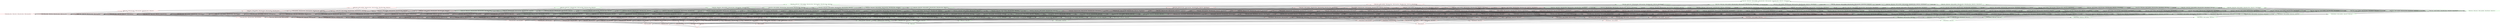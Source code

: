 digraph G {
splines="line"
rankdir=BT
"{'ltable_Time', 'ltable_Genre', 'ltable_CopyRight', 'ltable_Artist_Name', 'ltable_Song_Name', 'ltable_Album_Name', 'ltable_Price', 'ltable_Released'}" [shape=box];
"set()" [shape=box];
"set()" [color=red];
"set()" -> "{'ltable_Song_Name'}";
"set()" -> "{'ltable_Artist_Name'}";
"set()" -> "{'ltable_Album_Name'}";
"set()" -> "{'ltable_Genre'}";
"set()" -> "{'ltable_Price'}";
"set()" -> "{'ltable_CopyRight'}";
"set()" -> "{'ltable_Time'}";
"set()" -> "{'ltable_Released'}";
"{'ltable_Song_Name'}" [color=red];
"{'ltable_Song_Name'}" -> "{'ltable_Artist_Name', 'ltable_Song_Name'}";
"{'ltable_Song_Name'}" -> "{'ltable_Album_Name', 'ltable_Song_Name'}";
"{'ltable_Song_Name'}" -> "{'ltable_Genre', 'ltable_Song_Name'}";
"{'ltable_Song_Name'}" -> "{'ltable_Price', 'ltable_Song_Name'}";
"{'ltable_Song_Name'}" -> "{'ltable_CopyRight', 'ltable_Song_Name'}";
"{'ltable_Song_Name'}" -> "{'ltable_Song_Name', 'ltable_Time'}";
"{'ltable_Song_Name'}" -> "{'ltable_Released', 'ltable_Song_Name'}";
"{'ltable_Artist_Name'}" [color=red];
"{'ltable_Artist_Name'}" -> "{'ltable_Artist_Name', 'ltable_Song_Name'}";
"{'ltable_Artist_Name'}" -> "{'ltable_Album_Name', 'ltable_Artist_Name'}";
"{'ltable_Artist_Name'}" -> "{'ltable_Genre', 'ltable_Artist_Name'}";
"{'ltable_Artist_Name'}" -> "{'ltable_Price', 'ltable_Artist_Name'}";
"{'ltable_Artist_Name'}" -> "{'ltable_CopyRight', 'ltable_Artist_Name'}";
"{'ltable_Artist_Name'}" -> "{'ltable_Artist_Name', 'ltable_Time'}";
"{'ltable_Artist_Name'}" -> "{'ltable_Released', 'ltable_Artist_Name'}";
"{'ltable_Album_Name'}" [color=red];
"{'ltable_Album_Name'}" -> "{'ltable_Album_Name', 'ltable_Song_Name'}";
"{'ltable_Album_Name'}" -> "{'ltable_Album_Name', 'ltable_Artist_Name'}";
"{'ltable_Album_Name'}" -> "{'ltable_Album_Name', 'ltable_Genre'}";
"{'ltable_Album_Name'}" -> "{'ltable_Album_Name', 'ltable_Price'}";
"{'ltable_Album_Name'}" -> "{'ltable_Album_Name', 'ltable_CopyRight'}";
"{'ltable_Album_Name'}" -> "{'ltable_Album_Name', 'ltable_Time'}";
"{'ltable_Album_Name'}" -> "{'ltable_Album_Name', 'ltable_Released'}";
"{'ltable_Genre'}" [color=red];
"{'ltable_Genre'}" -> "{'ltable_Genre', 'ltable_Song_Name'}";
"{'ltable_Genre'}" -> "{'ltable_Genre', 'ltable_Artist_Name'}";
"{'ltable_Genre'}" -> "{'ltable_Album_Name', 'ltable_Genre'}";
"{'ltable_Genre'}" -> "{'ltable_Price', 'ltable_Genre'}";
"{'ltable_Genre'}" -> "{'ltable_CopyRight', 'ltable_Genre'}";
"{'ltable_Genre'}" -> "{'ltable_Genre', 'ltable_Time'}";
"{'ltable_Genre'}" -> "{'ltable_Released', 'ltable_Genre'}";
"{'ltable_Price'}" [color=red];
"{'ltable_Price'}" -> "{'ltable_Price', 'ltable_Song_Name'}";
"{'ltable_Price'}" -> "{'ltable_Price', 'ltable_Artist_Name'}";
"{'ltable_Price'}" -> "{'ltable_Album_Name', 'ltable_Price'}";
"{'ltable_Price'}" -> "{'ltable_Price', 'ltable_Genre'}";
"{'ltable_Price'}" -> "{'ltable_CopyRight', 'ltable_Price'}";
"{'ltable_Price'}" -> "{'ltable_Price', 'ltable_Time'}";
"{'ltable_Price'}" -> "{'ltable_Released', 'ltable_Price'}";
"{'ltable_CopyRight'}" [color=red];
"{'ltable_CopyRight'}" -> "{'ltable_CopyRight', 'ltable_Song_Name'}";
"{'ltable_CopyRight'}" -> "{'ltable_CopyRight', 'ltable_Artist_Name'}";
"{'ltable_CopyRight'}" -> "{'ltable_Album_Name', 'ltable_CopyRight'}";
"{'ltable_CopyRight'}" -> "{'ltable_CopyRight', 'ltable_Genre'}";
"{'ltable_CopyRight'}" -> "{'ltable_CopyRight', 'ltable_Price'}";
"{'ltable_CopyRight'}" -> "{'ltable_CopyRight', 'ltable_Time'}";
"{'ltable_CopyRight'}" -> "{'ltable_Released', 'ltable_CopyRight'}";
"{'ltable_Time'}" [color=green];
"{'ltable_Time'}" -> "{'ltable_Song_Name', 'ltable_Time'}";
"{'ltable_Time'}" -> "{'ltable_Artist_Name', 'ltable_Time'}";
"{'ltable_Time'}" -> "{'ltable_Album_Name', 'ltable_Time'}";
"{'ltable_Time'}" -> "{'ltable_Genre', 'ltable_Time'}";
"{'ltable_Time'}" -> "{'ltable_Price', 'ltable_Time'}";
"{'ltable_Time'}" -> "{'ltable_CopyRight', 'ltable_Time'}";
"{'ltable_Time'}" -> "{'ltable_Released', 'ltable_Time'}";
"{'ltable_Released'}" [color=red];
"{'ltable_Released'}" -> "{'ltable_Released', 'ltable_Song_Name'}";
"{'ltable_Released'}" -> "{'ltable_Released', 'ltable_Artist_Name'}";
"{'ltable_Released'}" -> "{'ltable_Album_Name', 'ltable_Released'}";
"{'ltable_Released'}" -> "{'ltable_Released', 'ltable_Genre'}";
"{'ltable_Released'}" -> "{'ltable_Released', 'ltable_Price'}";
"{'ltable_Released'}" -> "{'ltable_Released', 'ltable_CopyRight'}";
"{'ltable_Released'}" -> "{'ltable_Released', 'ltable_Time'}";
"{'ltable_Artist_Name', 'ltable_Song_Name'}" [color=red];
"{'ltable_Artist_Name', 'ltable_Song_Name'}" -> "{'ltable_Album_Name', 'ltable_Artist_Name', 'ltable_Song_Name'}";
"{'ltable_Artist_Name', 'ltable_Song_Name'}" -> "{'ltable_Genre', 'ltable_Artist_Name', 'ltable_Song_Name'}";
"{'ltable_Artist_Name', 'ltable_Song_Name'}" -> "{'ltable_Price', 'ltable_Artist_Name', 'ltable_Song_Name'}";
"{'ltable_Artist_Name', 'ltable_Song_Name'}" -> "{'ltable_CopyRight', 'ltable_Artist_Name', 'ltable_Song_Name'}";
"{'ltable_Artist_Name', 'ltable_Song_Name'}" -> "{'ltable_Artist_Name', 'ltable_Song_Name', 'ltable_Time'}";
"{'ltable_Artist_Name', 'ltable_Song_Name'}" -> "{'ltable_Released', 'ltable_Artist_Name', 'ltable_Song_Name'}";
"{'ltable_Album_Name', 'ltable_Song_Name'}" [color=red];
"{'ltable_Album_Name', 'ltable_Song_Name'}" -> "{'ltable_Album_Name', 'ltable_Artist_Name', 'ltable_Song_Name'}";
"{'ltable_Album_Name', 'ltable_Song_Name'}" -> "{'ltable_Album_Name', 'ltable_Genre', 'ltable_Song_Name'}";
"{'ltable_Album_Name', 'ltable_Song_Name'}" -> "{'ltable_Album_Name', 'ltable_Price', 'ltable_Song_Name'}";
"{'ltable_Album_Name', 'ltable_Song_Name'}" -> "{'ltable_Album_Name', 'ltable_CopyRight', 'ltable_Song_Name'}";
"{'ltable_Album_Name', 'ltable_Song_Name'}" -> "{'ltable_Album_Name', 'ltable_Song_Name', 'ltable_Time'}";
"{'ltable_Album_Name', 'ltable_Song_Name'}" -> "{'ltable_Album_Name', 'ltable_Released', 'ltable_Song_Name'}";
"{'ltable_Genre', 'ltable_Song_Name'}" [color=red];
"{'ltable_Genre', 'ltable_Song_Name'}" -> "{'ltable_Genre', 'ltable_Artist_Name', 'ltable_Song_Name'}";
"{'ltable_Genre', 'ltable_Song_Name'}" -> "{'ltable_Album_Name', 'ltable_Genre', 'ltable_Song_Name'}";
"{'ltable_Genre', 'ltable_Song_Name'}" -> "{'ltable_Price', 'ltable_Genre', 'ltable_Song_Name'}";
"{'ltable_Genre', 'ltable_Song_Name'}" -> "{'ltable_CopyRight', 'ltable_Genre', 'ltable_Song_Name'}";
"{'ltable_Genre', 'ltable_Song_Name'}" -> "{'ltable_Genre', 'ltable_Song_Name', 'ltable_Time'}";
"{'ltable_Genre', 'ltable_Song_Name'}" -> "{'ltable_Released', 'ltable_Genre', 'ltable_Song_Name'}";
"{'ltable_Price', 'ltable_Song_Name'}" [color=red];
"{'ltable_Price', 'ltable_Song_Name'}" -> "{'ltable_Price', 'ltable_Artist_Name', 'ltable_Song_Name'}";
"{'ltable_Price', 'ltable_Song_Name'}" -> "{'ltable_Album_Name', 'ltable_Price', 'ltable_Song_Name'}";
"{'ltable_Price', 'ltable_Song_Name'}" -> "{'ltable_Price', 'ltable_Genre', 'ltable_Song_Name'}";
"{'ltable_Price', 'ltable_Song_Name'}" -> "{'ltable_CopyRight', 'ltable_Price', 'ltable_Song_Name'}";
"{'ltable_Price', 'ltable_Song_Name'}" -> "{'ltable_Price', 'ltable_Song_Name', 'ltable_Time'}";
"{'ltable_Price', 'ltable_Song_Name'}" -> "{'ltable_Released', 'ltable_Price', 'ltable_Song_Name'}";
"{'ltable_CopyRight', 'ltable_Song_Name'}" [color=red];
"{'ltable_CopyRight', 'ltable_Song_Name'}" -> "{'ltable_CopyRight', 'ltable_Artist_Name', 'ltable_Song_Name'}";
"{'ltable_CopyRight', 'ltable_Song_Name'}" -> "{'ltable_Album_Name', 'ltable_CopyRight', 'ltable_Song_Name'}";
"{'ltable_CopyRight', 'ltable_Song_Name'}" -> "{'ltable_CopyRight', 'ltable_Genre', 'ltable_Song_Name'}";
"{'ltable_CopyRight', 'ltable_Song_Name'}" -> "{'ltable_CopyRight', 'ltable_Price', 'ltable_Song_Name'}";
"{'ltable_CopyRight', 'ltable_Song_Name'}" -> "{'ltable_CopyRight', 'ltable_Song_Name', 'ltable_Time'}";
"{'ltable_CopyRight', 'ltable_Song_Name'}" -> "{'ltable_Released', 'ltable_CopyRight', 'ltable_Song_Name'}";
"{'ltable_Song_Name', 'ltable_Time'}" [color=green];
"{'ltable_Song_Name', 'ltable_Time'}" -> "{'ltable_Artist_Name', 'ltable_Song_Name', 'ltable_Time'}";
"{'ltable_Song_Name', 'ltable_Time'}" -> "{'ltable_Album_Name', 'ltable_Song_Name', 'ltable_Time'}";
"{'ltable_Song_Name', 'ltable_Time'}" -> "{'ltable_Genre', 'ltable_Song_Name', 'ltable_Time'}";
"{'ltable_Song_Name', 'ltable_Time'}" -> "{'ltable_Price', 'ltable_Song_Name', 'ltable_Time'}";
"{'ltable_Song_Name', 'ltable_Time'}" -> "{'ltable_CopyRight', 'ltable_Song_Name', 'ltable_Time'}";
"{'ltable_Song_Name', 'ltable_Time'}" -> "{'ltable_Released', 'ltable_Song_Name', 'ltable_Time'}";
"{'ltable_Released', 'ltable_Song_Name'}" [color=red];
"{'ltable_Released', 'ltable_Song_Name'}" -> "{'ltable_Released', 'ltable_Artist_Name', 'ltable_Song_Name'}";
"{'ltable_Released', 'ltable_Song_Name'}" -> "{'ltable_Album_Name', 'ltable_Released', 'ltable_Song_Name'}";
"{'ltable_Released', 'ltable_Song_Name'}" -> "{'ltable_Released', 'ltable_Genre', 'ltable_Song_Name'}";
"{'ltable_Released', 'ltable_Song_Name'}" -> "{'ltable_Released', 'ltable_Price', 'ltable_Song_Name'}";
"{'ltable_Released', 'ltable_Song_Name'}" -> "{'ltable_Released', 'ltable_CopyRight', 'ltable_Song_Name'}";
"{'ltable_Released', 'ltable_Song_Name'}" -> "{'ltable_Released', 'ltable_Song_Name', 'ltable_Time'}";
"{'ltable_Album_Name', 'ltable_Artist_Name'}" [color=red];
"{'ltable_Album_Name', 'ltable_Artist_Name'}" -> "{'ltable_Album_Name', 'ltable_Artist_Name', 'ltable_Song_Name'}";
"{'ltable_Album_Name', 'ltable_Artist_Name'}" -> "{'ltable_Album_Name', 'ltable_Genre', 'ltable_Artist_Name'}";
"{'ltable_Album_Name', 'ltable_Artist_Name'}" -> "{'ltable_Album_Name', 'ltable_Price', 'ltable_Artist_Name'}";
"{'ltable_Album_Name', 'ltable_Artist_Name'}" -> "{'ltable_Album_Name', 'ltable_CopyRight', 'ltable_Artist_Name'}";
"{'ltable_Album_Name', 'ltable_Artist_Name'}" -> "{'ltable_Album_Name', 'ltable_Artist_Name', 'ltable_Time'}";
"{'ltable_Album_Name', 'ltable_Artist_Name'}" -> "{'ltable_Album_Name', 'ltable_Released', 'ltable_Artist_Name'}";
"{'ltable_Genre', 'ltable_Artist_Name'}" [color=red];
"{'ltable_Genre', 'ltable_Artist_Name'}" -> "{'ltable_Genre', 'ltable_Artist_Name', 'ltable_Song_Name'}";
"{'ltable_Genre', 'ltable_Artist_Name'}" -> "{'ltable_Album_Name', 'ltable_Genre', 'ltable_Artist_Name'}";
"{'ltable_Genre', 'ltable_Artist_Name'}" -> "{'ltable_Genre', 'ltable_Price', 'ltable_Artist_Name'}";
"{'ltable_Genre', 'ltable_Artist_Name'}" -> "{'ltable_Genre', 'ltable_CopyRight', 'ltable_Artist_Name'}";
"{'ltable_Genre', 'ltable_Artist_Name'}" -> "{'ltable_Genre', 'ltable_Artist_Name', 'ltable_Time'}";
"{'ltable_Genre', 'ltable_Artist_Name'}" -> "{'ltable_Released', 'ltable_Genre', 'ltable_Artist_Name'}";
"{'ltable_Price', 'ltable_Artist_Name'}" [color=red];
"{'ltable_Price', 'ltable_Artist_Name'}" -> "{'ltable_Price', 'ltable_Artist_Name', 'ltable_Song_Name'}";
"{'ltable_Price', 'ltable_Artist_Name'}" -> "{'ltable_Album_Name', 'ltable_Price', 'ltable_Artist_Name'}";
"{'ltable_Price', 'ltable_Artist_Name'}" -> "{'ltable_Genre', 'ltable_Price', 'ltable_Artist_Name'}";
"{'ltable_Price', 'ltable_Artist_Name'}" -> "{'ltable_CopyRight', 'ltable_Price', 'ltable_Artist_Name'}";
"{'ltable_Price', 'ltable_Artist_Name'}" -> "{'ltable_Price', 'ltable_Artist_Name', 'ltable_Time'}";
"{'ltable_Price', 'ltable_Artist_Name'}" -> "{'ltable_Released', 'ltable_Price', 'ltable_Artist_Name'}";
"{'ltable_CopyRight', 'ltable_Artist_Name'}" [color=red];
"{'ltable_CopyRight', 'ltable_Artist_Name'}" -> "{'ltable_CopyRight', 'ltable_Artist_Name', 'ltable_Song_Name'}";
"{'ltable_CopyRight', 'ltable_Artist_Name'}" -> "{'ltable_Album_Name', 'ltable_CopyRight', 'ltable_Artist_Name'}";
"{'ltable_CopyRight', 'ltable_Artist_Name'}" -> "{'ltable_Genre', 'ltable_CopyRight', 'ltable_Artist_Name'}";
"{'ltable_CopyRight', 'ltable_Artist_Name'}" -> "{'ltable_CopyRight', 'ltable_Price', 'ltable_Artist_Name'}";
"{'ltable_CopyRight', 'ltable_Artist_Name'}" -> "{'ltable_CopyRight', 'ltable_Artist_Name', 'ltable_Time'}";
"{'ltable_CopyRight', 'ltable_Artist_Name'}" -> "{'ltable_Released', 'ltable_CopyRight', 'ltable_Artist_Name'}";
"{'ltable_Artist_Name', 'ltable_Time'}" [color=green];
"{'ltable_Artist_Name', 'ltable_Time'}" -> "{'ltable_Artist_Name', 'ltable_Song_Name', 'ltable_Time'}";
"{'ltable_Artist_Name', 'ltable_Time'}" -> "{'ltable_Album_Name', 'ltable_Artist_Name', 'ltable_Time'}";
"{'ltable_Artist_Name', 'ltable_Time'}" -> "{'ltable_Genre', 'ltable_Artist_Name', 'ltable_Time'}";
"{'ltable_Artist_Name', 'ltable_Time'}" -> "{'ltable_Price', 'ltable_Artist_Name', 'ltable_Time'}";
"{'ltable_Artist_Name', 'ltable_Time'}" -> "{'ltable_CopyRight', 'ltable_Artist_Name', 'ltable_Time'}";
"{'ltable_Artist_Name', 'ltable_Time'}" -> "{'ltable_Released', 'ltable_Artist_Name', 'ltable_Time'}";
"{'ltable_Released', 'ltable_Artist_Name'}" [color=red];
"{'ltable_Released', 'ltable_Artist_Name'}" -> "{'ltable_Released', 'ltable_Artist_Name', 'ltable_Song_Name'}";
"{'ltable_Released', 'ltable_Artist_Name'}" -> "{'ltable_Album_Name', 'ltable_Released', 'ltable_Artist_Name'}";
"{'ltable_Released', 'ltable_Artist_Name'}" -> "{'ltable_Released', 'ltable_Genre', 'ltable_Artist_Name'}";
"{'ltable_Released', 'ltable_Artist_Name'}" -> "{'ltable_Released', 'ltable_Price', 'ltable_Artist_Name'}";
"{'ltable_Released', 'ltable_Artist_Name'}" -> "{'ltable_Released', 'ltable_CopyRight', 'ltable_Artist_Name'}";
"{'ltable_Released', 'ltable_Artist_Name'}" -> "{'ltable_Released', 'ltable_Artist_Name', 'ltable_Time'}";
"{'ltable_Album_Name', 'ltable_Genre'}" [color=red];
"{'ltable_Album_Name', 'ltable_Genre'}" -> "{'ltable_Album_Name', 'ltable_Genre', 'ltable_Song_Name'}";
"{'ltable_Album_Name', 'ltable_Genre'}" -> "{'ltable_Album_Name', 'ltable_Genre', 'ltable_Artist_Name'}";
"{'ltable_Album_Name', 'ltable_Genre'}" -> "{'ltable_Album_Name', 'ltable_Price', 'ltable_Genre'}";
"{'ltable_Album_Name', 'ltable_Genre'}" -> "{'ltable_Album_Name', 'ltable_CopyRight', 'ltable_Genre'}";
"{'ltable_Album_Name', 'ltable_Genre'}" -> "{'ltable_Album_Name', 'ltable_Genre', 'ltable_Time'}";
"{'ltable_Album_Name', 'ltable_Genre'}" -> "{'ltable_Album_Name', 'ltable_Released', 'ltable_Genre'}";
"{'ltable_Album_Name', 'ltable_Price'}" [color=red];
"{'ltable_Album_Name', 'ltable_Price'}" -> "{'ltable_Album_Name', 'ltable_Price', 'ltable_Song_Name'}";
"{'ltable_Album_Name', 'ltable_Price'}" -> "{'ltable_Album_Name', 'ltable_Price', 'ltable_Artist_Name'}";
"{'ltable_Album_Name', 'ltable_Price'}" -> "{'ltable_Album_Name', 'ltable_Price', 'ltable_Genre'}";
"{'ltable_Album_Name', 'ltable_Price'}" -> "{'ltable_Album_Name', 'ltable_CopyRight', 'ltable_Price'}";
"{'ltable_Album_Name', 'ltable_Price'}" -> "{'ltable_Album_Name', 'ltable_Price', 'ltable_Time'}";
"{'ltable_Album_Name', 'ltable_Price'}" -> "{'ltable_Album_Name', 'ltable_Price', 'ltable_Released'}";
"{'ltable_Album_Name', 'ltable_CopyRight'}" [color=red];
"{'ltable_Album_Name', 'ltable_CopyRight'}" -> "{'ltable_Album_Name', 'ltable_CopyRight', 'ltable_Song_Name'}";
"{'ltable_Album_Name', 'ltable_CopyRight'}" -> "{'ltable_Album_Name', 'ltable_CopyRight', 'ltable_Artist_Name'}";
"{'ltable_Album_Name', 'ltable_CopyRight'}" -> "{'ltable_Album_Name', 'ltable_CopyRight', 'ltable_Genre'}";
"{'ltable_Album_Name', 'ltable_CopyRight'}" -> "{'ltable_Album_Name', 'ltable_CopyRight', 'ltable_Price'}";
"{'ltable_Album_Name', 'ltable_CopyRight'}" -> "{'ltable_Album_Name', 'ltable_CopyRight', 'ltable_Time'}";
"{'ltable_Album_Name', 'ltable_CopyRight'}" -> "{'ltable_Album_Name', 'ltable_CopyRight', 'ltable_Released'}";
"{'ltable_Album_Name', 'ltable_Time'}" [color=green];
"{'ltable_Album_Name', 'ltable_Time'}" -> "{'ltable_Album_Name', 'ltable_Song_Name', 'ltable_Time'}";
"{'ltable_Album_Name', 'ltable_Time'}" -> "{'ltable_Album_Name', 'ltable_Artist_Name', 'ltable_Time'}";
"{'ltable_Album_Name', 'ltable_Time'}" -> "{'ltable_Album_Name', 'ltable_Genre', 'ltable_Time'}";
"{'ltable_Album_Name', 'ltable_Time'}" -> "{'ltable_Album_Name', 'ltable_Price', 'ltable_Time'}";
"{'ltable_Album_Name', 'ltable_Time'}" -> "{'ltable_Album_Name', 'ltable_CopyRight', 'ltable_Time'}";
"{'ltable_Album_Name', 'ltable_Time'}" -> "{'ltable_Album_Name', 'ltable_Released', 'ltable_Time'}";
"{'ltable_Album_Name', 'ltable_Released'}" [color=red];
"{'ltable_Album_Name', 'ltable_Released'}" -> "{'ltable_Album_Name', 'ltable_Released', 'ltable_Song_Name'}";
"{'ltable_Album_Name', 'ltable_Released'}" -> "{'ltable_Album_Name', 'ltable_Released', 'ltable_Artist_Name'}";
"{'ltable_Album_Name', 'ltable_Released'}" -> "{'ltable_Album_Name', 'ltable_Released', 'ltable_Genre'}";
"{'ltable_Album_Name', 'ltable_Released'}" -> "{'ltable_Album_Name', 'ltable_Price', 'ltable_Released'}";
"{'ltable_Album_Name', 'ltable_Released'}" -> "{'ltable_Album_Name', 'ltable_CopyRight', 'ltable_Released'}";
"{'ltable_Album_Name', 'ltable_Released'}" -> "{'ltable_Album_Name', 'ltable_Released', 'ltable_Time'}";
"{'ltable_Price', 'ltable_Genre'}" [color=red];
"{'ltable_Price', 'ltable_Genre'}" -> "{'ltable_Price', 'ltable_Genre', 'ltable_Song_Name'}";
"{'ltable_Price', 'ltable_Genre'}" -> "{'ltable_Genre', 'ltable_Price', 'ltable_Artist_Name'}";
"{'ltable_Price', 'ltable_Genre'}" -> "{'ltable_Album_Name', 'ltable_Price', 'ltable_Genre'}";
"{'ltable_Price', 'ltable_Genre'}" -> "{'ltable_CopyRight', 'ltable_Price', 'ltable_Genre'}";
"{'ltable_Price', 'ltable_Genre'}" -> "{'ltable_Price', 'ltable_Genre', 'ltable_Time'}";
"{'ltable_Price', 'ltable_Genre'}" -> "{'ltable_Released', 'ltable_Price', 'ltable_Genre'}";
"{'ltable_CopyRight', 'ltable_Genre'}" [color=red];
"{'ltable_CopyRight', 'ltable_Genre'}" -> "{'ltable_CopyRight', 'ltable_Genre', 'ltable_Song_Name'}";
"{'ltable_CopyRight', 'ltable_Genre'}" -> "{'ltable_Genre', 'ltable_CopyRight', 'ltable_Artist_Name'}";
"{'ltable_CopyRight', 'ltable_Genre'}" -> "{'ltable_Album_Name', 'ltable_CopyRight', 'ltable_Genre'}";
"{'ltable_CopyRight', 'ltable_Genre'}" -> "{'ltable_CopyRight', 'ltable_Price', 'ltable_Genre'}";
"{'ltable_CopyRight', 'ltable_Genre'}" -> "{'ltable_CopyRight', 'ltable_Genre', 'ltable_Time'}";
"{'ltable_CopyRight', 'ltable_Genre'}" -> "{'ltable_Released', 'ltable_CopyRight', 'ltable_Genre'}";
"{'ltable_Genre', 'ltable_Time'}" [color=green];
"{'ltable_Genre', 'ltable_Time'}" -> "{'ltable_Genre', 'ltable_Song_Name', 'ltable_Time'}";
"{'ltable_Genre', 'ltable_Time'}" -> "{'ltable_Genre', 'ltable_Artist_Name', 'ltable_Time'}";
"{'ltable_Genre', 'ltable_Time'}" -> "{'ltable_Album_Name', 'ltable_Genre', 'ltable_Time'}";
"{'ltable_Genre', 'ltable_Time'}" -> "{'ltable_Price', 'ltable_Genre', 'ltable_Time'}";
"{'ltable_Genre', 'ltable_Time'}" -> "{'ltable_CopyRight', 'ltable_Genre', 'ltable_Time'}";
"{'ltable_Genre', 'ltable_Time'}" -> "{'ltable_Released', 'ltable_Genre', 'ltable_Time'}";
"{'ltable_Released', 'ltable_Genre'}" [color=red];
"{'ltable_Released', 'ltable_Genre'}" -> "{'ltable_Released', 'ltable_Genre', 'ltable_Song_Name'}";
"{'ltable_Released', 'ltable_Genre'}" -> "{'ltable_Released', 'ltable_Genre', 'ltable_Artist_Name'}";
"{'ltable_Released', 'ltable_Genre'}" -> "{'ltable_Album_Name', 'ltable_Released', 'ltable_Genre'}";
"{'ltable_Released', 'ltable_Genre'}" -> "{'ltable_Released', 'ltable_Price', 'ltable_Genre'}";
"{'ltable_Released', 'ltable_Genre'}" -> "{'ltable_Released', 'ltable_CopyRight', 'ltable_Genre'}";
"{'ltable_Released', 'ltable_Genre'}" -> "{'ltable_Released', 'ltable_Genre', 'ltable_Time'}";
"{'ltable_CopyRight', 'ltable_Price'}" [color=red];
"{'ltable_CopyRight', 'ltable_Price'}" -> "{'ltable_CopyRight', 'ltable_Price', 'ltable_Song_Name'}";
"{'ltable_CopyRight', 'ltable_Price'}" -> "{'ltable_CopyRight', 'ltable_Price', 'ltable_Artist_Name'}";
"{'ltable_CopyRight', 'ltable_Price'}" -> "{'ltable_Album_Name', 'ltable_CopyRight', 'ltable_Price'}";
"{'ltable_CopyRight', 'ltable_Price'}" -> "{'ltable_CopyRight', 'ltable_Price', 'ltable_Genre'}";
"{'ltable_CopyRight', 'ltable_Price'}" -> "{'ltable_CopyRight', 'ltable_Price', 'ltable_Time'}";
"{'ltable_CopyRight', 'ltable_Price'}" -> "{'ltable_Released', 'ltable_CopyRight', 'ltable_Price'}";
"{'ltable_Price', 'ltable_Time'}" [color=green];
"{'ltable_Price', 'ltable_Time'}" -> "{'ltable_Price', 'ltable_Song_Name', 'ltable_Time'}";
"{'ltable_Price', 'ltable_Time'}" -> "{'ltable_Price', 'ltable_Artist_Name', 'ltable_Time'}";
"{'ltable_Price', 'ltable_Time'}" -> "{'ltable_Album_Name', 'ltable_Price', 'ltable_Time'}";
"{'ltable_Price', 'ltable_Time'}" -> "{'ltable_Price', 'ltable_Genre', 'ltable_Time'}";
"{'ltable_Price', 'ltable_Time'}" -> "{'ltable_CopyRight', 'ltable_Price', 'ltable_Time'}";
"{'ltable_Price', 'ltable_Time'}" -> "{'ltable_Released', 'ltable_Price', 'ltable_Time'}";
"{'ltable_Released', 'ltable_Price'}" [color=red];
"{'ltable_Released', 'ltable_Price'}" -> "{'ltable_Released', 'ltable_Price', 'ltable_Song_Name'}";
"{'ltable_Released', 'ltable_Price'}" -> "{'ltable_Released', 'ltable_Price', 'ltable_Artist_Name'}";
"{'ltable_Released', 'ltable_Price'}" -> "{'ltable_Album_Name', 'ltable_Price', 'ltable_Released'}";
"{'ltable_Released', 'ltable_Price'}" -> "{'ltable_Released', 'ltable_Price', 'ltable_Genre'}";
"{'ltable_Released', 'ltable_Price'}" -> "{'ltable_Released', 'ltable_CopyRight', 'ltable_Price'}";
"{'ltable_Released', 'ltable_Price'}" -> "{'ltable_Released', 'ltable_Price', 'ltable_Time'}";
"{'ltable_CopyRight', 'ltable_Time'}" [color=green];
"{'ltable_CopyRight', 'ltable_Time'}" -> "{'ltable_CopyRight', 'ltable_Song_Name', 'ltable_Time'}";
"{'ltable_CopyRight', 'ltable_Time'}" -> "{'ltable_CopyRight', 'ltable_Artist_Name', 'ltable_Time'}";
"{'ltable_CopyRight', 'ltable_Time'}" -> "{'ltable_Album_Name', 'ltable_CopyRight', 'ltable_Time'}";
"{'ltable_CopyRight', 'ltable_Time'}" -> "{'ltable_CopyRight', 'ltable_Genre', 'ltable_Time'}";
"{'ltable_CopyRight', 'ltable_Time'}" -> "{'ltable_CopyRight', 'ltable_Price', 'ltable_Time'}";
"{'ltable_CopyRight', 'ltable_Time'}" -> "{'ltable_Released', 'ltable_CopyRight', 'ltable_Time'}";
"{'ltable_Released', 'ltable_CopyRight'}" [color=red];
"{'ltable_Released', 'ltable_CopyRight'}" -> "{'ltable_Released', 'ltable_CopyRight', 'ltable_Song_Name'}";
"{'ltable_Released', 'ltable_CopyRight'}" -> "{'ltable_Released', 'ltable_CopyRight', 'ltable_Artist_Name'}";
"{'ltable_Released', 'ltable_CopyRight'}" -> "{'ltable_Album_Name', 'ltable_CopyRight', 'ltable_Released'}";
"{'ltable_Released', 'ltable_CopyRight'}" -> "{'ltable_Released', 'ltable_CopyRight', 'ltable_Genre'}";
"{'ltable_Released', 'ltable_CopyRight'}" -> "{'ltable_Released', 'ltable_CopyRight', 'ltable_Price'}";
"{'ltable_Released', 'ltable_CopyRight'}" -> "{'ltable_Released', 'ltable_CopyRight', 'ltable_Time'}";
"{'ltable_Released', 'ltable_Time'}" [color=green];
"{'ltable_Released', 'ltable_Time'}" -> "{'ltable_Released', 'ltable_Song_Name', 'ltable_Time'}";
"{'ltable_Released', 'ltable_Time'}" -> "{'ltable_Released', 'ltable_Artist_Name', 'ltable_Time'}";
"{'ltable_Released', 'ltable_Time'}" -> "{'ltable_Album_Name', 'ltable_Released', 'ltable_Time'}";
"{'ltable_Released', 'ltable_Time'}" -> "{'ltable_Released', 'ltable_Genre', 'ltable_Time'}";
"{'ltable_Released', 'ltable_Time'}" -> "{'ltable_Released', 'ltable_Price', 'ltable_Time'}";
"{'ltable_Released', 'ltable_Time'}" -> "{'ltable_Released', 'ltable_CopyRight', 'ltable_Time'}";
"{'ltable_Album_Name', 'ltable_Artist_Name', 'ltable_Song_Name'}" [color=red];
"{'ltable_Album_Name', 'ltable_Artist_Name', 'ltable_Song_Name'}" -> "{'ltable_Album_Name', 'ltable_Genre', 'ltable_Artist_Name', 'ltable_Song_Name'}";
"{'ltable_Album_Name', 'ltable_Artist_Name', 'ltable_Song_Name'}" -> "{'ltable_Album_Name', 'ltable_Price', 'ltable_Artist_Name', 'ltable_Song_Name'}";
"{'ltable_Album_Name', 'ltable_Artist_Name', 'ltable_Song_Name'}" -> "{'ltable_Album_Name', 'ltable_CopyRight', 'ltable_Artist_Name', 'ltable_Song_Name'}";
"{'ltable_Album_Name', 'ltable_Artist_Name', 'ltable_Song_Name'}" -> "{'ltable_Album_Name', 'ltable_Artist_Name', 'ltable_Song_Name', 'ltable_Time'}";
"{'ltable_Album_Name', 'ltable_Artist_Name', 'ltable_Song_Name'}" -> "{'ltable_Album_Name', 'ltable_Released', 'ltable_Artist_Name', 'ltable_Song_Name'}";
"{'ltable_Genre', 'ltable_Artist_Name', 'ltable_Song_Name'}" [color=red];
"{'ltable_Genre', 'ltable_Artist_Name', 'ltable_Song_Name'}" -> "{'ltable_Album_Name', 'ltable_Genre', 'ltable_Artist_Name', 'ltable_Song_Name'}";
"{'ltable_Genre', 'ltable_Artist_Name', 'ltable_Song_Name'}" -> "{'ltable_Genre', 'ltable_Price', 'ltable_Artist_Name', 'ltable_Song_Name'}";
"{'ltable_Genre', 'ltable_Artist_Name', 'ltable_Song_Name'}" -> "{'ltable_Genre', 'ltable_CopyRight', 'ltable_Artist_Name', 'ltable_Song_Name'}";
"{'ltable_Genre', 'ltable_Artist_Name', 'ltable_Song_Name'}" -> "{'ltable_Genre', 'ltable_Artist_Name', 'ltable_Song_Name', 'ltable_Time'}";
"{'ltable_Genre', 'ltable_Artist_Name', 'ltable_Song_Name'}" -> "{'ltable_Released', 'ltable_Genre', 'ltable_Artist_Name', 'ltable_Song_Name'}";
"{'ltable_Price', 'ltable_Artist_Name', 'ltable_Song_Name'}" [color=red];
"{'ltable_Price', 'ltable_Artist_Name', 'ltable_Song_Name'}" -> "{'ltable_Album_Name', 'ltable_Price', 'ltable_Artist_Name', 'ltable_Song_Name'}";
"{'ltable_Price', 'ltable_Artist_Name', 'ltable_Song_Name'}" -> "{'ltable_Genre', 'ltable_Price', 'ltable_Artist_Name', 'ltable_Song_Name'}";
"{'ltable_Price', 'ltable_Artist_Name', 'ltable_Song_Name'}" -> "{'ltable_CopyRight', 'ltable_Price', 'ltable_Artist_Name', 'ltable_Song_Name'}";
"{'ltable_Price', 'ltable_Artist_Name', 'ltable_Song_Name'}" -> "{'ltable_Price', 'ltable_Artist_Name', 'ltable_Song_Name', 'ltable_Time'}";
"{'ltable_Price', 'ltable_Artist_Name', 'ltable_Song_Name'}" -> "{'ltable_Released', 'ltable_Price', 'ltable_Artist_Name', 'ltable_Song_Name'}";
"{'ltable_CopyRight', 'ltable_Artist_Name', 'ltable_Song_Name'}" [color=red];
"{'ltable_CopyRight', 'ltable_Artist_Name', 'ltable_Song_Name'}" -> "{'ltable_Album_Name', 'ltable_CopyRight', 'ltable_Artist_Name', 'ltable_Song_Name'}";
"{'ltable_CopyRight', 'ltable_Artist_Name', 'ltable_Song_Name'}" -> "{'ltable_Genre', 'ltable_CopyRight', 'ltable_Artist_Name', 'ltable_Song_Name'}";
"{'ltable_CopyRight', 'ltable_Artist_Name', 'ltable_Song_Name'}" -> "{'ltable_CopyRight', 'ltable_Price', 'ltable_Artist_Name', 'ltable_Song_Name'}";
"{'ltable_CopyRight', 'ltable_Artist_Name', 'ltable_Song_Name'}" -> "{'ltable_CopyRight', 'ltable_Artist_Name', 'ltable_Song_Name', 'ltable_Time'}";
"{'ltable_CopyRight', 'ltable_Artist_Name', 'ltable_Song_Name'}" -> "{'ltable_Released', 'ltable_CopyRight', 'ltable_Artist_Name', 'ltable_Song_Name'}";
"{'ltable_Artist_Name', 'ltable_Song_Name', 'ltable_Time'}" [color=green];
"{'ltable_Artist_Name', 'ltable_Song_Name', 'ltable_Time'}" -> "{'ltable_Album_Name', 'ltable_Artist_Name', 'ltable_Song_Name', 'ltable_Time'}";
"{'ltable_Artist_Name', 'ltable_Song_Name', 'ltable_Time'}" -> "{'ltable_Genre', 'ltable_Artist_Name', 'ltable_Song_Name', 'ltable_Time'}";
"{'ltable_Artist_Name', 'ltable_Song_Name', 'ltable_Time'}" -> "{'ltable_Price', 'ltable_Artist_Name', 'ltable_Song_Name', 'ltable_Time'}";
"{'ltable_Artist_Name', 'ltable_Song_Name', 'ltable_Time'}" -> "{'ltable_CopyRight', 'ltable_Artist_Name', 'ltable_Song_Name', 'ltable_Time'}";
"{'ltable_Artist_Name', 'ltable_Song_Name', 'ltable_Time'}" -> "{'ltable_Released', 'ltable_Artist_Name', 'ltable_Song_Name', 'ltable_Time'}";
"{'ltable_Released', 'ltable_Artist_Name', 'ltable_Song_Name'}" [color=red];
"{'ltable_Released', 'ltable_Artist_Name', 'ltable_Song_Name'}" -> "{'ltable_Album_Name', 'ltable_Released', 'ltable_Artist_Name', 'ltable_Song_Name'}";
"{'ltable_Released', 'ltable_Artist_Name', 'ltable_Song_Name'}" -> "{'ltable_Released', 'ltable_Genre', 'ltable_Artist_Name', 'ltable_Song_Name'}";
"{'ltable_Released', 'ltable_Artist_Name', 'ltable_Song_Name'}" -> "{'ltable_Released', 'ltable_Price', 'ltable_Artist_Name', 'ltable_Song_Name'}";
"{'ltable_Released', 'ltable_Artist_Name', 'ltable_Song_Name'}" -> "{'ltable_Released', 'ltable_CopyRight', 'ltable_Artist_Name', 'ltable_Song_Name'}";
"{'ltable_Released', 'ltable_Artist_Name', 'ltable_Song_Name'}" -> "{'ltable_Released', 'ltable_Artist_Name', 'ltable_Song_Name', 'ltable_Time'}";
"{'ltable_Album_Name', 'ltable_Genre', 'ltable_Song_Name'}" [color=red];
"{'ltable_Album_Name', 'ltable_Genre', 'ltable_Song_Name'}" -> "{'ltable_Album_Name', 'ltable_Genre', 'ltable_Artist_Name', 'ltable_Song_Name'}";
"{'ltable_Album_Name', 'ltable_Genre', 'ltable_Song_Name'}" -> "{'ltable_Album_Name', 'ltable_Price', 'ltable_Genre', 'ltable_Song_Name'}";
"{'ltable_Album_Name', 'ltable_Genre', 'ltable_Song_Name'}" -> "{'ltable_Album_Name', 'ltable_CopyRight', 'ltable_Genre', 'ltable_Song_Name'}";
"{'ltable_Album_Name', 'ltable_Genre', 'ltable_Song_Name'}" -> "{'ltable_Album_Name', 'ltable_Genre', 'ltable_Song_Name', 'ltable_Time'}";
"{'ltable_Album_Name', 'ltable_Genre', 'ltable_Song_Name'}" -> "{'ltable_Album_Name', 'ltable_Released', 'ltable_Genre', 'ltable_Song_Name'}";
"{'ltable_Album_Name', 'ltable_Price', 'ltable_Song_Name'}" [color=red];
"{'ltable_Album_Name', 'ltable_Price', 'ltable_Song_Name'}" -> "{'ltable_Album_Name', 'ltable_Price', 'ltable_Artist_Name', 'ltable_Song_Name'}";
"{'ltable_Album_Name', 'ltable_Price', 'ltable_Song_Name'}" -> "{'ltable_Album_Name', 'ltable_Price', 'ltable_Genre', 'ltable_Song_Name'}";
"{'ltable_Album_Name', 'ltable_Price', 'ltable_Song_Name'}" -> "{'ltable_Album_Name', 'ltable_CopyRight', 'ltable_Price', 'ltable_Song_Name'}";
"{'ltable_Album_Name', 'ltable_Price', 'ltable_Song_Name'}" -> "{'ltable_Album_Name', 'ltable_Price', 'ltable_Song_Name', 'ltable_Time'}";
"{'ltable_Album_Name', 'ltable_Price', 'ltable_Song_Name'}" -> "{'ltable_Album_Name', 'ltable_Price', 'ltable_Released', 'ltable_Song_Name'}";
"{'ltable_Album_Name', 'ltable_CopyRight', 'ltable_Song_Name'}" [color=red];
"{'ltable_Album_Name', 'ltable_CopyRight', 'ltable_Song_Name'}" -> "{'ltable_Album_Name', 'ltable_CopyRight', 'ltable_Artist_Name', 'ltable_Song_Name'}";
"{'ltable_Album_Name', 'ltable_CopyRight', 'ltable_Song_Name'}" -> "{'ltable_Album_Name', 'ltable_CopyRight', 'ltable_Genre', 'ltable_Song_Name'}";
"{'ltable_Album_Name', 'ltable_CopyRight', 'ltable_Song_Name'}" -> "{'ltable_Album_Name', 'ltable_CopyRight', 'ltable_Price', 'ltable_Song_Name'}";
"{'ltable_Album_Name', 'ltable_CopyRight', 'ltable_Song_Name'}" -> "{'ltable_Album_Name', 'ltable_CopyRight', 'ltable_Song_Name', 'ltable_Time'}";
"{'ltable_Album_Name', 'ltable_CopyRight', 'ltable_Song_Name'}" -> "{'ltable_Album_Name', 'ltable_CopyRight', 'ltable_Released', 'ltable_Song_Name'}";
"{'ltable_Album_Name', 'ltable_Song_Name', 'ltable_Time'}" [color=green];
"{'ltable_Album_Name', 'ltable_Song_Name', 'ltable_Time'}" -> "{'ltable_Album_Name', 'ltable_Artist_Name', 'ltable_Song_Name', 'ltable_Time'}";
"{'ltable_Album_Name', 'ltable_Song_Name', 'ltable_Time'}" -> "{'ltable_Album_Name', 'ltable_Genre', 'ltable_Song_Name', 'ltable_Time'}";
"{'ltable_Album_Name', 'ltable_Song_Name', 'ltable_Time'}" -> "{'ltable_Album_Name', 'ltable_Price', 'ltable_Song_Name', 'ltable_Time'}";
"{'ltable_Album_Name', 'ltable_Song_Name', 'ltable_Time'}" -> "{'ltable_Album_Name', 'ltable_CopyRight', 'ltable_Song_Name', 'ltable_Time'}";
"{'ltable_Album_Name', 'ltable_Song_Name', 'ltable_Time'}" -> "{'ltable_Album_Name', 'ltable_Released', 'ltable_Song_Name', 'ltable_Time'}";
"{'ltable_Album_Name', 'ltable_Released', 'ltable_Song_Name'}" [color=red];
"{'ltable_Album_Name', 'ltable_Released', 'ltable_Song_Name'}" -> "{'ltable_Album_Name', 'ltable_Released', 'ltable_Artist_Name', 'ltable_Song_Name'}";
"{'ltable_Album_Name', 'ltable_Released', 'ltable_Song_Name'}" -> "{'ltable_Album_Name', 'ltable_Released', 'ltable_Genre', 'ltable_Song_Name'}";
"{'ltable_Album_Name', 'ltable_Released', 'ltable_Song_Name'}" -> "{'ltable_Album_Name', 'ltable_Price', 'ltable_Released', 'ltable_Song_Name'}";
"{'ltable_Album_Name', 'ltable_Released', 'ltable_Song_Name'}" -> "{'ltable_Album_Name', 'ltable_CopyRight', 'ltable_Released', 'ltable_Song_Name'}";
"{'ltable_Album_Name', 'ltable_Released', 'ltable_Song_Name'}" -> "{'ltable_Album_Name', 'ltable_Released', 'ltable_Song_Name', 'ltable_Time'}";
"{'ltable_Price', 'ltable_Genre', 'ltable_Song_Name'}" [color=red];
"{'ltable_Price', 'ltable_Genre', 'ltable_Song_Name'}" -> "{'ltable_Genre', 'ltable_Price', 'ltable_Artist_Name', 'ltable_Song_Name'}";
"{'ltable_Price', 'ltable_Genre', 'ltable_Song_Name'}" -> "{'ltable_Album_Name', 'ltable_Price', 'ltable_Genre', 'ltable_Song_Name'}";
"{'ltable_Price', 'ltable_Genre', 'ltable_Song_Name'}" -> "{'ltable_CopyRight', 'ltable_Price', 'ltable_Genre', 'ltable_Song_Name'}";
"{'ltable_Price', 'ltable_Genre', 'ltable_Song_Name'}" -> "{'ltable_Price', 'ltable_Genre', 'ltable_Song_Name', 'ltable_Time'}";
"{'ltable_Price', 'ltable_Genre', 'ltable_Song_Name'}" -> "{'ltable_Released', 'ltable_Price', 'ltable_Genre', 'ltable_Song_Name'}";
"{'ltable_CopyRight', 'ltable_Genre', 'ltable_Song_Name'}" [color=red];
"{'ltable_CopyRight', 'ltable_Genre', 'ltable_Song_Name'}" -> "{'ltable_Genre', 'ltable_CopyRight', 'ltable_Artist_Name', 'ltable_Song_Name'}";
"{'ltable_CopyRight', 'ltable_Genre', 'ltable_Song_Name'}" -> "{'ltable_Album_Name', 'ltable_CopyRight', 'ltable_Genre', 'ltable_Song_Name'}";
"{'ltable_CopyRight', 'ltable_Genre', 'ltable_Song_Name'}" -> "{'ltable_CopyRight', 'ltable_Price', 'ltable_Genre', 'ltable_Song_Name'}";
"{'ltable_CopyRight', 'ltable_Genre', 'ltable_Song_Name'}" -> "{'ltable_CopyRight', 'ltable_Genre', 'ltable_Song_Name', 'ltable_Time'}";
"{'ltable_CopyRight', 'ltable_Genre', 'ltable_Song_Name'}" -> "{'ltable_Released', 'ltable_CopyRight', 'ltable_Genre', 'ltable_Song_Name'}";
"{'ltable_Genre', 'ltable_Song_Name', 'ltable_Time'}" [color=green];
"{'ltable_Genre', 'ltable_Song_Name', 'ltable_Time'}" -> "{'ltable_Genre', 'ltable_Artist_Name', 'ltable_Song_Name', 'ltable_Time'}";
"{'ltable_Genre', 'ltable_Song_Name', 'ltable_Time'}" -> "{'ltable_Album_Name', 'ltable_Genre', 'ltable_Song_Name', 'ltable_Time'}";
"{'ltable_Genre', 'ltable_Song_Name', 'ltable_Time'}" -> "{'ltable_Price', 'ltable_Genre', 'ltable_Song_Name', 'ltable_Time'}";
"{'ltable_Genre', 'ltable_Song_Name', 'ltable_Time'}" -> "{'ltable_CopyRight', 'ltable_Genre', 'ltable_Song_Name', 'ltable_Time'}";
"{'ltable_Genre', 'ltable_Song_Name', 'ltable_Time'}" -> "{'ltable_Released', 'ltable_Genre', 'ltable_Song_Name', 'ltable_Time'}";
"{'ltable_Released', 'ltable_Genre', 'ltable_Song_Name'}" [color=red];
"{'ltable_Released', 'ltable_Genre', 'ltable_Song_Name'}" -> "{'ltable_Released', 'ltable_Genre', 'ltable_Artist_Name', 'ltable_Song_Name'}";
"{'ltable_Released', 'ltable_Genre', 'ltable_Song_Name'}" -> "{'ltable_Album_Name', 'ltable_Released', 'ltable_Genre', 'ltable_Song_Name'}";
"{'ltable_Released', 'ltable_Genre', 'ltable_Song_Name'}" -> "{'ltable_Released', 'ltable_Price', 'ltable_Genre', 'ltable_Song_Name'}";
"{'ltable_Released', 'ltable_Genre', 'ltable_Song_Name'}" -> "{'ltable_Released', 'ltable_CopyRight', 'ltable_Genre', 'ltable_Song_Name'}";
"{'ltable_Released', 'ltable_Genre', 'ltable_Song_Name'}" -> "{'ltable_Released', 'ltable_Genre', 'ltable_Song_Name', 'ltable_Time'}";
"{'ltable_CopyRight', 'ltable_Price', 'ltable_Song_Name'}" [color=red];
"{'ltable_CopyRight', 'ltable_Price', 'ltable_Song_Name'}" -> "{'ltable_CopyRight', 'ltable_Price', 'ltable_Artist_Name', 'ltable_Song_Name'}";
"{'ltable_CopyRight', 'ltable_Price', 'ltable_Song_Name'}" -> "{'ltable_Album_Name', 'ltable_CopyRight', 'ltable_Price', 'ltable_Song_Name'}";
"{'ltable_CopyRight', 'ltable_Price', 'ltable_Song_Name'}" -> "{'ltable_CopyRight', 'ltable_Price', 'ltable_Genre', 'ltable_Song_Name'}";
"{'ltable_CopyRight', 'ltable_Price', 'ltable_Song_Name'}" -> "{'ltable_CopyRight', 'ltable_Price', 'ltable_Song_Name', 'ltable_Time'}";
"{'ltable_CopyRight', 'ltable_Price', 'ltable_Song_Name'}" -> "{'ltable_Released', 'ltable_CopyRight', 'ltable_Price', 'ltable_Song_Name'}";
"{'ltable_Price', 'ltable_Song_Name', 'ltable_Time'}" [color=green];
"{'ltable_Price', 'ltable_Song_Name', 'ltable_Time'}" -> "{'ltable_Price', 'ltable_Artist_Name', 'ltable_Song_Name', 'ltable_Time'}";
"{'ltable_Price', 'ltable_Song_Name', 'ltable_Time'}" -> "{'ltable_Album_Name', 'ltable_Price', 'ltable_Song_Name', 'ltable_Time'}";
"{'ltable_Price', 'ltable_Song_Name', 'ltable_Time'}" -> "{'ltable_Price', 'ltable_Genre', 'ltable_Song_Name', 'ltable_Time'}";
"{'ltable_Price', 'ltable_Song_Name', 'ltable_Time'}" -> "{'ltable_CopyRight', 'ltable_Price', 'ltable_Song_Name', 'ltable_Time'}";
"{'ltable_Price', 'ltable_Song_Name', 'ltable_Time'}" -> "{'ltable_Released', 'ltable_Price', 'ltable_Song_Name', 'ltable_Time'}";
"{'ltable_Released', 'ltable_Price', 'ltable_Song_Name'}" [color=red];
"{'ltable_Released', 'ltable_Price', 'ltable_Song_Name'}" -> "{'ltable_Released', 'ltable_Price', 'ltable_Artist_Name', 'ltable_Song_Name'}";
"{'ltable_Released', 'ltable_Price', 'ltable_Song_Name'}" -> "{'ltable_Album_Name', 'ltable_Price', 'ltable_Released', 'ltable_Song_Name'}";
"{'ltable_Released', 'ltable_Price', 'ltable_Song_Name'}" -> "{'ltable_Released', 'ltable_Price', 'ltable_Genre', 'ltable_Song_Name'}";
"{'ltable_Released', 'ltable_Price', 'ltable_Song_Name'}" -> "{'ltable_Released', 'ltable_CopyRight', 'ltable_Price', 'ltable_Song_Name'}";
"{'ltable_Released', 'ltable_Price', 'ltable_Song_Name'}" -> "{'ltable_Released', 'ltable_Price', 'ltable_Song_Name', 'ltable_Time'}";
"{'ltable_CopyRight', 'ltable_Song_Name', 'ltable_Time'}" [color=green];
"{'ltable_CopyRight', 'ltable_Song_Name', 'ltable_Time'}" -> "{'ltable_CopyRight', 'ltable_Artist_Name', 'ltable_Song_Name', 'ltable_Time'}";
"{'ltable_CopyRight', 'ltable_Song_Name', 'ltable_Time'}" -> "{'ltable_Album_Name', 'ltable_CopyRight', 'ltable_Song_Name', 'ltable_Time'}";
"{'ltable_CopyRight', 'ltable_Song_Name', 'ltable_Time'}" -> "{'ltable_CopyRight', 'ltable_Genre', 'ltable_Song_Name', 'ltable_Time'}";
"{'ltable_CopyRight', 'ltable_Song_Name', 'ltable_Time'}" -> "{'ltable_CopyRight', 'ltable_Price', 'ltable_Song_Name', 'ltable_Time'}";
"{'ltable_CopyRight', 'ltable_Song_Name', 'ltable_Time'}" -> "{'ltable_Released', 'ltable_CopyRight', 'ltable_Song_Name', 'ltable_Time'}";
"{'ltable_Released', 'ltable_CopyRight', 'ltable_Song_Name'}" [color=red];
"{'ltable_Released', 'ltable_CopyRight', 'ltable_Song_Name'}" -> "{'ltable_Released', 'ltable_CopyRight', 'ltable_Artist_Name', 'ltable_Song_Name'}";
"{'ltable_Released', 'ltable_CopyRight', 'ltable_Song_Name'}" -> "{'ltable_Album_Name', 'ltable_CopyRight', 'ltable_Released', 'ltable_Song_Name'}";
"{'ltable_Released', 'ltable_CopyRight', 'ltable_Song_Name'}" -> "{'ltable_Released', 'ltable_CopyRight', 'ltable_Genre', 'ltable_Song_Name'}";
"{'ltable_Released', 'ltable_CopyRight', 'ltable_Song_Name'}" -> "{'ltable_Released', 'ltable_CopyRight', 'ltable_Price', 'ltable_Song_Name'}";
"{'ltable_Released', 'ltable_CopyRight', 'ltable_Song_Name'}" -> "{'ltable_Released', 'ltable_CopyRight', 'ltable_Song_Name', 'ltable_Time'}";
"{'ltable_Released', 'ltable_Song_Name', 'ltable_Time'}" [color=green];
"{'ltable_Released', 'ltable_Song_Name', 'ltable_Time'}" -> "{'ltable_Released', 'ltable_Artist_Name', 'ltable_Song_Name', 'ltable_Time'}";
"{'ltable_Released', 'ltable_Song_Name', 'ltable_Time'}" -> "{'ltable_Album_Name', 'ltable_Released', 'ltable_Song_Name', 'ltable_Time'}";
"{'ltable_Released', 'ltable_Song_Name', 'ltable_Time'}" -> "{'ltable_Released', 'ltable_Genre', 'ltable_Song_Name', 'ltable_Time'}";
"{'ltable_Released', 'ltable_Song_Name', 'ltable_Time'}" -> "{'ltable_Released', 'ltable_Price', 'ltable_Song_Name', 'ltable_Time'}";
"{'ltable_Released', 'ltable_Song_Name', 'ltable_Time'}" -> "{'ltable_Released', 'ltable_CopyRight', 'ltable_Song_Name', 'ltable_Time'}";
"{'ltable_Album_Name', 'ltable_Genre', 'ltable_Artist_Name'}" [color=red];
"{'ltable_Album_Name', 'ltable_Genre', 'ltable_Artist_Name'}" -> "{'ltable_Album_Name', 'ltable_Genre', 'ltable_Artist_Name', 'ltable_Song_Name'}";
"{'ltable_Album_Name', 'ltable_Genre', 'ltable_Artist_Name'}" -> "{'ltable_Album_Name', 'ltable_Genre', 'ltable_Price', 'ltable_Artist_Name'}";
"{'ltable_Album_Name', 'ltable_Genre', 'ltable_Artist_Name'}" -> "{'ltable_Album_Name', 'ltable_Genre', 'ltable_CopyRight', 'ltable_Artist_Name'}";
"{'ltable_Album_Name', 'ltable_Genre', 'ltable_Artist_Name'}" -> "{'ltable_Album_Name', 'ltable_Genre', 'ltable_Artist_Name', 'ltable_Time'}";
"{'ltable_Album_Name', 'ltable_Genre', 'ltable_Artist_Name'}" -> "{'ltable_Album_Name', 'ltable_Released', 'ltable_Genre', 'ltable_Artist_Name'}";
"{'ltable_Album_Name', 'ltable_Price', 'ltable_Artist_Name'}" [color=red];
"{'ltable_Album_Name', 'ltable_Price', 'ltable_Artist_Name'}" -> "{'ltable_Album_Name', 'ltable_Price', 'ltable_Artist_Name', 'ltable_Song_Name'}";
"{'ltable_Album_Name', 'ltable_Price', 'ltable_Artist_Name'}" -> "{'ltable_Album_Name', 'ltable_Genre', 'ltable_Price', 'ltable_Artist_Name'}";
"{'ltable_Album_Name', 'ltable_Price', 'ltable_Artist_Name'}" -> "{'ltable_Album_Name', 'ltable_CopyRight', 'ltable_Price', 'ltable_Artist_Name'}";
"{'ltable_Album_Name', 'ltable_Price', 'ltable_Artist_Name'}" -> "{'ltable_Album_Name', 'ltable_Price', 'ltable_Artist_Name', 'ltable_Time'}";
"{'ltable_Album_Name', 'ltable_Price', 'ltable_Artist_Name'}" -> "{'ltable_Album_Name', 'ltable_Released', 'ltable_Price', 'ltable_Artist_Name'}";
"{'ltable_Album_Name', 'ltable_CopyRight', 'ltable_Artist_Name'}" [color=red];
"{'ltable_Album_Name', 'ltable_CopyRight', 'ltable_Artist_Name'}" -> "{'ltable_Album_Name', 'ltable_CopyRight', 'ltable_Artist_Name', 'ltable_Song_Name'}";
"{'ltable_Album_Name', 'ltable_CopyRight', 'ltable_Artist_Name'}" -> "{'ltable_Album_Name', 'ltable_Genre', 'ltable_CopyRight', 'ltable_Artist_Name'}";
"{'ltable_Album_Name', 'ltable_CopyRight', 'ltable_Artist_Name'}" -> "{'ltable_Album_Name', 'ltable_CopyRight', 'ltable_Price', 'ltable_Artist_Name'}";
"{'ltable_Album_Name', 'ltable_CopyRight', 'ltable_Artist_Name'}" -> "{'ltable_Album_Name', 'ltable_CopyRight', 'ltable_Artist_Name', 'ltable_Time'}";
"{'ltable_Album_Name', 'ltable_CopyRight', 'ltable_Artist_Name'}" -> "{'ltable_Album_Name', 'ltable_Released', 'ltable_CopyRight', 'ltable_Artist_Name'}";
"{'ltable_Album_Name', 'ltable_Artist_Name', 'ltable_Time'}" [color=green];
"{'ltable_Album_Name', 'ltable_Artist_Name', 'ltable_Time'}" -> "{'ltable_Album_Name', 'ltable_Artist_Name', 'ltable_Song_Name', 'ltable_Time'}";
"{'ltable_Album_Name', 'ltable_Artist_Name', 'ltable_Time'}" -> "{'ltable_Album_Name', 'ltable_Genre', 'ltable_Artist_Name', 'ltable_Time'}";
"{'ltable_Album_Name', 'ltable_Artist_Name', 'ltable_Time'}" -> "{'ltable_Album_Name', 'ltable_Price', 'ltable_Artist_Name', 'ltable_Time'}";
"{'ltable_Album_Name', 'ltable_Artist_Name', 'ltable_Time'}" -> "{'ltable_Album_Name', 'ltable_CopyRight', 'ltable_Artist_Name', 'ltable_Time'}";
"{'ltable_Album_Name', 'ltable_Artist_Name', 'ltable_Time'}" -> "{'ltable_Album_Name', 'ltable_Released', 'ltable_Artist_Name', 'ltable_Time'}";
"{'ltable_Album_Name', 'ltable_Released', 'ltable_Artist_Name'}" [color=red];
"{'ltable_Album_Name', 'ltable_Released', 'ltable_Artist_Name'}" -> "{'ltable_Album_Name', 'ltable_Released', 'ltable_Artist_Name', 'ltable_Song_Name'}";
"{'ltable_Album_Name', 'ltable_Released', 'ltable_Artist_Name'}" -> "{'ltable_Album_Name', 'ltable_Released', 'ltable_Genre', 'ltable_Artist_Name'}";
"{'ltable_Album_Name', 'ltable_Released', 'ltable_Artist_Name'}" -> "{'ltable_Album_Name', 'ltable_Released', 'ltable_Price', 'ltable_Artist_Name'}";
"{'ltable_Album_Name', 'ltable_Released', 'ltable_Artist_Name'}" -> "{'ltable_Album_Name', 'ltable_Released', 'ltable_CopyRight', 'ltable_Artist_Name'}";
"{'ltable_Album_Name', 'ltable_Released', 'ltable_Artist_Name'}" -> "{'ltable_Album_Name', 'ltable_Released', 'ltable_Artist_Name', 'ltable_Time'}";
"{'ltable_Genre', 'ltable_Price', 'ltable_Artist_Name'}" [color=red];
"{'ltable_Genre', 'ltable_Price', 'ltable_Artist_Name'}" -> "{'ltable_Genre', 'ltable_Price', 'ltable_Artist_Name', 'ltable_Song_Name'}";
"{'ltable_Genre', 'ltable_Price', 'ltable_Artist_Name'}" -> "{'ltable_Album_Name', 'ltable_Genre', 'ltable_Price', 'ltable_Artist_Name'}";
"{'ltable_Genre', 'ltable_Price', 'ltable_Artist_Name'}" -> "{'ltable_Genre', 'ltable_Price', 'ltable_Artist_Name', 'ltable_CopyRight'}";
"{'ltable_Genre', 'ltable_Price', 'ltable_Artist_Name'}" -> "{'ltable_Genre', 'ltable_Price', 'ltable_Artist_Name', 'ltable_Time'}";
"{'ltable_Genre', 'ltable_Price', 'ltable_Artist_Name'}" -> "{'ltable_Released', 'ltable_Genre', 'ltable_Price', 'ltable_Artist_Name'}";
"{'ltable_Genre', 'ltable_CopyRight', 'ltable_Artist_Name'}" [color=red];
"{'ltable_Genre', 'ltable_CopyRight', 'ltable_Artist_Name'}" -> "{'ltable_Genre', 'ltable_CopyRight', 'ltable_Artist_Name', 'ltable_Song_Name'}";
"{'ltable_Genre', 'ltable_CopyRight', 'ltable_Artist_Name'}" -> "{'ltable_Album_Name', 'ltable_Genre', 'ltable_CopyRight', 'ltable_Artist_Name'}";
"{'ltable_Genre', 'ltable_CopyRight', 'ltable_Artist_Name'}" -> "{'ltable_Genre', 'ltable_Price', 'ltable_Artist_Name', 'ltable_CopyRight'}";
"{'ltable_Genre', 'ltable_CopyRight', 'ltable_Artist_Name'}" -> "{'ltable_Genre', 'ltable_CopyRight', 'ltable_Artist_Name', 'ltable_Time'}";
"{'ltable_Genre', 'ltable_CopyRight', 'ltable_Artist_Name'}" -> "{'ltable_Released', 'ltable_Genre', 'ltable_CopyRight', 'ltable_Artist_Name'}";
"{'ltable_Genre', 'ltable_Artist_Name', 'ltable_Time'}" [color=green];
"{'ltable_Genre', 'ltable_Artist_Name', 'ltable_Time'}" -> "{'ltable_Genre', 'ltable_Artist_Name', 'ltable_Song_Name', 'ltable_Time'}";
"{'ltable_Genre', 'ltable_Artist_Name', 'ltable_Time'}" -> "{'ltable_Album_Name', 'ltable_Genre', 'ltable_Artist_Name', 'ltable_Time'}";
"{'ltable_Genre', 'ltable_Artist_Name', 'ltable_Time'}" -> "{'ltable_Genre', 'ltable_Price', 'ltable_Artist_Name', 'ltable_Time'}";
"{'ltable_Genre', 'ltable_Artist_Name', 'ltable_Time'}" -> "{'ltable_Genre', 'ltable_CopyRight', 'ltable_Artist_Name', 'ltable_Time'}";
"{'ltable_Genre', 'ltable_Artist_Name', 'ltable_Time'}" -> "{'ltable_Released', 'ltable_Genre', 'ltable_Artist_Name', 'ltable_Time'}";
"{'ltable_Released', 'ltable_Genre', 'ltable_Artist_Name'}" [color=red];
"{'ltable_Released', 'ltable_Genre', 'ltable_Artist_Name'}" -> "{'ltable_Released', 'ltable_Genre', 'ltable_Artist_Name', 'ltable_Song_Name'}";
"{'ltable_Released', 'ltable_Genre', 'ltable_Artist_Name'}" -> "{'ltable_Album_Name', 'ltable_Released', 'ltable_Genre', 'ltable_Artist_Name'}";
"{'ltable_Released', 'ltable_Genre', 'ltable_Artist_Name'}" -> "{'ltable_Released', 'ltable_Genre', 'ltable_Price', 'ltable_Artist_Name'}";
"{'ltable_Released', 'ltable_Genre', 'ltable_Artist_Name'}" -> "{'ltable_Released', 'ltable_Genre', 'ltable_CopyRight', 'ltable_Artist_Name'}";
"{'ltable_Released', 'ltable_Genre', 'ltable_Artist_Name'}" -> "{'ltable_Released', 'ltable_Genre', 'ltable_Artist_Name', 'ltable_Time'}";
"{'ltable_CopyRight', 'ltable_Price', 'ltable_Artist_Name'}" [color=red];
"{'ltable_CopyRight', 'ltable_Price', 'ltable_Artist_Name'}" -> "{'ltable_CopyRight', 'ltable_Price', 'ltable_Artist_Name', 'ltable_Song_Name'}";
"{'ltable_CopyRight', 'ltable_Price', 'ltable_Artist_Name'}" -> "{'ltable_Album_Name', 'ltable_CopyRight', 'ltable_Price', 'ltable_Artist_Name'}";
"{'ltable_CopyRight', 'ltable_Price', 'ltable_Artist_Name'}" -> "{'ltable_Genre', 'ltable_Price', 'ltable_Artist_Name', 'ltable_CopyRight'}";
"{'ltable_CopyRight', 'ltable_Price', 'ltable_Artist_Name'}" -> "{'ltable_CopyRight', 'ltable_Price', 'ltable_Artist_Name', 'ltable_Time'}";
"{'ltable_CopyRight', 'ltable_Price', 'ltable_Artist_Name'}" -> "{'ltable_Released', 'ltable_CopyRight', 'ltable_Price', 'ltable_Artist_Name'}";
"{'ltable_Price', 'ltable_Artist_Name', 'ltable_Time'}" [color=green];
"{'ltable_Price', 'ltable_Artist_Name', 'ltable_Time'}" -> "{'ltable_Price', 'ltable_Artist_Name', 'ltable_Song_Name', 'ltable_Time'}";
"{'ltable_Price', 'ltable_Artist_Name', 'ltable_Time'}" -> "{'ltable_Album_Name', 'ltable_Price', 'ltable_Artist_Name', 'ltable_Time'}";
"{'ltable_Price', 'ltable_Artist_Name', 'ltable_Time'}" -> "{'ltable_Genre', 'ltable_Price', 'ltable_Artist_Name', 'ltable_Time'}";
"{'ltable_Price', 'ltable_Artist_Name', 'ltable_Time'}" -> "{'ltable_CopyRight', 'ltable_Price', 'ltable_Artist_Name', 'ltable_Time'}";
"{'ltable_Price', 'ltable_Artist_Name', 'ltable_Time'}" -> "{'ltable_Released', 'ltable_Price', 'ltable_Artist_Name', 'ltable_Time'}";
"{'ltable_Released', 'ltable_Price', 'ltable_Artist_Name'}" [color=red];
"{'ltable_Released', 'ltable_Price', 'ltable_Artist_Name'}" -> "{'ltable_Released', 'ltable_Price', 'ltable_Artist_Name', 'ltable_Song_Name'}";
"{'ltable_Released', 'ltable_Price', 'ltable_Artist_Name'}" -> "{'ltable_Album_Name', 'ltable_Released', 'ltable_Price', 'ltable_Artist_Name'}";
"{'ltable_Released', 'ltable_Price', 'ltable_Artist_Name'}" -> "{'ltable_Released', 'ltable_Genre', 'ltable_Price', 'ltable_Artist_Name'}";
"{'ltable_Released', 'ltable_Price', 'ltable_Artist_Name'}" -> "{'ltable_Released', 'ltable_CopyRight', 'ltable_Price', 'ltable_Artist_Name'}";
"{'ltable_Released', 'ltable_Price', 'ltable_Artist_Name'}" -> "{'ltable_Released', 'ltable_Price', 'ltable_Artist_Name', 'ltable_Time'}";
"{'ltable_CopyRight', 'ltable_Artist_Name', 'ltable_Time'}" [color=green];
"{'ltable_CopyRight', 'ltable_Artist_Name', 'ltable_Time'}" -> "{'ltable_CopyRight', 'ltable_Artist_Name', 'ltable_Song_Name', 'ltable_Time'}";
"{'ltable_CopyRight', 'ltable_Artist_Name', 'ltable_Time'}" -> "{'ltable_Album_Name', 'ltable_CopyRight', 'ltable_Artist_Name', 'ltable_Time'}";
"{'ltable_CopyRight', 'ltable_Artist_Name', 'ltable_Time'}" -> "{'ltable_Genre', 'ltable_CopyRight', 'ltable_Artist_Name', 'ltable_Time'}";
"{'ltable_CopyRight', 'ltable_Artist_Name', 'ltable_Time'}" -> "{'ltable_CopyRight', 'ltable_Price', 'ltable_Artist_Name', 'ltable_Time'}";
"{'ltable_CopyRight', 'ltable_Artist_Name', 'ltable_Time'}" -> "{'ltable_Released', 'ltable_CopyRight', 'ltable_Artist_Name', 'ltable_Time'}";
"{'ltable_Released', 'ltable_CopyRight', 'ltable_Artist_Name'}" [color=red];
"{'ltable_Released', 'ltable_CopyRight', 'ltable_Artist_Name'}" -> "{'ltable_Released', 'ltable_CopyRight', 'ltable_Artist_Name', 'ltable_Song_Name'}";
"{'ltable_Released', 'ltable_CopyRight', 'ltable_Artist_Name'}" -> "{'ltable_Album_Name', 'ltable_Released', 'ltable_CopyRight', 'ltable_Artist_Name'}";
"{'ltable_Released', 'ltable_CopyRight', 'ltable_Artist_Name'}" -> "{'ltable_Released', 'ltable_Genre', 'ltable_CopyRight', 'ltable_Artist_Name'}";
"{'ltable_Released', 'ltable_CopyRight', 'ltable_Artist_Name'}" -> "{'ltable_Released', 'ltable_CopyRight', 'ltable_Price', 'ltable_Artist_Name'}";
"{'ltable_Released', 'ltable_CopyRight', 'ltable_Artist_Name'}" -> "{'ltable_Released', 'ltable_CopyRight', 'ltable_Artist_Name', 'ltable_Time'}";
"{'ltable_Released', 'ltable_Artist_Name', 'ltable_Time'}" [color=green];
"{'ltable_Released', 'ltable_Artist_Name', 'ltable_Time'}" -> "{'ltable_Released', 'ltable_Artist_Name', 'ltable_Song_Name', 'ltable_Time'}";
"{'ltable_Released', 'ltable_Artist_Name', 'ltable_Time'}" -> "{'ltable_Album_Name', 'ltable_Released', 'ltable_Artist_Name', 'ltable_Time'}";
"{'ltable_Released', 'ltable_Artist_Name', 'ltable_Time'}" -> "{'ltable_Released', 'ltable_Genre', 'ltable_Artist_Name', 'ltable_Time'}";
"{'ltable_Released', 'ltable_Artist_Name', 'ltable_Time'}" -> "{'ltable_Released', 'ltable_Price', 'ltable_Artist_Name', 'ltable_Time'}";
"{'ltable_Released', 'ltable_Artist_Name', 'ltable_Time'}" -> "{'ltable_Released', 'ltable_CopyRight', 'ltable_Artist_Name', 'ltable_Time'}";
"{'ltable_Album_Name', 'ltable_Price', 'ltable_Genre'}" [color=red];
"{'ltable_Album_Name', 'ltable_Price', 'ltable_Genre'}" -> "{'ltable_Album_Name', 'ltable_Price', 'ltable_Genre', 'ltable_Song_Name'}";
"{'ltable_Album_Name', 'ltable_Price', 'ltable_Genre'}" -> "{'ltable_Album_Name', 'ltable_Genre', 'ltable_Price', 'ltable_Artist_Name'}";
"{'ltable_Album_Name', 'ltable_Price', 'ltable_Genre'}" -> "{'ltable_Album_Name', 'ltable_CopyRight', 'ltable_Price', 'ltable_Genre'}";
"{'ltable_Album_Name', 'ltable_Price', 'ltable_Genre'}" -> "{'ltable_Album_Name', 'ltable_Price', 'ltable_Genre', 'ltable_Time'}";
"{'ltable_Album_Name', 'ltable_Price', 'ltable_Genre'}" -> "{'ltable_Album_Name', 'ltable_Released', 'ltable_Price', 'ltable_Genre'}";
"{'ltable_Album_Name', 'ltable_CopyRight', 'ltable_Genre'}" [color=red];
"{'ltable_Album_Name', 'ltable_CopyRight', 'ltable_Genre'}" -> "{'ltable_Album_Name', 'ltable_CopyRight', 'ltable_Genre', 'ltable_Song_Name'}";
"{'ltable_Album_Name', 'ltable_CopyRight', 'ltable_Genre'}" -> "{'ltable_Album_Name', 'ltable_Genre', 'ltable_CopyRight', 'ltable_Artist_Name'}";
"{'ltable_Album_Name', 'ltable_CopyRight', 'ltable_Genre'}" -> "{'ltable_Album_Name', 'ltable_CopyRight', 'ltable_Price', 'ltable_Genre'}";
"{'ltable_Album_Name', 'ltable_CopyRight', 'ltable_Genre'}" -> "{'ltable_Album_Name', 'ltable_CopyRight', 'ltable_Genre', 'ltable_Time'}";
"{'ltable_Album_Name', 'ltable_CopyRight', 'ltable_Genre'}" -> "{'ltable_Album_Name', 'ltable_Released', 'ltable_CopyRight', 'ltable_Genre'}";
"{'ltable_Album_Name', 'ltable_Genre', 'ltable_Time'}" [color=green];
"{'ltable_Album_Name', 'ltable_Genre', 'ltable_Time'}" -> "{'ltable_Album_Name', 'ltable_Genre', 'ltable_Song_Name', 'ltable_Time'}";
"{'ltable_Album_Name', 'ltable_Genre', 'ltable_Time'}" -> "{'ltable_Album_Name', 'ltable_Genre', 'ltable_Artist_Name', 'ltable_Time'}";
"{'ltable_Album_Name', 'ltable_Genre', 'ltable_Time'}" -> "{'ltable_Album_Name', 'ltable_Price', 'ltable_Genre', 'ltable_Time'}";
"{'ltable_Album_Name', 'ltable_Genre', 'ltable_Time'}" -> "{'ltable_Album_Name', 'ltable_CopyRight', 'ltable_Genre', 'ltable_Time'}";
"{'ltable_Album_Name', 'ltable_Genre', 'ltable_Time'}" -> "{'ltable_Album_Name', 'ltable_Released', 'ltable_Genre', 'ltable_Time'}";
"{'ltable_Album_Name', 'ltable_Released', 'ltable_Genre'}" [color=red];
"{'ltable_Album_Name', 'ltable_Released', 'ltable_Genre'}" -> "{'ltable_Album_Name', 'ltable_Released', 'ltable_Genre', 'ltable_Song_Name'}";
"{'ltable_Album_Name', 'ltable_Released', 'ltable_Genre'}" -> "{'ltable_Album_Name', 'ltable_Released', 'ltable_Genre', 'ltable_Artist_Name'}";
"{'ltable_Album_Name', 'ltable_Released', 'ltable_Genre'}" -> "{'ltable_Album_Name', 'ltable_Released', 'ltable_Price', 'ltable_Genre'}";
"{'ltable_Album_Name', 'ltable_Released', 'ltable_Genre'}" -> "{'ltable_Album_Name', 'ltable_Released', 'ltable_CopyRight', 'ltable_Genre'}";
"{'ltable_Album_Name', 'ltable_Released', 'ltable_Genre'}" -> "{'ltable_Album_Name', 'ltable_Released', 'ltable_Genre', 'ltable_Time'}";
"{'ltable_Album_Name', 'ltable_CopyRight', 'ltable_Price'}" [color=red];
"{'ltable_Album_Name', 'ltable_CopyRight', 'ltable_Price'}" -> "{'ltable_Album_Name', 'ltable_CopyRight', 'ltable_Price', 'ltable_Song_Name'}";
"{'ltable_Album_Name', 'ltable_CopyRight', 'ltable_Price'}" -> "{'ltable_Album_Name', 'ltable_CopyRight', 'ltable_Price', 'ltable_Artist_Name'}";
"{'ltable_Album_Name', 'ltable_CopyRight', 'ltable_Price'}" -> "{'ltable_Album_Name', 'ltable_CopyRight', 'ltable_Price', 'ltable_Genre'}";
"{'ltable_Album_Name', 'ltable_CopyRight', 'ltable_Price'}" -> "{'ltable_Album_Name', 'ltable_CopyRight', 'ltable_Price', 'ltable_Time'}";
"{'ltable_Album_Name', 'ltable_CopyRight', 'ltable_Price'}" -> "{'ltable_Album_Name', 'ltable_CopyRight', 'ltable_Price', 'ltable_Released'}";
"{'ltable_Album_Name', 'ltable_Price', 'ltable_Time'}" [color=green];
"{'ltable_Album_Name', 'ltable_Price', 'ltable_Time'}" -> "{'ltable_Album_Name', 'ltable_Price', 'ltable_Song_Name', 'ltable_Time'}";
"{'ltable_Album_Name', 'ltable_Price', 'ltable_Time'}" -> "{'ltable_Album_Name', 'ltable_Price', 'ltable_Artist_Name', 'ltable_Time'}";
"{'ltable_Album_Name', 'ltable_Price', 'ltable_Time'}" -> "{'ltable_Album_Name', 'ltable_Price', 'ltable_Genre', 'ltable_Time'}";
"{'ltable_Album_Name', 'ltable_Price', 'ltable_Time'}" -> "{'ltable_Album_Name', 'ltable_CopyRight', 'ltable_Price', 'ltable_Time'}";
"{'ltable_Album_Name', 'ltable_Price', 'ltable_Time'}" -> "{'ltable_Album_Name', 'ltable_Price', 'ltable_Released', 'ltable_Time'}";
"{'ltable_Album_Name', 'ltable_Price', 'ltable_Released'}" [color=red];
"{'ltable_Album_Name', 'ltable_Price', 'ltable_Released'}" -> "{'ltable_Album_Name', 'ltable_Price', 'ltable_Released', 'ltable_Song_Name'}";
"{'ltable_Album_Name', 'ltable_Price', 'ltable_Released'}" -> "{'ltable_Album_Name', 'ltable_Released', 'ltable_Price', 'ltable_Artist_Name'}";
"{'ltable_Album_Name', 'ltable_Price', 'ltable_Released'}" -> "{'ltable_Album_Name', 'ltable_Released', 'ltable_Price', 'ltable_Genre'}";
"{'ltable_Album_Name', 'ltable_Price', 'ltable_Released'}" -> "{'ltable_Album_Name', 'ltable_CopyRight', 'ltable_Price', 'ltable_Released'}";
"{'ltable_Album_Name', 'ltable_Price', 'ltable_Released'}" -> "{'ltable_Album_Name', 'ltable_Price', 'ltable_Released', 'ltable_Time'}";
"{'ltable_Album_Name', 'ltable_CopyRight', 'ltable_Time'}" [color=green];
"{'ltable_Album_Name', 'ltable_CopyRight', 'ltable_Time'}" -> "{'ltable_Album_Name', 'ltable_CopyRight', 'ltable_Song_Name', 'ltable_Time'}";
"{'ltable_Album_Name', 'ltable_CopyRight', 'ltable_Time'}" -> "{'ltable_Album_Name', 'ltable_CopyRight', 'ltable_Artist_Name', 'ltable_Time'}";
"{'ltable_Album_Name', 'ltable_CopyRight', 'ltable_Time'}" -> "{'ltable_Album_Name', 'ltable_CopyRight', 'ltable_Genre', 'ltable_Time'}";
"{'ltable_Album_Name', 'ltable_CopyRight', 'ltable_Time'}" -> "{'ltable_Album_Name', 'ltable_CopyRight', 'ltable_Price', 'ltable_Time'}";
"{'ltable_Album_Name', 'ltable_CopyRight', 'ltable_Time'}" -> "{'ltable_Album_Name', 'ltable_CopyRight', 'ltable_Released', 'ltable_Time'}";
"{'ltable_Album_Name', 'ltable_CopyRight', 'ltable_Released'}" [color=red];
"{'ltable_Album_Name', 'ltable_CopyRight', 'ltable_Released'}" -> "{'ltable_Album_Name', 'ltable_CopyRight', 'ltable_Released', 'ltable_Song_Name'}";
"{'ltable_Album_Name', 'ltable_CopyRight', 'ltable_Released'}" -> "{'ltable_Album_Name', 'ltable_Released', 'ltable_CopyRight', 'ltable_Artist_Name'}";
"{'ltable_Album_Name', 'ltable_CopyRight', 'ltable_Released'}" -> "{'ltable_Album_Name', 'ltable_Released', 'ltable_CopyRight', 'ltable_Genre'}";
"{'ltable_Album_Name', 'ltable_CopyRight', 'ltable_Released'}" -> "{'ltable_Album_Name', 'ltable_CopyRight', 'ltable_Price', 'ltable_Released'}";
"{'ltable_Album_Name', 'ltable_CopyRight', 'ltable_Released'}" -> "{'ltable_Album_Name', 'ltable_CopyRight', 'ltable_Released', 'ltable_Time'}";
"{'ltable_Album_Name', 'ltable_Released', 'ltable_Time'}" [color=green];
"{'ltable_Album_Name', 'ltable_Released', 'ltable_Time'}" -> "{'ltable_Album_Name', 'ltable_Released', 'ltable_Song_Name', 'ltable_Time'}";
"{'ltable_Album_Name', 'ltable_Released', 'ltable_Time'}" -> "{'ltable_Album_Name', 'ltable_Released', 'ltable_Artist_Name', 'ltable_Time'}";
"{'ltable_Album_Name', 'ltable_Released', 'ltable_Time'}" -> "{'ltable_Album_Name', 'ltable_Released', 'ltable_Genre', 'ltable_Time'}";
"{'ltable_Album_Name', 'ltable_Released', 'ltable_Time'}" -> "{'ltable_Album_Name', 'ltable_Price', 'ltable_Released', 'ltable_Time'}";
"{'ltable_Album_Name', 'ltable_Released', 'ltable_Time'}" -> "{'ltable_Album_Name', 'ltable_CopyRight', 'ltable_Released', 'ltable_Time'}";
"{'ltable_CopyRight', 'ltable_Price', 'ltable_Genre'}" [color=red];
"{'ltable_CopyRight', 'ltable_Price', 'ltable_Genre'}" -> "{'ltable_CopyRight', 'ltable_Price', 'ltable_Genre', 'ltable_Song_Name'}";
"{'ltable_CopyRight', 'ltable_Price', 'ltable_Genre'}" -> "{'ltable_Genre', 'ltable_Price', 'ltable_Artist_Name', 'ltable_CopyRight'}";
"{'ltable_CopyRight', 'ltable_Price', 'ltable_Genre'}" -> "{'ltable_Album_Name', 'ltable_CopyRight', 'ltable_Price', 'ltable_Genre'}";
"{'ltable_CopyRight', 'ltable_Price', 'ltable_Genre'}" -> "{'ltable_CopyRight', 'ltable_Price', 'ltable_Genre', 'ltable_Time'}";
"{'ltable_CopyRight', 'ltable_Price', 'ltable_Genre'}" -> "{'ltable_Released', 'ltable_CopyRight', 'ltable_Price', 'ltable_Genre'}";
"{'ltable_Price', 'ltable_Genre', 'ltable_Time'}" [color=green];
"{'ltable_Price', 'ltable_Genre', 'ltable_Time'}" -> "{'ltable_Price', 'ltable_Genre', 'ltable_Song_Name', 'ltable_Time'}";
"{'ltable_Price', 'ltable_Genre', 'ltable_Time'}" -> "{'ltable_Genre', 'ltable_Price', 'ltable_Artist_Name', 'ltable_Time'}";
"{'ltable_Price', 'ltable_Genre', 'ltable_Time'}" -> "{'ltable_Album_Name', 'ltable_Price', 'ltable_Genre', 'ltable_Time'}";
"{'ltable_Price', 'ltable_Genre', 'ltable_Time'}" -> "{'ltable_CopyRight', 'ltable_Price', 'ltable_Genre', 'ltable_Time'}";
"{'ltable_Price', 'ltable_Genre', 'ltable_Time'}" -> "{'ltable_Released', 'ltable_Price', 'ltable_Genre', 'ltable_Time'}";
"{'ltable_Released', 'ltable_Price', 'ltable_Genre'}" [color=red];
"{'ltable_Released', 'ltable_Price', 'ltable_Genre'}" -> "{'ltable_Released', 'ltable_Price', 'ltable_Genre', 'ltable_Song_Name'}";
"{'ltable_Released', 'ltable_Price', 'ltable_Genre'}" -> "{'ltable_Released', 'ltable_Genre', 'ltable_Price', 'ltable_Artist_Name'}";
"{'ltable_Released', 'ltable_Price', 'ltable_Genre'}" -> "{'ltable_Album_Name', 'ltable_Released', 'ltable_Price', 'ltable_Genre'}";
"{'ltable_Released', 'ltable_Price', 'ltable_Genre'}" -> "{'ltable_Released', 'ltable_CopyRight', 'ltable_Price', 'ltable_Genre'}";
"{'ltable_Released', 'ltable_Price', 'ltable_Genre'}" -> "{'ltable_Released', 'ltable_Price', 'ltable_Genre', 'ltable_Time'}";
"{'ltable_CopyRight', 'ltable_Genre', 'ltable_Time'}" [color=green];
"{'ltable_CopyRight', 'ltable_Genre', 'ltable_Time'}" -> "{'ltable_CopyRight', 'ltable_Genre', 'ltable_Song_Name', 'ltable_Time'}";
"{'ltable_CopyRight', 'ltable_Genre', 'ltable_Time'}" -> "{'ltable_Genre', 'ltable_CopyRight', 'ltable_Artist_Name', 'ltable_Time'}";
"{'ltable_CopyRight', 'ltable_Genre', 'ltable_Time'}" -> "{'ltable_Album_Name', 'ltable_CopyRight', 'ltable_Genre', 'ltable_Time'}";
"{'ltable_CopyRight', 'ltable_Genre', 'ltable_Time'}" -> "{'ltable_CopyRight', 'ltable_Price', 'ltable_Genre', 'ltable_Time'}";
"{'ltable_CopyRight', 'ltable_Genre', 'ltable_Time'}" -> "{'ltable_Released', 'ltable_CopyRight', 'ltable_Genre', 'ltable_Time'}";
"{'ltable_Released', 'ltable_CopyRight', 'ltable_Genre'}" [color=red];
"{'ltable_Released', 'ltable_CopyRight', 'ltable_Genre'}" -> "{'ltable_Released', 'ltable_CopyRight', 'ltable_Genre', 'ltable_Song_Name'}";
"{'ltable_Released', 'ltable_CopyRight', 'ltable_Genre'}" -> "{'ltable_Released', 'ltable_Genre', 'ltable_CopyRight', 'ltable_Artist_Name'}";
"{'ltable_Released', 'ltable_CopyRight', 'ltable_Genre'}" -> "{'ltable_Album_Name', 'ltable_Released', 'ltable_CopyRight', 'ltable_Genre'}";
"{'ltable_Released', 'ltable_CopyRight', 'ltable_Genre'}" -> "{'ltable_Released', 'ltable_CopyRight', 'ltable_Price', 'ltable_Genre'}";
"{'ltable_Released', 'ltable_CopyRight', 'ltable_Genre'}" -> "{'ltable_Released', 'ltable_CopyRight', 'ltable_Genre', 'ltable_Time'}";
"{'ltable_Released', 'ltable_Genre', 'ltable_Time'}" [color=green];
"{'ltable_Released', 'ltable_Genre', 'ltable_Time'}" -> "{'ltable_Released', 'ltable_Genre', 'ltable_Song_Name', 'ltable_Time'}";
"{'ltable_Released', 'ltable_Genre', 'ltable_Time'}" -> "{'ltable_Released', 'ltable_Genre', 'ltable_Artist_Name', 'ltable_Time'}";
"{'ltable_Released', 'ltable_Genre', 'ltable_Time'}" -> "{'ltable_Album_Name', 'ltable_Released', 'ltable_Genre', 'ltable_Time'}";
"{'ltable_Released', 'ltable_Genre', 'ltable_Time'}" -> "{'ltable_Released', 'ltable_Price', 'ltable_Genre', 'ltable_Time'}";
"{'ltable_Released', 'ltable_Genre', 'ltable_Time'}" -> "{'ltable_Released', 'ltable_CopyRight', 'ltable_Genre', 'ltable_Time'}";
"{'ltable_CopyRight', 'ltable_Price', 'ltable_Time'}" [color=green];
"{'ltable_CopyRight', 'ltable_Price', 'ltable_Time'}" -> "{'ltable_CopyRight', 'ltable_Price', 'ltable_Song_Name', 'ltable_Time'}";
"{'ltable_CopyRight', 'ltable_Price', 'ltable_Time'}" -> "{'ltable_CopyRight', 'ltable_Price', 'ltable_Artist_Name', 'ltable_Time'}";
"{'ltable_CopyRight', 'ltable_Price', 'ltable_Time'}" -> "{'ltable_Album_Name', 'ltable_CopyRight', 'ltable_Price', 'ltable_Time'}";
"{'ltable_CopyRight', 'ltable_Price', 'ltable_Time'}" -> "{'ltable_CopyRight', 'ltable_Price', 'ltable_Genre', 'ltable_Time'}";
"{'ltable_CopyRight', 'ltable_Price', 'ltable_Time'}" -> "{'ltable_Released', 'ltable_CopyRight', 'ltable_Price', 'ltable_Time'}";
"{'ltable_Released', 'ltable_CopyRight', 'ltable_Price'}" [color=red];
"{'ltable_Released', 'ltable_CopyRight', 'ltable_Price'}" -> "{'ltable_Released', 'ltable_CopyRight', 'ltable_Price', 'ltable_Song_Name'}";
"{'ltable_Released', 'ltable_CopyRight', 'ltable_Price'}" -> "{'ltable_Released', 'ltable_CopyRight', 'ltable_Price', 'ltable_Artist_Name'}";
"{'ltable_Released', 'ltable_CopyRight', 'ltable_Price'}" -> "{'ltable_Album_Name', 'ltable_CopyRight', 'ltable_Price', 'ltable_Released'}";
"{'ltable_Released', 'ltable_CopyRight', 'ltable_Price'}" -> "{'ltable_Released', 'ltable_CopyRight', 'ltable_Price', 'ltable_Genre'}";
"{'ltable_Released', 'ltable_CopyRight', 'ltable_Price'}" -> "{'ltable_Released', 'ltable_CopyRight', 'ltable_Price', 'ltable_Time'}";
"{'ltable_Released', 'ltable_Price', 'ltable_Time'}" [color=green];
"{'ltable_Released', 'ltable_Price', 'ltable_Time'}" -> "{'ltable_Released', 'ltable_Price', 'ltable_Song_Name', 'ltable_Time'}";
"{'ltable_Released', 'ltable_Price', 'ltable_Time'}" -> "{'ltable_Released', 'ltable_Price', 'ltable_Artist_Name', 'ltable_Time'}";
"{'ltable_Released', 'ltable_Price', 'ltable_Time'}" -> "{'ltable_Album_Name', 'ltable_Price', 'ltable_Released', 'ltable_Time'}";
"{'ltable_Released', 'ltable_Price', 'ltable_Time'}" -> "{'ltable_Released', 'ltable_Price', 'ltable_Genre', 'ltable_Time'}";
"{'ltable_Released', 'ltable_Price', 'ltable_Time'}" -> "{'ltable_Released', 'ltable_CopyRight', 'ltable_Price', 'ltable_Time'}";
"{'ltable_Released', 'ltable_CopyRight', 'ltable_Time'}" [color=green];
"{'ltable_Released', 'ltable_CopyRight', 'ltable_Time'}" -> "{'ltable_Released', 'ltable_CopyRight', 'ltable_Song_Name', 'ltable_Time'}";
"{'ltable_Released', 'ltable_CopyRight', 'ltable_Time'}" -> "{'ltable_Released', 'ltable_CopyRight', 'ltable_Artist_Name', 'ltable_Time'}";
"{'ltable_Released', 'ltable_CopyRight', 'ltable_Time'}" -> "{'ltable_Album_Name', 'ltable_CopyRight', 'ltable_Released', 'ltable_Time'}";
"{'ltable_Released', 'ltable_CopyRight', 'ltable_Time'}" -> "{'ltable_Released', 'ltable_CopyRight', 'ltable_Genre', 'ltable_Time'}";
"{'ltable_Released', 'ltable_CopyRight', 'ltable_Time'}" -> "{'ltable_Released', 'ltable_CopyRight', 'ltable_Price', 'ltable_Time'}";
"{'ltable_Album_Name', 'ltable_Genre', 'ltable_Artist_Name', 'ltable_Song_Name'}" [color=red];
"{'ltable_Album_Name', 'ltable_Genre', 'ltable_Artist_Name', 'ltable_Song_Name'}" -> "{'ltable_Genre', 'ltable_Artist_Name', 'ltable_Song_Name', 'ltable_Album_Name', 'ltable_Price'}";
"{'ltable_Album_Name', 'ltable_Genre', 'ltable_Artist_Name', 'ltable_Song_Name'}" -> "{'ltable_Genre', 'ltable_CopyRight', 'ltable_Artist_Name', 'ltable_Song_Name', 'ltable_Album_Name'}";
"{'ltable_Album_Name', 'ltable_Genre', 'ltable_Artist_Name', 'ltable_Song_Name'}" -> "{'ltable_Time', 'ltable_Genre', 'ltable_Artist_Name', 'ltable_Song_Name', 'ltable_Album_Name'}";
"{'ltable_Album_Name', 'ltable_Genre', 'ltable_Artist_Name', 'ltable_Song_Name'}" -> "{'ltable_Genre', 'ltable_Artist_Name', 'ltable_Song_Name', 'ltable_Album_Name', 'ltable_Released'}";
"{'ltable_Album_Name', 'ltable_Price', 'ltable_Artist_Name', 'ltable_Song_Name'}" [color=red];
"{'ltable_Album_Name', 'ltable_Price', 'ltable_Artist_Name', 'ltable_Song_Name'}" -> "{'ltable_Genre', 'ltable_Artist_Name', 'ltable_Song_Name', 'ltable_Album_Name', 'ltable_Price'}";
"{'ltable_Album_Name', 'ltable_Price', 'ltable_Artist_Name', 'ltable_Song_Name'}" -> "{'ltable_CopyRight', 'ltable_Artist_Name', 'ltable_Song_Name', 'ltable_Album_Name', 'ltable_Price'}";
"{'ltable_Album_Name', 'ltable_Price', 'ltable_Artist_Name', 'ltable_Song_Name'}" -> "{'ltable_Time', 'ltable_Artist_Name', 'ltable_Song_Name', 'ltable_Album_Name', 'ltable_Price'}";
"{'ltable_Album_Name', 'ltable_Price', 'ltable_Artist_Name', 'ltable_Song_Name'}" -> "{'ltable_Artist_Name', 'ltable_Song_Name', 'ltable_Album_Name', 'ltable_Price', 'ltable_Released'}";
"{'ltable_Album_Name', 'ltable_CopyRight', 'ltable_Artist_Name', 'ltable_Song_Name'}" [color=red];
"{'ltable_Album_Name', 'ltable_CopyRight', 'ltable_Artist_Name', 'ltable_Song_Name'}" -> "{'ltable_Genre', 'ltable_CopyRight', 'ltable_Artist_Name', 'ltable_Song_Name', 'ltable_Album_Name'}";
"{'ltable_Album_Name', 'ltable_CopyRight', 'ltable_Artist_Name', 'ltable_Song_Name'}" -> "{'ltable_CopyRight', 'ltable_Artist_Name', 'ltable_Song_Name', 'ltable_Album_Name', 'ltable_Price'}";
"{'ltable_Album_Name', 'ltable_CopyRight', 'ltable_Artist_Name', 'ltable_Song_Name'}" -> "{'ltable_Time', 'ltable_CopyRight', 'ltable_Artist_Name', 'ltable_Song_Name', 'ltable_Album_Name'}";
"{'ltable_Album_Name', 'ltable_CopyRight', 'ltable_Artist_Name', 'ltable_Song_Name'}" -> "{'ltable_CopyRight', 'ltable_Artist_Name', 'ltable_Song_Name', 'ltable_Album_Name', 'ltable_Released'}";
"{'ltable_Album_Name', 'ltable_Artist_Name', 'ltable_Song_Name', 'ltable_Time'}" [color=green];
"{'ltable_Album_Name', 'ltable_Artist_Name', 'ltable_Song_Name', 'ltable_Time'}" -> "{'ltable_Time', 'ltable_Genre', 'ltable_Artist_Name', 'ltable_Song_Name', 'ltable_Album_Name'}";
"{'ltable_Album_Name', 'ltable_Artist_Name', 'ltable_Song_Name', 'ltable_Time'}" -> "{'ltable_Time', 'ltable_Artist_Name', 'ltable_Song_Name', 'ltable_Album_Name', 'ltable_Price'}";
"{'ltable_Album_Name', 'ltable_Artist_Name', 'ltable_Song_Name', 'ltable_Time'}" -> "{'ltable_Time', 'ltable_CopyRight', 'ltable_Artist_Name', 'ltable_Song_Name', 'ltable_Album_Name'}";
"{'ltable_Album_Name', 'ltable_Artist_Name', 'ltable_Song_Name', 'ltable_Time'}" -> "{'ltable_Time', 'ltable_Artist_Name', 'ltable_Song_Name', 'ltable_Album_Name', 'ltable_Released'}";
"{'ltable_Album_Name', 'ltable_Released', 'ltable_Artist_Name', 'ltable_Song_Name'}" [color=red];
"{'ltable_Album_Name', 'ltable_Released', 'ltable_Artist_Name', 'ltable_Song_Name'}" -> "{'ltable_Genre', 'ltable_Artist_Name', 'ltable_Song_Name', 'ltable_Album_Name', 'ltable_Released'}";
"{'ltable_Album_Name', 'ltable_Released', 'ltable_Artist_Name', 'ltable_Song_Name'}" -> "{'ltable_Artist_Name', 'ltable_Song_Name', 'ltable_Album_Name', 'ltable_Price', 'ltable_Released'}";
"{'ltable_Album_Name', 'ltable_Released', 'ltable_Artist_Name', 'ltable_Song_Name'}" -> "{'ltable_CopyRight', 'ltable_Artist_Name', 'ltable_Song_Name', 'ltable_Album_Name', 'ltable_Released'}";
"{'ltable_Album_Name', 'ltable_Released', 'ltable_Artist_Name', 'ltable_Song_Name'}" -> "{'ltable_Time', 'ltable_Artist_Name', 'ltable_Song_Name', 'ltable_Album_Name', 'ltable_Released'}";
"{'ltable_Genre', 'ltable_Price', 'ltable_Artist_Name', 'ltable_Song_Name'}" [color=red];
"{'ltable_Genre', 'ltable_Price', 'ltable_Artist_Name', 'ltable_Song_Name'}" -> "{'ltable_Genre', 'ltable_Artist_Name', 'ltable_Song_Name', 'ltable_Album_Name', 'ltable_Price'}";
"{'ltable_Genre', 'ltable_Price', 'ltable_Artist_Name', 'ltable_Song_Name'}" -> "{'ltable_Genre', 'ltable_CopyRight', 'ltable_Artist_Name', 'ltable_Song_Name', 'ltable_Price'}";
"{'ltable_Genre', 'ltable_Price', 'ltable_Artist_Name', 'ltable_Song_Name'}" -> "{'ltable_Time', 'ltable_Genre', 'ltable_Artist_Name', 'ltable_Song_Name', 'ltable_Price'}";
"{'ltable_Genre', 'ltable_Price', 'ltable_Artist_Name', 'ltable_Song_Name'}" -> "{'ltable_Genre', 'ltable_Artist_Name', 'ltable_Song_Name', 'ltable_Released', 'ltable_Price'}";
"{'ltable_Genre', 'ltable_CopyRight', 'ltable_Artist_Name', 'ltable_Song_Name'}" [color=red];
"{'ltable_Genre', 'ltable_CopyRight', 'ltable_Artist_Name', 'ltable_Song_Name'}" -> "{'ltable_Genre', 'ltable_CopyRight', 'ltable_Artist_Name', 'ltable_Song_Name', 'ltable_Album_Name'}";
"{'ltable_Genre', 'ltable_CopyRight', 'ltable_Artist_Name', 'ltable_Song_Name'}" -> "{'ltable_Genre', 'ltable_CopyRight', 'ltable_Artist_Name', 'ltable_Song_Name', 'ltable_Price'}";
"{'ltable_Genre', 'ltable_CopyRight', 'ltable_Artist_Name', 'ltable_Song_Name'}" -> "{'ltable_Time', 'ltable_Genre', 'ltable_CopyRight', 'ltable_Artist_Name', 'ltable_Song_Name'}";
"{'ltable_Genre', 'ltable_CopyRight', 'ltable_Artist_Name', 'ltable_Song_Name'}" -> "{'ltable_Genre', 'ltable_CopyRight', 'ltable_Artist_Name', 'ltable_Song_Name', 'ltable_Released'}";
"{'ltable_Genre', 'ltable_Artist_Name', 'ltable_Song_Name', 'ltable_Time'}" [color=green];
"{'ltable_Genre', 'ltable_Artist_Name', 'ltable_Song_Name', 'ltable_Time'}" -> "{'ltable_Time', 'ltable_Genre', 'ltable_Artist_Name', 'ltable_Song_Name', 'ltable_Album_Name'}";
"{'ltable_Genre', 'ltable_Artist_Name', 'ltable_Song_Name', 'ltable_Time'}" -> "{'ltable_Time', 'ltable_Genre', 'ltable_Artist_Name', 'ltable_Song_Name', 'ltable_Price'}";
"{'ltable_Genre', 'ltable_Artist_Name', 'ltable_Song_Name', 'ltable_Time'}" -> "{'ltable_Time', 'ltable_Genre', 'ltable_CopyRight', 'ltable_Artist_Name', 'ltable_Song_Name'}";
"{'ltable_Genre', 'ltable_Artist_Name', 'ltable_Song_Name', 'ltable_Time'}" -> "{'ltable_Time', 'ltable_Genre', 'ltable_Artist_Name', 'ltable_Song_Name', 'ltable_Released'}";
"{'ltable_Released', 'ltable_Genre', 'ltable_Artist_Name', 'ltable_Song_Name'}" [color=red];
"{'ltable_Released', 'ltable_Genre', 'ltable_Artist_Name', 'ltable_Song_Name'}" -> "{'ltable_Genre', 'ltable_Artist_Name', 'ltable_Song_Name', 'ltable_Album_Name', 'ltable_Released'}";
"{'ltable_Released', 'ltable_Genre', 'ltable_Artist_Name', 'ltable_Song_Name'}" -> "{'ltable_Genre', 'ltable_Artist_Name', 'ltable_Song_Name', 'ltable_Released', 'ltable_Price'}";
"{'ltable_Released', 'ltable_Genre', 'ltable_Artist_Name', 'ltable_Song_Name'}" -> "{'ltable_Genre', 'ltable_CopyRight', 'ltable_Artist_Name', 'ltable_Song_Name', 'ltable_Released'}";
"{'ltable_Released', 'ltable_Genre', 'ltable_Artist_Name', 'ltable_Song_Name'}" -> "{'ltable_Time', 'ltable_Genre', 'ltable_Artist_Name', 'ltable_Song_Name', 'ltable_Released'}";
"{'ltable_CopyRight', 'ltable_Price', 'ltable_Artist_Name', 'ltable_Song_Name'}" [color=red];
"{'ltable_CopyRight', 'ltable_Price', 'ltable_Artist_Name', 'ltable_Song_Name'}" -> "{'ltable_CopyRight', 'ltable_Artist_Name', 'ltable_Song_Name', 'ltable_Album_Name', 'ltable_Price'}";
"{'ltable_CopyRight', 'ltable_Price', 'ltable_Artist_Name', 'ltable_Song_Name'}" -> "{'ltable_Genre', 'ltable_CopyRight', 'ltable_Artist_Name', 'ltable_Song_Name', 'ltable_Price'}";
"{'ltable_CopyRight', 'ltable_Price', 'ltable_Artist_Name', 'ltable_Song_Name'}" -> "{'ltable_Time', 'ltable_CopyRight', 'ltable_Artist_Name', 'ltable_Song_Name', 'ltable_Price'}";
"{'ltable_CopyRight', 'ltable_Price', 'ltable_Artist_Name', 'ltable_Song_Name'}" -> "{'ltable_CopyRight', 'ltable_Artist_Name', 'ltable_Song_Name', 'ltable_Released', 'ltable_Price'}";
"{'ltable_Price', 'ltable_Artist_Name', 'ltable_Song_Name', 'ltable_Time'}" [color=green];
"{'ltable_Price', 'ltable_Artist_Name', 'ltable_Song_Name', 'ltable_Time'}" -> "{'ltable_Time', 'ltable_Artist_Name', 'ltable_Song_Name', 'ltable_Album_Name', 'ltable_Price'}";
"{'ltable_Price', 'ltable_Artist_Name', 'ltable_Song_Name', 'ltable_Time'}" -> "{'ltable_Time', 'ltable_Genre', 'ltable_Artist_Name', 'ltable_Song_Name', 'ltable_Price'}";
"{'ltable_Price', 'ltable_Artist_Name', 'ltable_Song_Name', 'ltable_Time'}" -> "{'ltable_Time', 'ltable_CopyRight', 'ltable_Artist_Name', 'ltable_Song_Name', 'ltable_Price'}";
"{'ltable_Price', 'ltable_Artist_Name', 'ltable_Song_Name', 'ltable_Time'}" -> "{'ltable_Time', 'ltable_Artist_Name', 'ltable_Song_Name', 'ltable_Released', 'ltable_Price'}";
"{'ltable_Released', 'ltable_Price', 'ltable_Artist_Name', 'ltable_Song_Name'}" [color=red];
"{'ltable_Released', 'ltable_Price', 'ltable_Artist_Name', 'ltable_Song_Name'}" -> "{'ltable_Artist_Name', 'ltable_Song_Name', 'ltable_Album_Name', 'ltable_Price', 'ltable_Released'}";
"{'ltable_Released', 'ltable_Price', 'ltable_Artist_Name', 'ltable_Song_Name'}" -> "{'ltable_Genre', 'ltable_Artist_Name', 'ltable_Song_Name', 'ltable_Released', 'ltable_Price'}";
"{'ltable_Released', 'ltable_Price', 'ltable_Artist_Name', 'ltable_Song_Name'}" -> "{'ltable_CopyRight', 'ltable_Artist_Name', 'ltable_Song_Name', 'ltable_Released', 'ltable_Price'}";
"{'ltable_Released', 'ltable_Price', 'ltable_Artist_Name', 'ltable_Song_Name'}" -> "{'ltable_Time', 'ltable_Artist_Name', 'ltable_Song_Name', 'ltable_Released', 'ltable_Price'}";
"{'ltable_CopyRight', 'ltable_Artist_Name', 'ltable_Song_Name', 'ltable_Time'}" [color=green];
"{'ltable_CopyRight', 'ltable_Artist_Name', 'ltable_Song_Name', 'ltable_Time'}" -> "{'ltable_Time', 'ltable_CopyRight', 'ltable_Artist_Name', 'ltable_Song_Name', 'ltable_Album_Name'}";
"{'ltable_CopyRight', 'ltable_Artist_Name', 'ltable_Song_Name', 'ltable_Time'}" -> "{'ltable_Time', 'ltable_Genre', 'ltable_CopyRight', 'ltable_Artist_Name', 'ltable_Song_Name'}";
"{'ltable_CopyRight', 'ltable_Artist_Name', 'ltable_Song_Name', 'ltable_Time'}" -> "{'ltable_Time', 'ltable_CopyRight', 'ltable_Artist_Name', 'ltable_Song_Name', 'ltable_Price'}";
"{'ltable_CopyRight', 'ltable_Artist_Name', 'ltable_Song_Name', 'ltable_Time'}" -> "{'ltable_Time', 'ltable_CopyRight', 'ltable_Artist_Name', 'ltable_Song_Name', 'ltable_Released'}";
"{'ltable_Released', 'ltable_CopyRight', 'ltable_Artist_Name', 'ltable_Song_Name'}" [color=red];
"{'ltable_Released', 'ltable_CopyRight', 'ltable_Artist_Name', 'ltable_Song_Name'}" -> "{'ltable_CopyRight', 'ltable_Artist_Name', 'ltable_Song_Name', 'ltable_Album_Name', 'ltable_Released'}";
"{'ltable_Released', 'ltable_CopyRight', 'ltable_Artist_Name', 'ltable_Song_Name'}" -> "{'ltable_Genre', 'ltable_CopyRight', 'ltable_Artist_Name', 'ltable_Song_Name', 'ltable_Released'}";
"{'ltable_Released', 'ltable_CopyRight', 'ltable_Artist_Name', 'ltable_Song_Name'}" -> "{'ltable_CopyRight', 'ltable_Artist_Name', 'ltable_Song_Name', 'ltable_Released', 'ltable_Price'}";
"{'ltable_Released', 'ltable_CopyRight', 'ltable_Artist_Name', 'ltable_Song_Name'}" -> "{'ltable_Time', 'ltable_CopyRight', 'ltable_Artist_Name', 'ltable_Song_Name', 'ltable_Released'}";
"{'ltable_Released', 'ltable_Artist_Name', 'ltable_Song_Name', 'ltable_Time'}" [color=green];
"{'ltable_Released', 'ltable_Artist_Name', 'ltable_Song_Name', 'ltable_Time'}" -> "{'ltable_Time', 'ltable_Artist_Name', 'ltable_Song_Name', 'ltable_Album_Name', 'ltable_Released'}";
"{'ltable_Released', 'ltable_Artist_Name', 'ltable_Song_Name', 'ltable_Time'}" -> "{'ltable_Time', 'ltable_Genre', 'ltable_Artist_Name', 'ltable_Song_Name', 'ltable_Released'}";
"{'ltable_Released', 'ltable_Artist_Name', 'ltable_Song_Name', 'ltable_Time'}" -> "{'ltable_Time', 'ltable_Artist_Name', 'ltable_Song_Name', 'ltable_Released', 'ltable_Price'}";
"{'ltable_Released', 'ltable_Artist_Name', 'ltable_Song_Name', 'ltable_Time'}" -> "{'ltable_Time', 'ltable_CopyRight', 'ltable_Artist_Name', 'ltable_Song_Name', 'ltable_Released'}";
"{'ltable_Album_Name', 'ltable_Price', 'ltable_Genre', 'ltable_Song_Name'}" [color=red];
"{'ltable_Album_Name', 'ltable_Price', 'ltable_Genre', 'ltable_Song_Name'}" -> "{'ltable_Genre', 'ltable_Artist_Name', 'ltable_Song_Name', 'ltable_Album_Name', 'ltable_Price'}";
"{'ltable_Album_Name', 'ltable_Price', 'ltable_Genre', 'ltable_Song_Name'}" -> "{'ltable_Genre', 'ltable_CopyRight', 'ltable_Song_Name', 'ltable_Album_Name', 'ltable_Price'}";
"{'ltable_Album_Name', 'ltable_Price', 'ltable_Genre', 'ltable_Song_Name'}" -> "{'ltable_Time', 'ltable_Genre', 'ltable_Song_Name', 'ltable_Album_Name', 'ltable_Price'}";
"{'ltable_Album_Name', 'ltable_Price', 'ltable_Genre', 'ltable_Song_Name'}" -> "{'ltable_Genre', 'ltable_Song_Name', 'ltable_Album_Name', 'ltable_Price', 'ltable_Released'}";
"{'ltable_Album_Name', 'ltable_CopyRight', 'ltable_Genre', 'ltable_Song_Name'}" [color=red];
"{'ltable_Album_Name', 'ltable_CopyRight', 'ltable_Genre', 'ltable_Song_Name'}" -> "{'ltable_Genre', 'ltable_CopyRight', 'ltable_Artist_Name', 'ltable_Song_Name', 'ltable_Album_Name'}";
"{'ltable_Album_Name', 'ltable_CopyRight', 'ltable_Genre', 'ltable_Song_Name'}" -> "{'ltable_Genre', 'ltable_CopyRight', 'ltable_Song_Name', 'ltable_Album_Name', 'ltable_Price'}";
"{'ltable_Album_Name', 'ltable_CopyRight', 'ltable_Genre', 'ltable_Song_Name'}" -> "{'ltable_Time', 'ltable_Genre', 'ltable_CopyRight', 'ltable_Song_Name', 'ltable_Album_Name'}";
"{'ltable_Album_Name', 'ltable_CopyRight', 'ltable_Genre', 'ltable_Song_Name'}" -> "{'ltable_Genre', 'ltable_CopyRight', 'ltable_Song_Name', 'ltable_Album_Name', 'ltable_Released'}";
"{'ltable_Album_Name', 'ltable_Genre', 'ltable_Song_Name', 'ltable_Time'}" [color=green];
"{'ltable_Album_Name', 'ltable_Genre', 'ltable_Song_Name', 'ltable_Time'}" -> "{'ltable_Time', 'ltable_Genre', 'ltable_Artist_Name', 'ltable_Song_Name', 'ltable_Album_Name'}";
"{'ltable_Album_Name', 'ltable_Genre', 'ltable_Song_Name', 'ltable_Time'}" -> "{'ltable_Time', 'ltable_Genre', 'ltable_Song_Name', 'ltable_Album_Name', 'ltable_Price'}";
"{'ltable_Album_Name', 'ltable_Genre', 'ltable_Song_Name', 'ltable_Time'}" -> "{'ltable_Time', 'ltable_Genre', 'ltable_CopyRight', 'ltable_Song_Name', 'ltable_Album_Name'}";
"{'ltable_Album_Name', 'ltable_Genre', 'ltable_Song_Name', 'ltable_Time'}" -> "{'ltable_Time', 'ltable_Genre', 'ltable_Song_Name', 'ltable_Album_Name', 'ltable_Released'}";
"{'ltable_Album_Name', 'ltable_Released', 'ltable_Genre', 'ltable_Song_Name'}" [color=red];
"{'ltable_Album_Name', 'ltable_Released', 'ltable_Genre', 'ltable_Song_Name'}" -> "{'ltable_Genre', 'ltable_Artist_Name', 'ltable_Song_Name', 'ltable_Album_Name', 'ltable_Released'}";
"{'ltable_Album_Name', 'ltable_Released', 'ltable_Genre', 'ltable_Song_Name'}" -> "{'ltable_Genre', 'ltable_Song_Name', 'ltable_Album_Name', 'ltable_Price', 'ltable_Released'}";
"{'ltable_Album_Name', 'ltable_Released', 'ltable_Genre', 'ltable_Song_Name'}" -> "{'ltable_Genre', 'ltable_CopyRight', 'ltable_Song_Name', 'ltable_Album_Name', 'ltable_Released'}";
"{'ltable_Album_Name', 'ltable_Released', 'ltable_Genre', 'ltable_Song_Name'}" -> "{'ltable_Time', 'ltable_Genre', 'ltable_Song_Name', 'ltable_Album_Name', 'ltable_Released'}";
"{'ltable_Album_Name', 'ltable_CopyRight', 'ltable_Price', 'ltable_Song_Name'}" [color=red];
"{'ltable_Album_Name', 'ltable_CopyRight', 'ltable_Price', 'ltable_Song_Name'}" -> "{'ltable_CopyRight', 'ltable_Artist_Name', 'ltable_Song_Name', 'ltable_Album_Name', 'ltable_Price'}";
"{'ltable_Album_Name', 'ltable_CopyRight', 'ltable_Price', 'ltable_Song_Name'}" -> "{'ltable_Genre', 'ltable_CopyRight', 'ltable_Song_Name', 'ltable_Album_Name', 'ltable_Price'}";
"{'ltable_Album_Name', 'ltable_CopyRight', 'ltable_Price', 'ltable_Song_Name'}" -> "{'ltable_Time', 'ltable_CopyRight', 'ltable_Song_Name', 'ltable_Album_Name', 'ltable_Price'}";
"{'ltable_Album_Name', 'ltable_CopyRight', 'ltable_Price', 'ltable_Song_Name'}" -> "{'ltable_CopyRight', 'ltable_Song_Name', 'ltable_Album_Name', 'ltable_Price', 'ltable_Released'}";
"{'ltable_Album_Name', 'ltable_Price', 'ltable_Song_Name', 'ltable_Time'}" [color=green];
"{'ltable_Album_Name', 'ltable_Price', 'ltable_Song_Name', 'ltable_Time'}" -> "{'ltable_Time', 'ltable_Artist_Name', 'ltable_Song_Name', 'ltable_Album_Name', 'ltable_Price'}";
"{'ltable_Album_Name', 'ltable_Price', 'ltable_Song_Name', 'ltable_Time'}" -> "{'ltable_Time', 'ltable_Genre', 'ltable_Song_Name', 'ltable_Album_Name', 'ltable_Price'}";
"{'ltable_Album_Name', 'ltable_Price', 'ltable_Song_Name', 'ltable_Time'}" -> "{'ltable_Time', 'ltable_CopyRight', 'ltable_Song_Name', 'ltable_Album_Name', 'ltable_Price'}";
"{'ltable_Album_Name', 'ltable_Price', 'ltable_Song_Name', 'ltable_Time'}" -> "{'ltable_Time', 'ltable_Song_Name', 'ltable_Album_Name', 'ltable_Price', 'ltable_Released'}";
"{'ltable_Album_Name', 'ltable_Price', 'ltable_Released', 'ltable_Song_Name'}" [color=red];
"{'ltable_Album_Name', 'ltable_Price', 'ltable_Released', 'ltable_Song_Name'}" -> "{'ltable_Artist_Name', 'ltable_Song_Name', 'ltable_Album_Name', 'ltable_Price', 'ltable_Released'}";
"{'ltable_Album_Name', 'ltable_Price', 'ltable_Released', 'ltable_Song_Name'}" -> "{'ltable_Genre', 'ltable_Song_Name', 'ltable_Album_Name', 'ltable_Price', 'ltable_Released'}";
"{'ltable_Album_Name', 'ltable_Price', 'ltable_Released', 'ltable_Song_Name'}" -> "{'ltable_CopyRight', 'ltable_Song_Name', 'ltable_Album_Name', 'ltable_Price', 'ltable_Released'}";
"{'ltable_Album_Name', 'ltable_Price', 'ltable_Released', 'ltable_Song_Name'}" -> "{'ltable_Time', 'ltable_Song_Name', 'ltable_Album_Name', 'ltable_Price', 'ltable_Released'}";
"{'ltable_Album_Name', 'ltable_CopyRight', 'ltable_Song_Name', 'ltable_Time'}" [color=green];
"{'ltable_Album_Name', 'ltable_CopyRight', 'ltable_Song_Name', 'ltable_Time'}" -> "{'ltable_Time', 'ltable_CopyRight', 'ltable_Artist_Name', 'ltable_Song_Name', 'ltable_Album_Name'}";
"{'ltable_Album_Name', 'ltable_CopyRight', 'ltable_Song_Name', 'ltable_Time'}" -> "{'ltable_Time', 'ltable_Genre', 'ltable_CopyRight', 'ltable_Song_Name', 'ltable_Album_Name'}";
"{'ltable_Album_Name', 'ltable_CopyRight', 'ltable_Song_Name', 'ltable_Time'}" -> "{'ltable_Time', 'ltable_CopyRight', 'ltable_Song_Name', 'ltable_Album_Name', 'ltable_Price'}";
"{'ltable_Album_Name', 'ltable_CopyRight', 'ltable_Song_Name', 'ltable_Time'}" -> "{'ltable_Time', 'ltable_CopyRight', 'ltable_Song_Name', 'ltable_Album_Name', 'ltable_Released'}";
"{'ltable_Album_Name', 'ltable_CopyRight', 'ltable_Released', 'ltable_Song_Name'}" [color=red];
"{'ltable_Album_Name', 'ltable_CopyRight', 'ltable_Released', 'ltable_Song_Name'}" -> "{'ltable_CopyRight', 'ltable_Artist_Name', 'ltable_Song_Name', 'ltable_Album_Name', 'ltable_Released'}";
"{'ltable_Album_Name', 'ltable_CopyRight', 'ltable_Released', 'ltable_Song_Name'}" -> "{'ltable_Genre', 'ltable_CopyRight', 'ltable_Song_Name', 'ltable_Album_Name', 'ltable_Released'}";
"{'ltable_Album_Name', 'ltable_CopyRight', 'ltable_Released', 'ltable_Song_Name'}" -> "{'ltable_CopyRight', 'ltable_Song_Name', 'ltable_Album_Name', 'ltable_Price', 'ltable_Released'}";
"{'ltable_Album_Name', 'ltable_CopyRight', 'ltable_Released', 'ltable_Song_Name'}" -> "{'ltable_Time', 'ltable_CopyRight', 'ltable_Song_Name', 'ltable_Album_Name', 'ltable_Released'}";
"{'ltable_Album_Name', 'ltable_Released', 'ltable_Song_Name', 'ltable_Time'}" [color=green];
"{'ltable_Album_Name', 'ltable_Released', 'ltable_Song_Name', 'ltable_Time'}" -> "{'ltable_Time', 'ltable_Artist_Name', 'ltable_Song_Name', 'ltable_Album_Name', 'ltable_Released'}";
"{'ltable_Album_Name', 'ltable_Released', 'ltable_Song_Name', 'ltable_Time'}" -> "{'ltable_Time', 'ltable_Genre', 'ltable_Song_Name', 'ltable_Album_Name', 'ltable_Released'}";
"{'ltable_Album_Name', 'ltable_Released', 'ltable_Song_Name', 'ltable_Time'}" -> "{'ltable_Time', 'ltable_Song_Name', 'ltable_Album_Name', 'ltable_Price', 'ltable_Released'}";
"{'ltable_Album_Name', 'ltable_Released', 'ltable_Song_Name', 'ltable_Time'}" -> "{'ltable_Time', 'ltable_CopyRight', 'ltable_Song_Name', 'ltable_Album_Name', 'ltable_Released'}";
"{'ltable_CopyRight', 'ltable_Price', 'ltable_Genre', 'ltable_Song_Name'}" [color=red];
"{'ltable_CopyRight', 'ltable_Price', 'ltable_Genre', 'ltable_Song_Name'}" -> "{'ltable_Genre', 'ltable_CopyRight', 'ltable_Artist_Name', 'ltable_Song_Name', 'ltable_Price'}";
"{'ltable_CopyRight', 'ltable_Price', 'ltable_Genre', 'ltable_Song_Name'}" -> "{'ltable_Genre', 'ltable_CopyRight', 'ltable_Song_Name', 'ltable_Album_Name', 'ltable_Price'}";
"{'ltable_CopyRight', 'ltable_Price', 'ltable_Genre', 'ltable_Song_Name'}" -> "{'ltable_Time', 'ltable_Genre', 'ltable_CopyRight', 'ltable_Song_Name', 'ltable_Price'}";
"{'ltable_CopyRight', 'ltable_Price', 'ltable_Genre', 'ltable_Song_Name'}" -> "{'ltable_Genre', 'ltable_CopyRight', 'ltable_Song_Name', 'ltable_Released', 'ltable_Price'}";
"{'ltable_Price', 'ltable_Genre', 'ltable_Song_Name', 'ltable_Time'}" [color=green];
"{'ltable_Price', 'ltable_Genre', 'ltable_Song_Name', 'ltable_Time'}" -> "{'ltable_Time', 'ltable_Genre', 'ltable_Artist_Name', 'ltable_Song_Name', 'ltable_Price'}";
"{'ltable_Price', 'ltable_Genre', 'ltable_Song_Name', 'ltable_Time'}" -> "{'ltable_Time', 'ltable_Genre', 'ltable_Song_Name', 'ltable_Album_Name', 'ltable_Price'}";
"{'ltable_Price', 'ltable_Genre', 'ltable_Song_Name', 'ltable_Time'}" -> "{'ltable_Time', 'ltable_Genre', 'ltable_CopyRight', 'ltable_Song_Name', 'ltable_Price'}";
"{'ltable_Price', 'ltable_Genre', 'ltable_Song_Name', 'ltable_Time'}" -> "{'ltable_Time', 'ltable_Genre', 'ltable_Song_Name', 'ltable_Released', 'ltable_Price'}";
"{'ltable_Released', 'ltable_Price', 'ltable_Genre', 'ltable_Song_Name'}" [color=red];
"{'ltable_Released', 'ltable_Price', 'ltable_Genre', 'ltable_Song_Name'}" -> "{'ltable_Genre', 'ltable_Artist_Name', 'ltable_Song_Name', 'ltable_Released', 'ltable_Price'}";
"{'ltable_Released', 'ltable_Price', 'ltable_Genre', 'ltable_Song_Name'}" -> "{'ltable_Genre', 'ltable_Song_Name', 'ltable_Album_Name', 'ltable_Price', 'ltable_Released'}";
"{'ltable_Released', 'ltable_Price', 'ltable_Genre', 'ltable_Song_Name'}" -> "{'ltable_Genre', 'ltable_CopyRight', 'ltable_Song_Name', 'ltable_Released', 'ltable_Price'}";
"{'ltable_Released', 'ltable_Price', 'ltable_Genre', 'ltable_Song_Name'}" -> "{'ltable_Time', 'ltable_Genre', 'ltable_Song_Name', 'ltable_Released', 'ltable_Price'}";
"{'ltable_CopyRight', 'ltable_Genre', 'ltable_Song_Name', 'ltable_Time'}" [color=green];
"{'ltable_CopyRight', 'ltable_Genre', 'ltable_Song_Name', 'ltable_Time'}" -> "{'ltable_Time', 'ltable_Genre', 'ltable_CopyRight', 'ltable_Artist_Name', 'ltable_Song_Name'}";
"{'ltable_CopyRight', 'ltable_Genre', 'ltable_Song_Name', 'ltable_Time'}" -> "{'ltable_Time', 'ltable_Genre', 'ltable_CopyRight', 'ltable_Song_Name', 'ltable_Album_Name'}";
"{'ltable_CopyRight', 'ltable_Genre', 'ltable_Song_Name', 'ltable_Time'}" -> "{'ltable_Time', 'ltable_Genre', 'ltable_CopyRight', 'ltable_Song_Name', 'ltable_Price'}";
"{'ltable_CopyRight', 'ltable_Genre', 'ltable_Song_Name', 'ltable_Time'}" -> "{'ltable_Time', 'ltable_Genre', 'ltable_CopyRight', 'ltable_Song_Name', 'ltable_Released'}";
"{'ltable_Released', 'ltable_CopyRight', 'ltable_Genre', 'ltable_Song_Name'}" [color=red];
"{'ltable_Released', 'ltable_CopyRight', 'ltable_Genre', 'ltable_Song_Name'}" -> "{'ltable_Genre', 'ltable_CopyRight', 'ltable_Artist_Name', 'ltable_Song_Name', 'ltable_Released'}";
"{'ltable_Released', 'ltable_CopyRight', 'ltable_Genre', 'ltable_Song_Name'}" -> "{'ltable_Genre', 'ltable_CopyRight', 'ltable_Song_Name', 'ltable_Album_Name', 'ltable_Released'}";
"{'ltable_Released', 'ltable_CopyRight', 'ltable_Genre', 'ltable_Song_Name'}" -> "{'ltable_Genre', 'ltable_CopyRight', 'ltable_Song_Name', 'ltable_Released', 'ltable_Price'}";
"{'ltable_Released', 'ltable_CopyRight', 'ltable_Genre', 'ltable_Song_Name'}" -> "{'ltable_Time', 'ltable_Genre', 'ltable_CopyRight', 'ltable_Song_Name', 'ltable_Released'}";
"{'ltable_Released', 'ltable_Genre', 'ltable_Song_Name', 'ltable_Time'}" [color=green];
"{'ltable_Released', 'ltable_Genre', 'ltable_Song_Name', 'ltable_Time'}" -> "{'ltable_Time', 'ltable_Genre', 'ltable_Artist_Name', 'ltable_Song_Name', 'ltable_Released'}";
"{'ltable_Released', 'ltable_Genre', 'ltable_Song_Name', 'ltable_Time'}" -> "{'ltable_Time', 'ltable_Genre', 'ltable_Song_Name', 'ltable_Album_Name', 'ltable_Released'}";
"{'ltable_Released', 'ltable_Genre', 'ltable_Song_Name', 'ltable_Time'}" -> "{'ltable_Time', 'ltable_Genre', 'ltable_Song_Name', 'ltable_Released', 'ltable_Price'}";
"{'ltable_Released', 'ltable_Genre', 'ltable_Song_Name', 'ltable_Time'}" -> "{'ltable_Time', 'ltable_Genre', 'ltable_CopyRight', 'ltable_Song_Name', 'ltable_Released'}";
"{'ltable_CopyRight', 'ltable_Price', 'ltable_Song_Name', 'ltable_Time'}" [color=green];
"{'ltable_CopyRight', 'ltable_Price', 'ltable_Song_Name', 'ltable_Time'}" -> "{'ltable_Time', 'ltable_CopyRight', 'ltable_Artist_Name', 'ltable_Song_Name', 'ltable_Price'}";
"{'ltable_CopyRight', 'ltable_Price', 'ltable_Song_Name', 'ltable_Time'}" -> "{'ltable_Time', 'ltable_CopyRight', 'ltable_Song_Name', 'ltable_Album_Name', 'ltable_Price'}";
"{'ltable_CopyRight', 'ltable_Price', 'ltable_Song_Name', 'ltable_Time'}" -> "{'ltable_Time', 'ltable_Genre', 'ltable_CopyRight', 'ltable_Song_Name', 'ltable_Price'}";
"{'ltable_CopyRight', 'ltable_Price', 'ltable_Song_Name', 'ltable_Time'}" -> "{'ltable_Time', 'ltable_CopyRight', 'ltable_Song_Name', 'ltable_Released', 'ltable_Price'}";
"{'ltable_Released', 'ltable_CopyRight', 'ltable_Price', 'ltable_Song_Name'}" [color=red];
"{'ltable_Released', 'ltable_CopyRight', 'ltable_Price', 'ltable_Song_Name'}" -> "{'ltable_CopyRight', 'ltable_Artist_Name', 'ltable_Song_Name', 'ltable_Released', 'ltable_Price'}";
"{'ltable_Released', 'ltable_CopyRight', 'ltable_Price', 'ltable_Song_Name'}" -> "{'ltable_CopyRight', 'ltable_Song_Name', 'ltable_Album_Name', 'ltable_Price', 'ltable_Released'}";
"{'ltable_Released', 'ltable_CopyRight', 'ltable_Price', 'ltable_Song_Name'}" -> "{'ltable_Genre', 'ltable_CopyRight', 'ltable_Song_Name', 'ltable_Released', 'ltable_Price'}";
"{'ltable_Released', 'ltable_CopyRight', 'ltable_Price', 'ltable_Song_Name'}" -> "{'ltable_Time', 'ltable_CopyRight', 'ltable_Song_Name', 'ltable_Released', 'ltable_Price'}";
"{'ltable_Released', 'ltable_Price', 'ltable_Song_Name', 'ltable_Time'}" [color=green];
"{'ltable_Released', 'ltable_Price', 'ltable_Song_Name', 'ltable_Time'}" -> "{'ltable_Time', 'ltable_Artist_Name', 'ltable_Song_Name', 'ltable_Released', 'ltable_Price'}";
"{'ltable_Released', 'ltable_Price', 'ltable_Song_Name', 'ltable_Time'}" -> "{'ltable_Time', 'ltable_Song_Name', 'ltable_Album_Name', 'ltable_Price', 'ltable_Released'}";
"{'ltable_Released', 'ltable_Price', 'ltable_Song_Name', 'ltable_Time'}" -> "{'ltable_Time', 'ltable_Genre', 'ltable_Song_Name', 'ltable_Released', 'ltable_Price'}";
"{'ltable_Released', 'ltable_Price', 'ltable_Song_Name', 'ltable_Time'}" -> "{'ltable_Time', 'ltable_CopyRight', 'ltable_Song_Name', 'ltable_Released', 'ltable_Price'}";
"{'ltable_Released', 'ltable_CopyRight', 'ltable_Song_Name', 'ltable_Time'}" [color=green];
"{'ltable_Released', 'ltable_CopyRight', 'ltable_Song_Name', 'ltable_Time'}" -> "{'ltable_Time', 'ltable_CopyRight', 'ltable_Artist_Name', 'ltable_Song_Name', 'ltable_Released'}";
"{'ltable_Released', 'ltable_CopyRight', 'ltable_Song_Name', 'ltable_Time'}" -> "{'ltable_Time', 'ltable_CopyRight', 'ltable_Song_Name', 'ltable_Album_Name', 'ltable_Released'}";
"{'ltable_Released', 'ltable_CopyRight', 'ltable_Song_Name', 'ltable_Time'}" -> "{'ltable_Time', 'ltable_Genre', 'ltable_CopyRight', 'ltable_Song_Name', 'ltable_Released'}";
"{'ltable_Released', 'ltable_CopyRight', 'ltable_Song_Name', 'ltable_Time'}" -> "{'ltable_Time', 'ltable_CopyRight', 'ltable_Song_Name', 'ltable_Released', 'ltable_Price'}";
"{'ltable_Album_Name', 'ltable_Genre', 'ltable_Price', 'ltable_Artist_Name'}" [color=red];
"{'ltable_Album_Name', 'ltable_Genre', 'ltable_Price', 'ltable_Artist_Name'}" -> "{'ltable_Genre', 'ltable_Artist_Name', 'ltable_Song_Name', 'ltable_Album_Name', 'ltable_Price'}";
"{'ltable_Album_Name', 'ltable_Genre', 'ltable_Price', 'ltable_Artist_Name'}" -> "{'ltable_Genre', 'ltable_CopyRight', 'ltable_Artist_Name', 'ltable_Album_Name', 'ltable_Price'}";
"{'ltable_Album_Name', 'ltable_Genre', 'ltable_Price', 'ltable_Artist_Name'}" -> "{'ltable_Time', 'ltable_Genre', 'ltable_Artist_Name', 'ltable_Album_Name', 'ltable_Price'}";
"{'ltable_Album_Name', 'ltable_Genre', 'ltable_Price', 'ltable_Artist_Name'}" -> "{'ltable_Genre', 'ltable_Artist_Name', 'ltable_Album_Name', 'ltable_Price', 'ltable_Released'}";
"{'ltable_Album_Name', 'ltable_Genre', 'ltable_CopyRight', 'ltable_Artist_Name'}" [color=red];
"{'ltable_Album_Name', 'ltable_Genre', 'ltable_CopyRight', 'ltable_Artist_Name'}" -> "{'ltable_Genre', 'ltable_CopyRight', 'ltable_Artist_Name', 'ltable_Song_Name', 'ltable_Album_Name'}";
"{'ltable_Album_Name', 'ltable_Genre', 'ltable_CopyRight', 'ltable_Artist_Name'}" -> "{'ltable_Genre', 'ltable_CopyRight', 'ltable_Artist_Name', 'ltable_Album_Name', 'ltable_Price'}";
"{'ltable_Album_Name', 'ltable_Genre', 'ltable_CopyRight', 'ltable_Artist_Name'}" -> "{'ltable_Time', 'ltable_Genre', 'ltable_CopyRight', 'ltable_Artist_Name', 'ltable_Album_Name'}";
"{'ltable_Album_Name', 'ltable_Genre', 'ltable_CopyRight', 'ltable_Artist_Name'}" -> "{'ltable_Genre', 'ltable_CopyRight', 'ltable_Artist_Name', 'ltable_Album_Name', 'ltable_Released'}";
"{'ltable_Album_Name', 'ltable_Genre', 'ltable_Artist_Name', 'ltable_Time'}" [color=green];
"{'ltable_Album_Name', 'ltable_Genre', 'ltable_Artist_Name', 'ltable_Time'}" -> "{'ltable_Time', 'ltable_Genre', 'ltable_Artist_Name', 'ltable_Song_Name', 'ltable_Album_Name'}";
"{'ltable_Album_Name', 'ltable_Genre', 'ltable_Artist_Name', 'ltable_Time'}" -> "{'ltable_Time', 'ltable_Genre', 'ltable_Artist_Name', 'ltable_Album_Name', 'ltable_Price'}";
"{'ltable_Album_Name', 'ltable_Genre', 'ltable_Artist_Name', 'ltable_Time'}" -> "{'ltable_Time', 'ltable_Genre', 'ltable_CopyRight', 'ltable_Artist_Name', 'ltable_Album_Name'}";
"{'ltable_Album_Name', 'ltable_Genre', 'ltable_Artist_Name', 'ltable_Time'}" -> "{'ltable_Time', 'ltable_Genre', 'ltable_Artist_Name', 'ltable_Album_Name', 'ltable_Released'}";
"{'ltable_Album_Name', 'ltable_Released', 'ltable_Genre', 'ltable_Artist_Name'}" [color=red];
"{'ltable_Album_Name', 'ltable_Released', 'ltable_Genre', 'ltable_Artist_Name'}" -> "{'ltable_Genre', 'ltable_Artist_Name', 'ltable_Song_Name', 'ltable_Album_Name', 'ltable_Released'}";
"{'ltable_Album_Name', 'ltable_Released', 'ltable_Genre', 'ltable_Artist_Name'}" -> "{'ltable_Genre', 'ltable_Artist_Name', 'ltable_Album_Name', 'ltable_Price', 'ltable_Released'}";
"{'ltable_Album_Name', 'ltable_Released', 'ltable_Genre', 'ltable_Artist_Name'}" -> "{'ltable_Genre', 'ltable_CopyRight', 'ltable_Artist_Name', 'ltable_Album_Name', 'ltable_Released'}";
"{'ltable_Album_Name', 'ltable_Released', 'ltable_Genre', 'ltable_Artist_Name'}" -> "{'ltable_Time', 'ltable_Genre', 'ltable_Artist_Name', 'ltable_Album_Name', 'ltable_Released'}";
"{'ltable_Album_Name', 'ltable_CopyRight', 'ltable_Price', 'ltable_Artist_Name'}" [color=red];
"{'ltable_Album_Name', 'ltable_CopyRight', 'ltable_Price', 'ltable_Artist_Name'}" -> "{'ltable_CopyRight', 'ltable_Artist_Name', 'ltable_Song_Name', 'ltable_Album_Name', 'ltable_Price'}";
"{'ltable_Album_Name', 'ltable_CopyRight', 'ltable_Price', 'ltable_Artist_Name'}" -> "{'ltable_Genre', 'ltable_CopyRight', 'ltable_Artist_Name', 'ltable_Album_Name', 'ltable_Price'}";
"{'ltable_Album_Name', 'ltable_CopyRight', 'ltable_Price', 'ltable_Artist_Name'}" -> "{'ltable_Time', 'ltable_CopyRight', 'ltable_Artist_Name', 'ltable_Album_Name', 'ltable_Price'}";
"{'ltable_Album_Name', 'ltable_CopyRight', 'ltable_Price', 'ltable_Artist_Name'}" -> "{'ltable_CopyRight', 'ltable_Artist_Name', 'ltable_Album_Name', 'ltable_Price', 'ltable_Released'}";
"{'ltable_Album_Name', 'ltable_Price', 'ltable_Artist_Name', 'ltable_Time'}" [color=green];
"{'ltable_Album_Name', 'ltable_Price', 'ltable_Artist_Name', 'ltable_Time'}" -> "{'ltable_Time', 'ltable_Artist_Name', 'ltable_Song_Name', 'ltable_Album_Name', 'ltable_Price'}";
"{'ltable_Album_Name', 'ltable_Price', 'ltable_Artist_Name', 'ltable_Time'}" -> "{'ltable_Time', 'ltable_Genre', 'ltable_Artist_Name', 'ltable_Album_Name', 'ltable_Price'}";
"{'ltable_Album_Name', 'ltable_Price', 'ltable_Artist_Name', 'ltable_Time'}" -> "{'ltable_Time', 'ltable_CopyRight', 'ltable_Artist_Name', 'ltable_Album_Name', 'ltable_Price'}";
"{'ltable_Album_Name', 'ltable_Price', 'ltable_Artist_Name', 'ltable_Time'}" -> "{'ltable_Time', 'ltable_Artist_Name', 'ltable_Album_Name', 'ltable_Price', 'ltable_Released'}";
"{'ltable_Album_Name', 'ltable_Released', 'ltable_Price', 'ltable_Artist_Name'}" [color=red];
"{'ltable_Album_Name', 'ltable_Released', 'ltable_Price', 'ltable_Artist_Name'}" -> "{'ltable_Artist_Name', 'ltable_Song_Name', 'ltable_Album_Name', 'ltable_Price', 'ltable_Released'}";
"{'ltable_Album_Name', 'ltable_Released', 'ltable_Price', 'ltable_Artist_Name'}" -> "{'ltable_Genre', 'ltable_Artist_Name', 'ltable_Album_Name', 'ltable_Price', 'ltable_Released'}";
"{'ltable_Album_Name', 'ltable_Released', 'ltable_Price', 'ltable_Artist_Name'}" -> "{'ltable_CopyRight', 'ltable_Artist_Name', 'ltable_Album_Name', 'ltable_Price', 'ltable_Released'}";
"{'ltable_Album_Name', 'ltable_Released', 'ltable_Price', 'ltable_Artist_Name'}" -> "{'ltable_Time', 'ltable_Artist_Name', 'ltable_Album_Name', 'ltable_Price', 'ltable_Released'}";
"{'ltable_Album_Name', 'ltable_CopyRight', 'ltable_Artist_Name', 'ltable_Time'}" [color=green];
"{'ltable_Album_Name', 'ltable_CopyRight', 'ltable_Artist_Name', 'ltable_Time'}" -> "{'ltable_Time', 'ltable_CopyRight', 'ltable_Artist_Name', 'ltable_Song_Name', 'ltable_Album_Name'}";
"{'ltable_Album_Name', 'ltable_CopyRight', 'ltable_Artist_Name', 'ltable_Time'}" -> "{'ltable_Time', 'ltable_Genre', 'ltable_CopyRight', 'ltable_Artist_Name', 'ltable_Album_Name'}";
"{'ltable_Album_Name', 'ltable_CopyRight', 'ltable_Artist_Name', 'ltable_Time'}" -> "{'ltable_Time', 'ltable_CopyRight', 'ltable_Artist_Name', 'ltable_Album_Name', 'ltable_Price'}";
"{'ltable_Album_Name', 'ltable_CopyRight', 'ltable_Artist_Name', 'ltable_Time'}" -> "{'ltable_Time', 'ltable_CopyRight', 'ltable_Artist_Name', 'ltable_Album_Name', 'ltable_Released'}";
"{'ltable_Album_Name', 'ltable_Released', 'ltable_CopyRight', 'ltable_Artist_Name'}" [color=red];
"{'ltable_Album_Name', 'ltable_Released', 'ltable_CopyRight', 'ltable_Artist_Name'}" -> "{'ltable_CopyRight', 'ltable_Artist_Name', 'ltable_Song_Name', 'ltable_Album_Name', 'ltable_Released'}";
"{'ltable_Album_Name', 'ltable_Released', 'ltable_CopyRight', 'ltable_Artist_Name'}" -> "{'ltable_Genre', 'ltable_CopyRight', 'ltable_Artist_Name', 'ltable_Album_Name', 'ltable_Released'}";
"{'ltable_Album_Name', 'ltable_Released', 'ltable_CopyRight', 'ltable_Artist_Name'}" -> "{'ltable_CopyRight', 'ltable_Artist_Name', 'ltable_Album_Name', 'ltable_Price', 'ltable_Released'}";
"{'ltable_Album_Name', 'ltable_Released', 'ltable_CopyRight', 'ltable_Artist_Name'}" -> "{'ltable_Time', 'ltable_CopyRight', 'ltable_Artist_Name', 'ltable_Album_Name', 'ltable_Released'}";
"{'ltable_Album_Name', 'ltable_Released', 'ltable_Artist_Name', 'ltable_Time'}" [color=green];
"{'ltable_Album_Name', 'ltable_Released', 'ltable_Artist_Name', 'ltable_Time'}" -> "{'ltable_Time', 'ltable_Artist_Name', 'ltable_Song_Name', 'ltable_Album_Name', 'ltable_Released'}";
"{'ltable_Album_Name', 'ltable_Released', 'ltable_Artist_Name', 'ltable_Time'}" -> "{'ltable_Time', 'ltable_Genre', 'ltable_Artist_Name', 'ltable_Album_Name', 'ltable_Released'}";
"{'ltable_Album_Name', 'ltable_Released', 'ltable_Artist_Name', 'ltable_Time'}" -> "{'ltable_Time', 'ltable_Artist_Name', 'ltable_Album_Name', 'ltable_Price', 'ltable_Released'}";
"{'ltable_Album_Name', 'ltable_Released', 'ltable_Artist_Name', 'ltable_Time'}" -> "{'ltable_Time', 'ltable_CopyRight', 'ltable_Artist_Name', 'ltable_Album_Name', 'ltable_Released'}";
"{'ltable_Genre', 'ltable_Price', 'ltable_Artist_Name', 'ltable_CopyRight'}" [color=red];
"{'ltable_Genre', 'ltable_Price', 'ltable_Artist_Name', 'ltable_CopyRight'}" -> "{'ltable_Genre', 'ltable_CopyRight', 'ltable_Artist_Name', 'ltable_Song_Name', 'ltable_Price'}";
"{'ltable_Genre', 'ltable_Price', 'ltable_Artist_Name', 'ltable_CopyRight'}" -> "{'ltable_Genre', 'ltable_CopyRight', 'ltable_Artist_Name', 'ltable_Album_Name', 'ltable_Price'}";
"{'ltable_Genre', 'ltable_Price', 'ltable_Artist_Name', 'ltable_CopyRight'}" -> "{'ltable_Time', 'ltable_Genre', 'ltable_CopyRight', 'ltable_Artist_Name', 'ltable_Price'}";
"{'ltable_Genre', 'ltable_Price', 'ltable_Artist_Name', 'ltable_CopyRight'}" -> "{'ltable_Genre', 'ltable_CopyRight', 'ltable_Artist_Name', 'ltable_Released', 'ltable_Price'}";
"{'ltable_Genre', 'ltable_Price', 'ltable_Artist_Name', 'ltable_Time'}" [color=green];
"{'ltable_Genre', 'ltable_Price', 'ltable_Artist_Name', 'ltable_Time'}" -> "{'ltable_Time', 'ltable_Genre', 'ltable_Artist_Name', 'ltable_Song_Name', 'ltable_Price'}";
"{'ltable_Genre', 'ltable_Price', 'ltable_Artist_Name', 'ltable_Time'}" -> "{'ltable_Time', 'ltable_Genre', 'ltable_Artist_Name', 'ltable_Album_Name', 'ltable_Price'}";
"{'ltable_Genre', 'ltable_Price', 'ltable_Artist_Name', 'ltable_Time'}" -> "{'ltable_Time', 'ltable_Genre', 'ltable_CopyRight', 'ltable_Artist_Name', 'ltable_Price'}";
"{'ltable_Genre', 'ltable_Price', 'ltable_Artist_Name', 'ltable_Time'}" -> "{'ltable_Time', 'ltable_Genre', 'ltable_Artist_Name', 'ltable_Released', 'ltable_Price'}";
"{'ltable_Released', 'ltable_Genre', 'ltable_Price', 'ltable_Artist_Name'}" [color=red];
"{'ltable_Released', 'ltable_Genre', 'ltable_Price', 'ltable_Artist_Name'}" -> "{'ltable_Genre', 'ltable_Artist_Name', 'ltable_Song_Name', 'ltable_Released', 'ltable_Price'}";
"{'ltable_Released', 'ltable_Genre', 'ltable_Price', 'ltable_Artist_Name'}" -> "{'ltable_Genre', 'ltable_Artist_Name', 'ltable_Album_Name', 'ltable_Price', 'ltable_Released'}";
"{'ltable_Released', 'ltable_Genre', 'ltable_Price', 'ltable_Artist_Name'}" -> "{'ltable_Genre', 'ltable_CopyRight', 'ltable_Artist_Name', 'ltable_Released', 'ltable_Price'}";
"{'ltable_Released', 'ltable_Genre', 'ltable_Price', 'ltable_Artist_Name'}" -> "{'ltable_Time', 'ltable_Genre', 'ltable_Artist_Name', 'ltable_Released', 'ltable_Price'}";
"{'ltable_Genre', 'ltable_CopyRight', 'ltable_Artist_Name', 'ltable_Time'}" [color=green];
"{'ltable_Genre', 'ltable_CopyRight', 'ltable_Artist_Name', 'ltable_Time'}" -> "{'ltable_Time', 'ltable_Genre', 'ltable_CopyRight', 'ltable_Artist_Name', 'ltable_Song_Name'}";
"{'ltable_Genre', 'ltable_CopyRight', 'ltable_Artist_Name', 'ltable_Time'}" -> "{'ltable_Time', 'ltable_Genre', 'ltable_CopyRight', 'ltable_Artist_Name', 'ltable_Album_Name'}";
"{'ltable_Genre', 'ltable_CopyRight', 'ltable_Artist_Name', 'ltable_Time'}" -> "{'ltable_Time', 'ltable_Genre', 'ltable_CopyRight', 'ltable_Artist_Name', 'ltable_Price'}";
"{'ltable_Genre', 'ltable_CopyRight', 'ltable_Artist_Name', 'ltable_Time'}" -> "{'ltable_Time', 'ltable_Genre', 'ltable_CopyRight', 'ltable_Artist_Name', 'ltable_Released'}";
"{'ltable_Released', 'ltable_Genre', 'ltable_CopyRight', 'ltable_Artist_Name'}" [color=red];
"{'ltable_Released', 'ltable_Genre', 'ltable_CopyRight', 'ltable_Artist_Name'}" -> "{'ltable_Genre', 'ltable_CopyRight', 'ltable_Artist_Name', 'ltable_Song_Name', 'ltable_Released'}";
"{'ltable_Released', 'ltable_Genre', 'ltable_CopyRight', 'ltable_Artist_Name'}" -> "{'ltable_Genre', 'ltable_CopyRight', 'ltable_Artist_Name', 'ltable_Album_Name', 'ltable_Released'}";
"{'ltable_Released', 'ltable_Genre', 'ltable_CopyRight', 'ltable_Artist_Name'}" -> "{'ltable_Genre', 'ltable_CopyRight', 'ltable_Artist_Name', 'ltable_Released', 'ltable_Price'}";
"{'ltable_Released', 'ltable_Genre', 'ltable_CopyRight', 'ltable_Artist_Name'}" -> "{'ltable_Time', 'ltable_Genre', 'ltable_CopyRight', 'ltable_Artist_Name', 'ltable_Released'}";
"{'ltable_Released', 'ltable_Genre', 'ltable_Artist_Name', 'ltable_Time'}" [color=green];
"{'ltable_Released', 'ltable_Genre', 'ltable_Artist_Name', 'ltable_Time'}" -> "{'ltable_Time', 'ltable_Genre', 'ltable_Artist_Name', 'ltable_Song_Name', 'ltable_Released'}";
"{'ltable_Released', 'ltable_Genre', 'ltable_Artist_Name', 'ltable_Time'}" -> "{'ltable_Time', 'ltable_Genre', 'ltable_Artist_Name', 'ltable_Album_Name', 'ltable_Released'}";
"{'ltable_Released', 'ltable_Genre', 'ltable_Artist_Name', 'ltable_Time'}" -> "{'ltable_Time', 'ltable_Genre', 'ltable_Artist_Name', 'ltable_Released', 'ltable_Price'}";
"{'ltable_Released', 'ltable_Genre', 'ltable_Artist_Name', 'ltable_Time'}" -> "{'ltable_Time', 'ltable_Genre', 'ltable_CopyRight', 'ltable_Artist_Name', 'ltable_Released'}";
"{'ltable_CopyRight', 'ltable_Price', 'ltable_Artist_Name', 'ltable_Time'}" [color=green];
"{'ltable_CopyRight', 'ltable_Price', 'ltable_Artist_Name', 'ltable_Time'}" -> "{'ltable_Time', 'ltable_CopyRight', 'ltable_Artist_Name', 'ltable_Song_Name', 'ltable_Price'}";
"{'ltable_CopyRight', 'ltable_Price', 'ltable_Artist_Name', 'ltable_Time'}" -> "{'ltable_Time', 'ltable_CopyRight', 'ltable_Artist_Name', 'ltable_Album_Name', 'ltable_Price'}";
"{'ltable_CopyRight', 'ltable_Price', 'ltable_Artist_Name', 'ltable_Time'}" -> "{'ltable_Time', 'ltable_Genre', 'ltable_CopyRight', 'ltable_Artist_Name', 'ltable_Price'}";
"{'ltable_CopyRight', 'ltable_Price', 'ltable_Artist_Name', 'ltable_Time'}" -> "{'ltable_Time', 'ltable_CopyRight', 'ltable_Artist_Name', 'ltable_Released', 'ltable_Price'}";
"{'ltable_Released', 'ltable_CopyRight', 'ltable_Price', 'ltable_Artist_Name'}" [color=red];
"{'ltable_Released', 'ltable_CopyRight', 'ltable_Price', 'ltable_Artist_Name'}" -> "{'ltable_CopyRight', 'ltable_Artist_Name', 'ltable_Song_Name', 'ltable_Released', 'ltable_Price'}";
"{'ltable_Released', 'ltable_CopyRight', 'ltable_Price', 'ltable_Artist_Name'}" -> "{'ltable_CopyRight', 'ltable_Artist_Name', 'ltable_Album_Name', 'ltable_Price', 'ltable_Released'}";
"{'ltable_Released', 'ltable_CopyRight', 'ltable_Price', 'ltable_Artist_Name'}" -> "{'ltable_Genre', 'ltable_CopyRight', 'ltable_Artist_Name', 'ltable_Released', 'ltable_Price'}";
"{'ltable_Released', 'ltable_CopyRight', 'ltable_Price', 'ltable_Artist_Name'}" -> "{'ltable_Time', 'ltable_CopyRight', 'ltable_Artist_Name', 'ltable_Released', 'ltable_Price'}";
"{'ltable_Released', 'ltable_Price', 'ltable_Artist_Name', 'ltable_Time'}" [color=green];
"{'ltable_Released', 'ltable_Price', 'ltable_Artist_Name', 'ltable_Time'}" -> "{'ltable_Time', 'ltable_Artist_Name', 'ltable_Song_Name', 'ltable_Released', 'ltable_Price'}";
"{'ltable_Released', 'ltable_Price', 'ltable_Artist_Name', 'ltable_Time'}" -> "{'ltable_Time', 'ltable_Artist_Name', 'ltable_Album_Name', 'ltable_Price', 'ltable_Released'}";
"{'ltable_Released', 'ltable_Price', 'ltable_Artist_Name', 'ltable_Time'}" -> "{'ltable_Time', 'ltable_Genre', 'ltable_Artist_Name', 'ltable_Released', 'ltable_Price'}";
"{'ltable_Released', 'ltable_Price', 'ltable_Artist_Name', 'ltable_Time'}" -> "{'ltable_Time', 'ltable_CopyRight', 'ltable_Artist_Name', 'ltable_Released', 'ltable_Price'}";
"{'ltable_Released', 'ltable_CopyRight', 'ltable_Artist_Name', 'ltable_Time'}" [color=green];
"{'ltable_Released', 'ltable_CopyRight', 'ltable_Artist_Name', 'ltable_Time'}" -> "{'ltable_Time', 'ltable_CopyRight', 'ltable_Artist_Name', 'ltable_Song_Name', 'ltable_Released'}";
"{'ltable_Released', 'ltable_CopyRight', 'ltable_Artist_Name', 'ltable_Time'}" -> "{'ltable_Time', 'ltable_CopyRight', 'ltable_Artist_Name', 'ltable_Album_Name', 'ltable_Released'}";
"{'ltable_Released', 'ltable_CopyRight', 'ltable_Artist_Name', 'ltable_Time'}" -> "{'ltable_Time', 'ltable_Genre', 'ltable_CopyRight', 'ltable_Artist_Name', 'ltable_Released'}";
"{'ltable_Released', 'ltable_CopyRight', 'ltable_Artist_Name', 'ltable_Time'}" -> "{'ltable_Time', 'ltable_CopyRight', 'ltable_Artist_Name', 'ltable_Released', 'ltable_Price'}";
"{'ltable_Album_Name', 'ltable_CopyRight', 'ltable_Price', 'ltable_Genre'}" [color=red];
"{'ltable_Album_Name', 'ltable_CopyRight', 'ltable_Price', 'ltable_Genre'}" -> "{'ltable_Genre', 'ltable_CopyRight', 'ltable_Song_Name', 'ltable_Album_Name', 'ltable_Price'}";
"{'ltable_Album_Name', 'ltable_CopyRight', 'ltable_Price', 'ltable_Genre'}" -> "{'ltable_Genre', 'ltable_CopyRight', 'ltable_Artist_Name', 'ltable_Album_Name', 'ltable_Price'}";
"{'ltable_Album_Name', 'ltable_CopyRight', 'ltable_Price', 'ltable_Genre'}" -> "{'ltable_Time', 'ltable_Genre', 'ltable_CopyRight', 'ltable_Album_Name', 'ltable_Price'}";
"{'ltable_Album_Name', 'ltable_CopyRight', 'ltable_Price', 'ltable_Genre'}" -> "{'ltable_Genre', 'ltable_CopyRight', 'ltable_Album_Name', 'ltable_Price', 'ltable_Released'}";
"{'ltable_Album_Name', 'ltable_Price', 'ltable_Genre', 'ltable_Time'}" [color=green];
"{'ltable_Album_Name', 'ltable_Price', 'ltable_Genre', 'ltable_Time'}" -> "{'ltable_Time', 'ltable_Genre', 'ltable_Song_Name', 'ltable_Album_Name', 'ltable_Price'}";
"{'ltable_Album_Name', 'ltable_Price', 'ltable_Genre', 'ltable_Time'}" -> "{'ltable_Time', 'ltable_Genre', 'ltable_Artist_Name', 'ltable_Album_Name', 'ltable_Price'}";
"{'ltable_Album_Name', 'ltable_Price', 'ltable_Genre', 'ltable_Time'}" -> "{'ltable_Time', 'ltable_Genre', 'ltable_CopyRight', 'ltable_Album_Name', 'ltable_Price'}";
"{'ltable_Album_Name', 'ltable_Price', 'ltable_Genre', 'ltable_Time'}" -> "{'ltable_Time', 'ltable_Genre', 'ltable_Album_Name', 'ltable_Price', 'ltable_Released'}";
"{'ltable_Album_Name', 'ltable_Released', 'ltable_Price', 'ltable_Genre'}" [color=red];
"{'ltable_Album_Name', 'ltable_Released', 'ltable_Price', 'ltable_Genre'}" -> "{'ltable_Genre', 'ltable_Song_Name', 'ltable_Album_Name', 'ltable_Price', 'ltable_Released'}";
"{'ltable_Album_Name', 'ltable_Released', 'ltable_Price', 'ltable_Genre'}" -> "{'ltable_Genre', 'ltable_Artist_Name', 'ltable_Album_Name', 'ltable_Price', 'ltable_Released'}";
"{'ltable_Album_Name', 'ltable_Released', 'ltable_Price', 'ltable_Genre'}" -> "{'ltable_Genre', 'ltable_CopyRight', 'ltable_Album_Name', 'ltable_Price', 'ltable_Released'}";
"{'ltable_Album_Name', 'ltable_Released', 'ltable_Price', 'ltable_Genre'}" -> "{'ltable_Time', 'ltable_Genre', 'ltable_Album_Name', 'ltable_Price', 'ltable_Released'}";
"{'ltable_Album_Name', 'ltable_CopyRight', 'ltable_Genre', 'ltable_Time'}" [color=green];
"{'ltable_Album_Name', 'ltable_CopyRight', 'ltable_Genre', 'ltable_Time'}" -> "{'ltable_Time', 'ltable_Genre', 'ltable_CopyRight', 'ltable_Song_Name', 'ltable_Album_Name'}";
"{'ltable_Album_Name', 'ltable_CopyRight', 'ltable_Genre', 'ltable_Time'}" -> "{'ltable_Time', 'ltable_Genre', 'ltable_CopyRight', 'ltable_Artist_Name', 'ltable_Album_Name'}";
"{'ltable_Album_Name', 'ltable_CopyRight', 'ltable_Genre', 'ltable_Time'}" -> "{'ltable_Time', 'ltable_Genre', 'ltable_CopyRight', 'ltable_Album_Name', 'ltable_Price'}";
"{'ltable_Album_Name', 'ltable_CopyRight', 'ltable_Genre', 'ltable_Time'}" -> "{'ltable_Time', 'ltable_Genre', 'ltable_CopyRight', 'ltable_Album_Name', 'ltable_Released'}";
"{'ltable_Album_Name', 'ltable_Released', 'ltable_CopyRight', 'ltable_Genre'}" [color=red];
"{'ltable_Album_Name', 'ltable_Released', 'ltable_CopyRight', 'ltable_Genre'}" -> "{'ltable_Genre', 'ltable_CopyRight', 'ltable_Song_Name', 'ltable_Album_Name', 'ltable_Released'}";
"{'ltable_Album_Name', 'ltable_Released', 'ltable_CopyRight', 'ltable_Genre'}" -> "{'ltable_Genre', 'ltable_CopyRight', 'ltable_Artist_Name', 'ltable_Album_Name', 'ltable_Released'}";
"{'ltable_Album_Name', 'ltable_Released', 'ltable_CopyRight', 'ltable_Genre'}" -> "{'ltable_Genre', 'ltable_CopyRight', 'ltable_Album_Name', 'ltable_Price', 'ltable_Released'}";
"{'ltable_Album_Name', 'ltable_Released', 'ltable_CopyRight', 'ltable_Genre'}" -> "{'ltable_Time', 'ltable_Genre', 'ltable_CopyRight', 'ltable_Album_Name', 'ltable_Released'}";
"{'ltable_Album_Name', 'ltable_Released', 'ltable_Genre', 'ltable_Time'}" [color=green];
"{'ltable_Album_Name', 'ltable_Released', 'ltable_Genre', 'ltable_Time'}" -> "{'ltable_Time', 'ltable_Genre', 'ltable_Song_Name', 'ltable_Album_Name', 'ltable_Released'}";
"{'ltable_Album_Name', 'ltable_Released', 'ltable_Genre', 'ltable_Time'}" -> "{'ltable_Time', 'ltable_Genre', 'ltable_Artist_Name', 'ltable_Album_Name', 'ltable_Released'}";
"{'ltable_Album_Name', 'ltable_Released', 'ltable_Genre', 'ltable_Time'}" -> "{'ltable_Time', 'ltable_Genre', 'ltable_Album_Name', 'ltable_Price', 'ltable_Released'}";
"{'ltable_Album_Name', 'ltable_Released', 'ltable_Genre', 'ltable_Time'}" -> "{'ltable_Time', 'ltable_Genre', 'ltable_CopyRight', 'ltable_Album_Name', 'ltable_Released'}";
"{'ltable_Album_Name', 'ltable_CopyRight', 'ltable_Price', 'ltable_Time'}" [color=green];
"{'ltable_Album_Name', 'ltable_CopyRight', 'ltable_Price', 'ltable_Time'}" -> "{'ltable_Time', 'ltable_CopyRight', 'ltable_Song_Name', 'ltable_Album_Name', 'ltable_Price'}";
"{'ltable_Album_Name', 'ltable_CopyRight', 'ltable_Price', 'ltable_Time'}" -> "{'ltable_Time', 'ltable_CopyRight', 'ltable_Artist_Name', 'ltable_Album_Name', 'ltable_Price'}";
"{'ltable_Album_Name', 'ltable_CopyRight', 'ltable_Price', 'ltable_Time'}" -> "{'ltable_Time', 'ltable_Genre', 'ltable_CopyRight', 'ltable_Album_Name', 'ltable_Price'}";
"{'ltable_Album_Name', 'ltable_CopyRight', 'ltable_Price', 'ltable_Time'}" -> "{'ltable_Time', 'ltable_CopyRight', 'ltable_Album_Name', 'ltable_Price', 'ltable_Released'}";
"{'ltable_Album_Name', 'ltable_CopyRight', 'ltable_Price', 'ltable_Released'}" [color=red];
"{'ltable_Album_Name', 'ltable_CopyRight', 'ltable_Price', 'ltable_Released'}" -> "{'ltable_CopyRight', 'ltable_Song_Name', 'ltable_Album_Name', 'ltable_Price', 'ltable_Released'}";
"{'ltable_Album_Name', 'ltable_CopyRight', 'ltable_Price', 'ltable_Released'}" -> "{'ltable_CopyRight', 'ltable_Artist_Name', 'ltable_Album_Name', 'ltable_Price', 'ltable_Released'}";
"{'ltable_Album_Name', 'ltable_CopyRight', 'ltable_Price', 'ltable_Released'}" -> "{'ltable_Genre', 'ltable_CopyRight', 'ltable_Album_Name', 'ltable_Price', 'ltable_Released'}";
"{'ltable_Album_Name', 'ltable_CopyRight', 'ltable_Price', 'ltable_Released'}" -> "{'ltable_Time', 'ltable_CopyRight', 'ltable_Album_Name', 'ltable_Price', 'ltable_Released'}";
"{'ltable_Album_Name', 'ltable_Price', 'ltable_Released', 'ltable_Time'}" [color=green];
"{'ltable_Album_Name', 'ltable_Price', 'ltable_Released', 'ltable_Time'}" -> "{'ltable_Time', 'ltable_Song_Name', 'ltable_Album_Name', 'ltable_Price', 'ltable_Released'}";
"{'ltable_Album_Name', 'ltable_Price', 'ltable_Released', 'ltable_Time'}" -> "{'ltable_Time', 'ltable_Artist_Name', 'ltable_Album_Name', 'ltable_Price', 'ltable_Released'}";
"{'ltable_Album_Name', 'ltable_Price', 'ltable_Released', 'ltable_Time'}" -> "{'ltable_Time', 'ltable_Genre', 'ltable_Album_Name', 'ltable_Price', 'ltable_Released'}";
"{'ltable_Album_Name', 'ltable_Price', 'ltable_Released', 'ltable_Time'}" -> "{'ltable_Time', 'ltable_CopyRight', 'ltable_Album_Name', 'ltable_Price', 'ltable_Released'}";
"{'ltable_Album_Name', 'ltable_CopyRight', 'ltable_Released', 'ltable_Time'}" [color=green];
"{'ltable_Album_Name', 'ltable_CopyRight', 'ltable_Released', 'ltable_Time'}" -> "{'ltable_Time', 'ltable_CopyRight', 'ltable_Song_Name', 'ltable_Album_Name', 'ltable_Released'}";
"{'ltable_Album_Name', 'ltable_CopyRight', 'ltable_Released', 'ltable_Time'}" -> "{'ltable_Time', 'ltable_CopyRight', 'ltable_Artist_Name', 'ltable_Album_Name', 'ltable_Released'}";
"{'ltable_Album_Name', 'ltable_CopyRight', 'ltable_Released', 'ltable_Time'}" -> "{'ltable_Time', 'ltable_Genre', 'ltable_CopyRight', 'ltable_Album_Name', 'ltable_Released'}";
"{'ltable_Album_Name', 'ltable_CopyRight', 'ltable_Released', 'ltable_Time'}" -> "{'ltable_Time', 'ltable_CopyRight', 'ltable_Album_Name', 'ltable_Price', 'ltable_Released'}";
"{'ltable_CopyRight', 'ltable_Price', 'ltable_Genre', 'ltable_Time'}" [color=green];
"{'ltable_CopyRight', 'ltable_Price', 'ltable_Genre', 'ltable_Time'}" -> "{'ltable_Time', 'ltable_Genre', 'ltable_CopyRight', 'ltable_Song_Name', 'ltable_Price'}";
"{'ltable_CopyRight', 'ltable_Price', 'ltable_Genre', 'ltable_Time'}" -> "{'ltable_Time', 'ltable_Genre', 'ltable_CopyRight', 'ltable_Artist_Name', 'ltable_Price'}";
"{'ltable_CopyRight', 'ltable_Price', 'ltable_Genre', 'ltable_Time'}" -> "{'ltable_Time', 'ltable_Genre', 'ltable_CopyRight', 'ltable_Album_Name', 'ltable_Price'}";
"{'ltable_CopyRight', 'ltable_Price', 'ltable_Genre', 'ltable_Time'}" -> "{'ltable_Time', 'ltable_Genre', 'ltable_CopyRight', 'ltable_Released', 'ltable_Price'}";
"{'ltable_Released', 'ltable_CopyRight', 'ltable_Price', 'ltable_Genre'}" [color=red];
"{'ltable_Released', 'ltable_CopyRight', 'ltable_Price', 'ltable_Genre'}" -> "{'ltable_Genre', 'ltable_CopyRight', 'ltable_Song_Name', 'ltable_Released', 'ltable_Price'}";
"{'ltable_Released', 'ltable_CopyRight', 'ltable_Price', 'ltable_Genre'}" -> "{'ltable_Genre', 'ltable_CopyRight', 'ltable_Artist_Name', 'ltable_Released', 'ltable_Price'}";
"{'ltable_Released', 'ltable_CopyRight', 'ltable_Price', 'ltable_Genre'}" -> "{'ltable_Genre', 'ltable_CopyRight', 'ltable_Album_Name', 'ltable_Price', 'ltable_Released'}";
"{'ltable_Released', 'ltable_CopyRight', 'ltable_Price', 'ltable_Genre'}" -> "{'ltable_Time', 'ltable_Genre', 'ltable_CopyRight', 'ltable_Released', 'ltable_Price'}";
"{'ltable_Released', 'ltable_Price', 'ltable_Genre', 'ltable_Time'}" [color=green];
"{'ltable_Released', 'ltable_Price', 'ltable_Genre', 'ltable_Time'}" -> "{'ltable_Time', 'ltable_Genre', 'ltable_Song_Name', 'ltable_Released', 'ltable_Price'}";
"{'ltable_Released', 'ltable_Price', 'ltable_Genre', 'ltable_Time'}" -> "{'ltable_Time', 'ltable_Genre', 'ltable_Artist_Name', 'ltable_Released', 'ltable_Price'}";
"{'ltable_Released', 'ltable_Price', 'ltable_Genre', 'ltable_Time'}" -> "{'ltable_Time', 'ltable_Genre', 'ltable_Album_Name', 'ltable_Price', 'ltable_Released'}";
"{'ltable_Released', 'ltable_Price', 'ltable_Genre', 'ltable_Time'}" -> "{'ltable_Time', 'ltable_Genre', 'ltable_CopyRight', 'ltable_Released', 'ltable_Price'}";
"{'ltable_Released', 'ltable_CopyRight', 'ltable_Genre', 'ltable_Time'}" [color=green];
"{'ltable_Released', 'ltable_CopyRight', 'ltable_Genre', 'ltable_Time'}" -> "{'ltable_Time', 'ltable_Genre', 'ltable_CopyRight', 'ltable_Song_Name', 'ltable_Released'}";
"{'ltable_Released', 'ltable_CopyRight', 'ltable_Genre', 'ltable_Time'}" -> "{'ltable_Time', 'ltable_Genre', 'ltable_CopyRight', 'ltable_Artist_Name', 'ltable_Released'}";
"{'ltable_Released', 'ltable_CopyRight', 'ltable_Genre', 'ltable_Time'}" -> "{'ltable_Time', 'ltable_Genre', 'ltable_CopyRight', 'ltable_Album_Name', 'ltable_Released'}";
"{'ltable_Released', 'ltable_CopyRight', 'ltable_Genre', 'ltable_Time'}" -> "{'ltable_Time', 'ltable_Genre', 'ltable_CopyRight', 'ltable_Released', 'ltable_Price'}";
"{'ltable_Released', 'ltable_CopyRight', 'ltable_Price', 'ltable_Time'}" [color=green];
"{'ltable_Released', 'ltable_CopyRight', 'ltable_Price', 'ltable_Time'}" -> "{'ltable_Time', 'ltable_CopyRight', 'ltable_Song_Name', 'ltable_Released', 'ltable_Price'}";
"{'ltable_Released', 'ltable_CopyRight', 'ltable_Price', 'ltable_Time'}" -> "{'ltable_Time', 'ltable_CopyRight', 'ltable_Artist_Name', 'ltable_Released', 'ltable_Price'}";
"{'ltable_Released', 'ltable_CopyRight', 'ltable_Price', 'ltable_Time'}" -> "{'ltable_Time', 'ltable_CopyRight', 'ltable_Album_Name', 'ltable_Price', 'ltable_Released'}";
"{'ltable_Released', 'ltable_CopyRight', 'ltable_Price', 'ltable_Time'}" -> "{'ltable_Time', 'ltable_Genre', 'ltable_CopyRight', 'ltable_Released', 'ltable_Price'}";
"{'ltable_Genre', 'ltable_Artist_Name', 'ltable_Song_Name', 'ltable_Album_Name', 'ltable_Price'}" [color=red];
"{'ltable_Genre', 'ltable_Artist_Name', 'ltable_Song_Name', 'ltable_Album_Name', 'ltable_Price'}" -> "{'ltable_Genre', 'ltable_CopyRight', 'ltable_Artist_Name', 'ltable_Song_Name', 'ltable_Album_Name', 'ltable_Price'}";
"{'ltable_Genre', 'ltable_Artist_Name', 'ltable_Song_Name', 'ltable_Album_Name', 'ltable_Price'}" -> "{'ltable_Time', 'ltable_Genre', 'ltable_Artist_Name', 'ltable_Song_Name', 'ltable_Album_Name', 'ltable_Price'}";
"{'ltable_Genre', 'ltable_Artist_Name', 'ltable_Song_Name', 'ltable_Album_Name', 'ltable_Price'}" -> "{'ltable_Genre', 'ltable_Artist_Name', 'ltable_Song_Name', 'ltable_Album_Name', 'ltable_Price', 'ltable_Released'}";
"{'ltable_Genre', 'ltable_CopyRight', 'ltable_Artist_Name', 'ltable_Song_Name', 'ltable_Album_Name'}" [color=red];
"{'ltable_Genre', 'ltable_CopyRight', 'ltable_Artist_Name', 'ltable_Song_Name', 'ltable_Album_Name'}" -> "{'ltable_Genre', 'ltable_CopyRight', 'ltable_Artist_Name', 'ltable_Song_Name', 'ltable_Album_Name', 'ltable_Price'}";
"{'ltable_Genre', 'ltable_CopyRight', 'ltable_Artist_Name', 'ltable_Song_Name', 'ltable_Album_Name'}" -> "{'ltable_Time', 'ltable_Genre', 'ltable_CopyRight', 'ltable_Artist_Name', 'ltable_Song_Name', 'ltable_Album_Name'}";
"{'ltable_Genre', 'ltable_CopyRight', 'ltable_Artist_Name', 'ltable_Song_Name', 'ltable_Album_Name'}" -> "{'ltable_Genre', 'ltable_CopyRight', 'ltable_Artist_Name', 'ltable_Song_Name', 'ltable_Album_Name', 'ltable_Released'}";
"{'ltable_Time', 'ltable_Genre', 'ltable_Artist_Name', 'ltable_Song_Name', 'ltable_Album_Name'}" [color=green];
"{'ltable_Time', 'ltable_Genre', 'ltable_Artist_Name', 'ltable_Song_Name', 'ltable_Album_Name'}" -> "{'ltable_Time', 'ltable_Genre', 'ltable_Artist_Name', 'ltable_Song_Name', 'ltable_Album_Name', 'ltable_Price'}";
"{'ltable_Time', 'ltable_Genre', 'ltable_Artist_Name', 'ltable_Song_Name', 'ltable_Album_Name'}" -> "{'ltable_Time', 'ltable_Genre', 'ltable_CopyRight', 'ltable_Artist_Name', 'ltable_Song_Name', 'ltable_Album_Name'}";
"{'ltable_Time', 'ltable_Genre', 'ltable_Artist_Name', 'ltable_Song_Name', 'ltable_Album_Name'}" -> "{'ltable_Time', 'ltable_Genre', 'ltable_Artist_Name', 'ltable_Song_Name', 'ltable_Album_Name', 'ltable_Released'}";
"{'ltable_Genre', 'ltable_Artist_Name', 'ltable_Song_Name', 'ltable_Album_Name', 'ltable_Released'}" [color=red];
"{'ltable_Genre', 'ltable_Artist_Name', 'ltable_Song_Name', 'ltable_Album_Name', 'ltable_Released'}" -> "{'ltable_Genre', 'ltable_Artist_Name', 'ltable_Song_Name', 'ltable_Album_Name', 'ltable_Price', 'ltable_Released'}";
"{'ltable_Genre', 'ltable_Artist_Name', 'ltable_Song_Name', 'ltable_Album_Name', 'ltable_Released'}" -> "{'ltable_Genre', 'ltable_CopyRight', 'ltable_Artist_Name', 'ltable_Song_Name', 'ltable_Album_Name', 'ltable_Released'}";
"{'ltable_Genre', 'ltable_Artist_Name', 'ltable_Song_Name', 'ltable_Album_Name', 'ltable_Released'}" -> "{'ltable_Time', 'ltable_Genre', 'ltable_Artist_Name', 'ltable_Song_Name', 'ltable_Album_Name', 'ltable_Released'}";
"{'ltable_CopyRight', 'ltable_Artist_Name', 'ltable_Song_Name', 'ltable_Album_Name', 'ltable_Price'}" [color=red];
"{'ltable_CopyRight', 'ltable_Artist_Name', 'ltable_Song_Name', 'ltable_Album_Name', 'ltable_Price'}" -> "{'ltable_Genre', 'ltable_CopyRight', 'ltable_Artist_Name', 'ltable_Song_Name', 'ltable_Album_Name', 'ltable_Price'}";
"{'ltable_CopyRight', 'ltable_Artist_Name', 'ltable_Song_Name', 'ltable_Album_Name', 'ltable_Price'}" -> "{'ltable_Time', 'ltable_CopyRight', 'ltable_Artist_Name', 'ltable_Song_Name', 'ltable_Album_Name', 'ltable_Price'}";
"{'ltable_CopyRight', 'ltable_Artist_Name', 'ltable_Song_Name', 'ltable_Album_Name', 'ltable_Price'}" -> "{'ltable_CopyRight', 'ltable_Artist_Name', 'ltable_Song_Name', 'ltable_Album_Name', 'ltable_Price', 'ltable_Released'}";
"{'ltable_Time', 'ltable_Artist_Name', 'ltable_Song_Name', 'ltable_Album_Name', 'ltable_Price'}" [color=green];
"{'ltable_Time', 'ltable_Artist_Name', 'ltable_Song_Name', 'ltable_Album_Name', 'ltable_Price'}" -> "{'ltable_Time', 'ltable_Genre', 'ltable_Artist_Name', 'ltable_Song_Name', 'ltable_Album_Name', 'ltable_Price'}";
"{'ltable_Time', 'ltable_Artist_Name', 'ltable_Song_Name', 'ltable_Album_Name', 'ltable_Price'}" -> "{'ltable_Time', 'ltable_CopyRight', 'ltable_Artist_Name', 'ltable_Song_Name', 'ltable_Album_Name', 'ltable_Price'}";
"{'ltable_Time', 'ltable_Artist_Name', 'ltable_Song_Name', 'ltable_Album_Name', 'ltable_Price'}" -> "{'ltable_Time', 'ltable_Artist_Name', 'ltable_Song_Name', 'ltable_Album_Name', 'ltable_Price', 'ltable_Released'}";
"{'ltable_Artist_Name', 'ltable_Song_Name', 'ltable_Album_Name', 'ltable_Price', 'ltable_Released'}" [color=red];
"{'ltable_Artist_Name', 'ltable_Song_Name', 'ltable_Album_Name', 'ltable_Price', 'ltable_Released'}" -> "{'ltable_Genre', 'ltable_Artist_Name', 'ltable_Song_Name', 'ltable_Album_Name', 'ltable_Price', 'ltable_Released'}";
"{'ltable_Artist_Name', 'ltable_Song_Name', 'ltable_Album_Name', 'ltable_Price', 'ltable_Released'}" -> "{'ltable_CopyRight', 'ltable_Artist_Name', 'ltable_Song_Name', 'ltable_Album_Name', 'ltable_Price', 'ltable_Released'}";
"{'ltable_Artist_Name', 'ltable_Song_Name', 'ltable_Album_Name', 'ltable_Price', 'ltable_Released'}" -> "{'ltable_Time', 'ltable_Artist_Name', 'ltable_Song_Name', 'ltable_Album_Name', 'ltable_Price', 'ltable_Released'}";
"{'ltable_Time', 'ltable_CopyRight', 'ltable_Artist_Name', 'ltable_Song_Name', 'ltable_Album_Name'}" [color=green];
"{'ltable_Time', 'ltable_CopyRight', 'ltable_Artist_Name', 'ltable_Song_Name', 'ltable_Album_Name'}" -> "{'ltable_Time', 'ltable_Genre', 'ltable_CopyRight', 'ltable_Artist_Name', 'ltable_Song_Name', 'ltable_Album_Name'}";
"{'ltable_Time', 'ltable_CopyRight', 'ltable_Artist_Name', 'ltable_Song_Name', 'ltable_Album_Name'}" -> "{'ltable_Time', 'ltable_CopyRight', 'ltable_Artist_Name', 'ltable_Song_Name', 'ltable_Album_Name', 'ltable_Price'}";
"{'ltable_Time', 'ltable_CopyRight', 'ltable_Artist_Name', 'ltable_Song_Name', 'ltable_Album_Name'}" -> "{'ltable_Time', 'ltable_CopyRight', 'ltable_Artist_Name', 'ltable_Song_Name', 'ltable_Album_Name', 'ltable_Released'}";
"{'ltable_CopyRight', 'ltable_Artist_Name', 'ltable_Song_Name', 'ltable_Album_Name', 'ltable_Released'}" [color=red];
"{'ltable_CopyRight', 'ltable_Artist_Name', 'ltable_Song_Name', 'ltable_Album_Name', 'ltable_Released'}" -> "{'ltable_Genre', 'ltable_CopyRight', 'ltable_Artist_Name', 'ltable_Song_Name', 'ltable_Album_Name', 'ltable_Released'}";
"{'ltable_CopyRight', 'ltable_Artist_Name', 'ltable_Song_Name', 'ltable_Album_Name', 'ltable_Released'}" -> "{'ltable_CopyRight', 'ltable_Artist_Name', 'ltable_Song_Name', 'ltable_Album_Name', 'ltable_Price', 'ltable_Released'}";
"{'ltable_CopyRight', 'ltable_Artist_Name', 'ltable_Song_Name', 'ltable_Album_Name', 'ltable_Released'}" -> "{'ltable_Time', 'ltable_CopyRight', 'ltable_Artist_Name', 'ltable_Song_Name', 'ltable_Album_Name', 'ltable_Released'}";
"{'ltable_Time', 'ltable_Artist_Name', 'ltable_Song_Name', 'ltable_Album_Name', 'ltable_Released'}" [color=green];
"{'ltable_Time', 'ltable_Artist_Name', 'ltable_Song_Name', 'ltable_Album_Name', 'ltable_Released'}" -> "{'ltable_Time', 'ltable_Genre', 'ltable_Artist_Name', 'ltable_Song_Name', 'ltable_Album_Name', 'ltable_Released'}";
"{'ltable_Time', 'ltable_Artist_Name', 'ltable_Song_Name', 'ltable_Album_Name', 'ltable_Released'}" -> "{'ltable_Time', 'ltable_Artist_Name', 'ltable_Song_Name', 'ltable_Album_Name', 'ltable_Price', 'ltable_Released'}";
"{'ltable_Time', 'ltable_Artist_Name', 'ltable_Song_Name', 'ltable_Album_Name', 'ltable_Released'}" -> "{'ltable_Time', 'ltable_CopyRight', 'ltable_Artist_Name', 'ltable_Song_Name', 'ltable_Album_Name', 'ltable_Released'}";
"{'ltable_Genre', 'ltable_CopyRight', 'ltable_Artist_Name', 'ltable_Song_Name', 'ltable_Price'}" [color=red];
"{'ltable_Genre', 'ltable_CopyRight', 'ltable_Artist_Name', 'ltable_Song_Name', 'ltable_Price'}" -> "{'ltable_Genre', 'ltable_CopyRight', 'ltable_Artist_Name', 'ltable_Song_Name', 'ltable_Album_Name', 'ltable_Price'}";
"{'ltable_Genre', 'ltable_CopyRight', 'ltable_Artist_Name', 'ltable_Song_Name', 'ltable_Price'}" -> "{'ltable_Time', 'ltable_Genre', 'ltable_CopyRight', 'ltable_Artist_Name', 'ltable_Song_Name', 'ltable_Price'}";
"{'ltable_Genre', 'ltable_CopyRight', 'ltable_Artist_Name', 'ltable_Song_Name', 'ltable_Price'}" -> "{'ltable_Genre', 'ltable_CopyRight', 'ltable_Artist_Name', 'ltable_Song_Name', 'ltable_Released', 'ltable_Price'}";
"{'ltable_Time', 'ltable_Genre', 'ltable_Artist_Name', 'ltable_Song_Name', 'ltable_Price'}" [color=green];
"{'ltable_Time', 'ltable_Genre', 'ltable_Artist_Name', 'ltable_Song_Name', 'ltable_Price'}" -> "{'ltable_Time', 'ltable_Genre', 'ltable_Artist_Name', 'ltable_Song_Name', 'ltable_Album_Name', 'ltable_Price'}";
"{'ltable_Time', 'ltable_Genre', 'ltable_Artist_Name', 'ltable_Song_Name', 'ltable_Price'}" -> "{'ltable_Time', 'ltable_Genre', 'ltable_CopyRight', 'ltable_Artist_Name', 'ltable_Song_Name', 'ltable_Price'}";
"{'ltable_Time', 'ltable_Genre', 'ltable_Artist_Name', 'ltable_Song_Name', 'ltable_Price'}" -> "{'ltable_Time', 'ltable_Genre', 'ltable_Artist_Name', 'ltable_Song_Name', 'ltable_Released', 'ltable_Price'}";
"{'ltable_Genre', 'ltable_Artist_Name', 'ltable_Song_Name', 'ltable_Released', 'ltable_Price'}" [color=red];
"{'ltable_Genre', 'ltable_Artist_Name', 'ltable_Song_Name', 'ltable_Released', 'ltable_Price'}" -> "{'ltable_Genre', 'ltable_Artist_Name', 'ltable_Song_Name', 'ltable_Album_Name', 'ltable_Price', 'ltable_Released'}";
"{'ltable_Genre', 'ltable_Artist_Name', 'ltable_Song_Name', 'ltable_Released', 'ltable_Price'}" -> "{'ltable_Genre', 'ltable_CopyRight', 'ltable_Artist_Name', 'ltable_Song_Name', 'ltable_Released', 'ltable_Price'}";
"{'ltable_Genre', 'ltable_Artist_Name', 'ltable_Song_Name', 'ltable_Released', 'ltable_Price'}" -> "{'ltable_Time', 'ltable_Genre', 'ltable_Artist_Name', 'ltable_Song_Name', 'ltable_Released', 'ltable_Price'}";
"{'ltable_Time', 'ltable_Genre', 'ltable_CopyRight', 'ltable_Artist_Name', 'ltable_Song_Name'}" [color=green];
"{'ltable_Time', 'ltable_Genre', 'ltable_CopyRight', 'ltable_Artist_Name', 'ltable_Song_Name'}" -> "{'ltable_Time', 'ltable_Genre', 'ltable_CopyRight', 'ltable_Artist_Name', 'ltable_Song_Name', 'ltable_Album_Name'}";
"{'ltable_Time', 'ltable_Genre', 'ltable_CopyRight', 'ltable_Artist_Name', 'ltable_Song_Name'}" -> "{'ltable_Time', 'ltable_Genre', 'ltable_CopyRight', 'ltable_Artist_Name', 'ltable_Song_Name', 'ltable_Price'}";
"{'ltable_Time', 'ltable_Genre', 'ltable_CopyRight', 'ltable_Artist_Name', 'ltable_Song_Name'}" -> "{'ltable_Time', 'ltable_Genre', 'ltable_CopyRight', 'ltable_Artist_Name', 'ltable_Song_Name', 'ltable_Released'}";
"{'ltable_Genre', 'ltable_CopyRight', 'ltable_Artist_Name', 'ltable_Song_Name', 'ltable_Released'}" [color=red];
"{'ltable_Genre', 'ltable_CopyRight', 'ltable_Artist_Name', 'ltable_Song_Name', 'ltable_Released'}" -> "{'ltable_Genre', 'ltable_CopyRight', 'ltable_Artist_Name', 'ltable_Song_Name', 'ltable_Album_Name', 'ltable_Released'}";
"{'ltable_Genre', 'ltable_CopyRight', 'ltable_Artist_Name', 'ltable_Song_Name', 'ltable_Released'}" -> "{'ltable_Genre', 'ltable_CopyRight', 'ltable_Artist_Name', 'ltable_Song_Name', 'ltable_Released', 'ltable_Price'}";
"{'ltable_Genre', 'ltable_CopyRight', 'ltable_Artist_Name', 'ltable_Song_Name', 'ltable_Released'}" -> "{'ltable_Time', 'ltable_Genre', 'ltable_CopyRight', 'ltable_Artist_Name', 'ltable_Song_Name', 'ltable_Released'}";
"{'ltable_Time', 'ltable_Genre', 'ltable_Artist_Name', 'ltable_Song_Name', 'ltable_Released'}" [color=green];
"{'ltable_Time', 'ltable_Genre', 'ltable_Artist_Name', 'ltable_Song_Name', 'ltable_Released'}" -> "{'ltable_Time', 'ltable_Genre', 'ltable_Artist_Name', 'ltable_Song_Name', 'ltable_Album_Name', 'ltable_Released'}";
"{'ltable_Time', 'ltable_Genre', 'ltable_Artist_Name', 'ltable_Song_Name', 'ltable_Released'}" -> "{'ltable_Time', 'ltable_Genre', 'ltable_Artist_Name', 'ltable_Song_Name', 'ltable_Released', 'ltable_Price'}";
"{'ltable_Time', 'ltable_Genre', 'ltable_Artist_Name', 'ltable_Song_Name', 'ltable_Released'}" -> "{'ltable_Time', 'ltable_Genre', 'ltable_CopyRight', 'ltable_Artist_Name', 'ltable_Song_Name', 'ltable_Released'}";
"{'ltable_Time', 'ltable_CopyRight', 'ltable_Artist_Name', 'ltable_Song_Name', 'ltable_Price'}" [color=green];
"{'ltable_Time', 'ltable_CopyRight', 'ltable_Artist_Name', 'ltable_Song_Name', 'ltable_Price'}" -> "{'ltable_Time', 'ltable_CopyRight', 'ltable_Artist_Name', 'ltable_Song_Name', 'ltable_Album_Name', 'ltable_Price'}";
"{'ltable_Time', 'ltable_CopyRight', 'ltable_Artist_Name', 'ltable_Song_Name', 'ltable_Price'}" -> "{'ltable_Time', 'ltable_Genre', 'ltable_CopyRight', 'ltable_Artist_Name', 'ltable_Song_Name', 'ltable_Price'}";
"{'ltable_Time', 'ltable_CopyRight', 'ltable_Artist_Name', 'ltable_Song_Name', 'ltable_Price'}" -> "{'ltable_Time', 'ltable_CopyRight', 'ltable_Artist_Name', 'ltable_Song_Name', 'ltable_Released', 'ltable_Price'}";
"{'ltable_CopyRight', 'ltable_Artist_Name', 'ltable_Song_Name', 'ltable_Released', 'ltable_Price'}" [color=red];
"{'ltable_CopyRight', 'ltable_Artist_Name', 'ltable_Song_Name', 'ltable_Released', 'ltable_Price'}" -> "{'ltable_CopyRight', 'ltable_Artist_Name', 'ltable_Song_Name', 'ltable_Album_Name', 'ltable_Price', 'ltable_Released'}";
"{'ltable_CopyRight', 'ltable_Artist_Name', 'ltable_Song_Name', 'ltable_Released', 'ltable_Price'}" -> "{'ltable_Genre', 'ltable_CopyRight', 'ltable_Artist_Name', 'ltable_Song_Name', 'ltable_Released', 'ltable_Price'}";
"{'ltable_CopyRight', 'ltable_Artist_Name', 'ltable_Song_Name', 'ltable_Released', 'ltable_Price'}" -> "{'ltable_Time', 'ltable_CopyRight', 'ltable_Artist_Name', 'ltable_Song_Name', 'ltable_Released', 'ltable_Price'}";
"{'ltable_Time', 'ltable_Artist_Name', 'ltable_Song_Name', 'ltable_Released', 'ltable_Price'}" [color=green];
"{'ltable_Time', 'ltable_Artist_Name', 'ltable_Song_Name', 'ltable_Released', 'ltable_Price'}" -> "{'ltable_Time', 'ltable_Artist_Name', 'ltable_Song_Name', 'ltable_Album_Name', 'ltable_Price', 'ltable_Released'}";
"{'ltable_Time', 'ltable_Artist_Name', 'ltable_Song_Name', 'ltable_Released', 'ltable_Price'}" -> "{'ltable_Time', 'ltable_Genre', 'ltable_Artist_Name', 'ltable_Song_Name', 'ltable_Released', 'ltable_Price'}";
"{'ltable_Time', 'ltable_Artist_Name', 'ltable_Song_Name', 'ltable_Released', 'ltable_Price'}" -> "{'ltable_Time', 'ltable_CopyRight', 'ltable_Artist_Name', 'ltable_Song_Name', 'ltable_Released', 'ltable_Price'}";
"{'ltable_Time', 'ltable_CopyRight', 'ltable_Artist_Name', 'ltable_Song_Name', 'ltable_Released'}" [color=green];
"{'ltable_Time', 'ltable_CopyRight', 'ltable_Artist_Name', 'ltable_Song_Name', 'ltable_Released'}" -> "{'ltable_Time', 'ltable_CopyRight', 'ltable_Artist_Name', 'ltable_Song_Name', 'ltable_Album_Name', 'ltable_Released'}";
"{'ltable_Time', 'ltable_CopyRight', 'ltable_Artist_Name', 'ltable_Song_Name', 'ltable_Released'}" -> "{'ltable_Time', 'ltable_Genre', 'ltable_CopyRight', 'ltable_Artist_Name', 'ltable_Song_Name', 'ltable_Released'}";
"{'ltable_Time', 'ltable_CopyRight', 'ltable_Artist_Name', 'ltable_Song_Name', 'ltable_Released'}" -> "{'ltable_Time', 'ltable_CopyRight', 'ltable_Artist_Name', 'ltable_Song_Name', 'ltable_Released', 'ltable_Price'}";
"{'ltable_Genre', 'ltable_CopyRight', 'ltable_Song_Name', 'ltable_Album_Name', 'ltable_Price'}" [color=red];
"{'ltable_Genre', 'ltable_CopyRight', 'ltable_Song_Name', 'ltable_Album_Name', 'ltable_Price'}" -> "{'ltable_Genre', 'ltable_CopyRight', 'ltable_Artist_Name', 'ltable_Song_Name', 'ltable_Album_Name', 'ltable_Price'}";
"{'ltable_Genre', 'ltable_CopyRight', 'ltable_Song_Name', 'ltable_Album_Name', 'ltable_Price'}" -> "{'ltable_Time', 'ltable_Genre', 'ltable_CopyRight', 'ltable_Song_Name', 'ltable_Album_Name', 'ltable_Price'}";
"{'ltable_Genre', 'ltable_CopyRight', 'ltable_Song_Name', 'ltable_Album_Name', 'ltable_Price'}" -> "{'ltable_Genre', 'ltable_CopyRight', 'ltable_Song_Name', 'ltable_Album_Name', 'ltable_Price', 'ltable_Released'}";
"{'ltable_Time', 'ltable_Genre', 'ltable_Song_Name', 'ltable_Album_Name', 'ltable_Price'}" [color=green];
"{'ltable_Time', 'ltable_Genre', 'ltable_Song_Name', 'ltable_Album_Name', 'ltable_Price'}" -> "{'ltable_Time', 'ltable_Genre', 'ltable_Artist_Name', 'ltable_Song_Name', 'ltable_Album_Name', 'ltable_Price'}";
"{'ltable_Time', 'ltable_Genre', 'ltable_Song_Name', 'ltable_Album_Name', 'ltable_Price'}" -> "{'ltable_Time', 'ltable_Genre', 'ltable_CopyRight', 'ltable_Song_Name', 'ltable_Album_Name', 'ltable_Price'}";
"{'ltable_Time', 'ltable_Genre', 'ltable_Song_Name', 'ltable_Album_Name', 'ltable_Price'}" -> "{'ltable_Time', 'ltable_Genre', 'ltable_Song_Name', 'ltable_Album_Name', 'ltable_Price', 'ltable_Released'}";
"{'ltable_Genre', 'ltable_Song_Name', 'ltable_Album_Name', 'ltable_Price', 'ltable_Released'}" [color=red];
"{'ltable_Genre', 'ltable_Song_Name', 'ltable_Album_Name', 'ltable_Price', 'ltable_Released'}" -> "{'ltable_Genre', 'ltable_Artist_Name', 'ltable_Song_Name', 'ltable_Album_Name', 'ltable_Price', 'ltable_Released'}";
"{'ltable_Genre', 'ltable_Song_Name', 'ltable_Album_Name', 'ltable_Price', 'ltable_Released'}" -> "{'ltable_Genre', 'ltable_CopyRight', 'ltable_Song_Name', 'ltable_Album_Name', 'ltable_Price', 'ltable_Released'}";
"{'ltable_Genre', 'ltable_Song_Name', 'ltable_Album_Name', 'ltable_Price', 'ltable_Released'}" -> "{'ltable_Time', 'ltable_Genre', 'ltable_Song_Name', 'ltable_Album_Name', 'ltable_Price', 'ltable_Released'}";
"{'ltable_Time', 'ltable_Genre', 'ltable_CopyRight', 'ltable_Song_Name', 'ltable_Album_Name'}" [color=green];
"{'ltable_Time', 'ltable_Genre', 'ltable_CopyRight', 'ltable_Song_Name', 'ltable_Album_Name'}" -> "{'ltable_Time', 'ltable_Genre', 'ltable_CopyRight', 'ltable_Artist_Name', 'ltable_Song_Name', 'ltable_Album_Name'}";
"{'ltable_Time', 'ltable_Genre', 'ltable_CopyRight', 'ltable_Song_Name', 'ltable_Album_Name'}" -> "{'ltable_Time', 'ltable_Genre', 'ltable_CopyRight', 'ltable_Song_Name', 'ltable_Album_Name', 'ltable_Price'}";
"{'ltable_Time', 'ltable_Genre', 'ltable_CopyRight', 'ltable_Song_Name', 'ltable_Album_Name'}" -> "{'ltable_Time', 'ltable_Genre', 'ltable_CopyRight', 'ltable_Song_Name', 'ltable_Album_Name', 'ltable_Released'}";
"{'ltable_Genre', 'ltable_CopyRight', 'ltable_Song_Name', 'ltable_Album_Name', 'ltable_Released'}" [color=red];
"{'ltable_Genre', 'ltable_CopyRight', 'ltable_Song_Name', 'ltable_Album_Name', 'ltable_Released'}" -> "{'ltable_Genre', 'ltable_CopyRight', 'ltable_Artist_Name', 'ltable_Song_Name', 'ltable_Album_Name', 'ltable_Released'}";
"{'ltable_Genre', 'ltable_CopyRight', 'ltable_Song_Name', 'ltable_Album_Name', 'ltable_Released'}" -> "{'ltable_Genre', 'ltable_CopyRight', 'ltable_Song_Name', 'ltable_Album_Name', 'ltable_Price', 'ltable_Released'}";
"{'ltable_Genre', 'ltable_CopyRight', 'ltable_Song_Name', 'ltable_Album_Name', 'ltable_Released'}" -> "{'ltable_Time', 'ltable_Genre', 'ltable_CopyRight', 'ltable_Song_Name', 'ltable_Album_Name', 'ltable_Released'}";
"{'ltable_Time', 'ltable_Genre', 'ltable_Song_Name', 'ltable_Album_Name', 'ltable_Released'}" [color=green];
"{'ltable_Time', 'ltable_Genre', 'ltable_Song_Name', 'ltable_Album_Name', 'ltable_Released'}" -> "{'ltable_Time', 'ltable_Genre', 'ltable_Artist_Name', 'ltable_Song_Name', 'ltable_Album_Name', 'ltable_Released'}";
"{'ltable_Time', 'ltable_Genre', 'ltable_Song_Name', 'ltable_Album_Name', 'ltable_Released'}" -> "{'ltable_Time', 'ltable_Genre', 'ltable_Song_Name', 'ltable_Album_Name', 'ltable_Price', 'ltable_Released'}";
"{'ltable_Time', 'ltable_Genre', 'ltable_Song_Name', 'ltable_Album_Name', 'ltable_Released'}" -> "{'ltable_Time', 'ltable_Genre', 'ltable_CopyRight', 'ltable_Song_Name', 'ltable_Album_Name', 'ltable_Released'}";
"{'ltable_Time', 'ltable_CopyRight', 'ltable_Song_Name', 'ltable_Album_Name', 'ltable_Price'}" [color=green];
"{'ltable_Time', 'ltable_CopyRight', 'ltable_Song_Name', 'ltable_Album_Name', 'ltable_Price'}" -> "{'ltable_Time', 'ltable_CopyRight', 'ltable_Artist_Name', 'ltable_Song_Name', 'ltable_Album_Name', 'ltable_Price'}";
"{'ltable_Time', 'ltable_CopyRight', 'ltable_Song_Name', 'ltable_Album_Name', 'ltable_Price'}" -> "{'ltable_Time', 'ltable_Genre', 'ltable_CopyRight', 'ltable_Song_Name', 'ltable_Album_Name', 'ltable_Price'}";
"{'ltable_Time', 'ltable_CopyRight', 'ltable_Song_Name', 'ltable_Album_Name', 'ltable_Price'}" -> "{'ltable_Time', 'ltable_CopyRight', 'ltable_Song_Name', 'ltable_Album_Name', 'ltable_Price', 'ltable_Released'}";
"{'ltable_CopyRight', 'ltable_Song_Name', 'ltable_Album_Name', 'ltable_Price', 'ltable_Released'}" [color=red];
"{'ltable_CopyRight', 'ltable_Song_Name', 'ltable_Album_Name', 'ltable_Price', 'ltable_Released'}" -> "{'ltable_CopyRight', 'ltable_Artist_Name', 'ltable_Song_Name', 'ltable_Album_Name', 'ltable_Price', 'ltable_Released'}";
"{'ltable_CopyRight', 'ltable_Song_Name', 'ltable_Album_Name', 'ltable_Price', 'ltable_Released'}" -> "{'ltable_Genre', 'ltable_CopyRight', 'ltable_Song_Name', 'ltable_Album_Name', 'ltable_Price', 'ltable_Released'}";
"{'ltable_CopyRight', 'ltable_Song_Name', 'ltable_Album_Name', 'ltable_Price', 'ltable_Released'}" -> "{'ltable_Time', 'ltable_CopyRight', 'ltable_Song_Name', 'ltable_Album_Name', 'ltable_Price', 'ltable_Released'}";
"{'ltable_Time', 'ltable_Song_Name', 'ltable_Album_Name', 'ltable_Price', 'ltable_Released'}" [color=green];
"{'ltable_Time', 'ltable_Song_Name', 'ltable_Album_Name', 'ltable_Price', 'ltable_Released'}" -> "{'ltable_Time', 'ltable_Artist_Name', 'ltable_Song_Name', 'ltable_Album_Name', 'ltable_Price', 'ltable_Released'}";
"{'ltable_Time', 'ltable_Song_Name', 'ltable_Album_Name', 'ltable_Price', 'ltable_Released'}" -> "{'ltable_Time', 'ltable_Genre', 'ltable_Song_Name', 'ltable_Album_Name', 'ltable_Price', 'ltable_Released'}";
"{'ltable_Time', 'ltable_Song_Name', 'ltable_Album_Name', 'ltable_Price', 'ltable_Released'}" -> "{'ltable_Time', 'ltable_CopyRight', 'ltable_Song_Name', 'ltable_Album_Name', 'ltable_Price', 'ltable_Released'}";
"{'ltable_Time', 'ltable_CopyRight', 'ltable_Song_Name', 'ltable_Album_Name', 'ltable_Released'}" [color=green];
"{'ltable_Time', 'ltable_CopyRight', 'ltable_Song_Name', 'ltable_Album_Name', 'ltable_Released'}" -> "{'ltable_Time', 'ltable_CopyRight', 'ltable_Artist_Name', 'ltable_Song_Name', 'ltable_Album_Name', 'ltable_Released'}";
"{'ltable_Time', 'ltable_CopyRight', 'ltable_Song_Name', 'ltable_Album_Name', 'ltable_Released'}" -> "{'ltable_Time', 'ltable_Genre', 'ltable_CopyRight', 'ltable_Song_Name', 'ltable_Album_Name', 'ltable_Released'}";
"{'ltable_Time', 'ltable_CopyRight', 'ltable_Song_Name', 'ltable_Album_Name', 'ltable_Released'}" -> "{'ltable_Time', 'ltable_CopyRight', 'ltable_Song_Name', 'ltable_Album_Name', 'ltable_Price', 'ltable_Released'}";
"{'ltable_Time', 'ltable_Genre', 'ltable_CopyRight', 'ltable_Song_Name', 'ltable_Price'}" [color=green];
"{'ltable_Time', 'ltable_Genre', 'ltable_CopyRight', 'ltable_Song_Name', 'ltable_Price'}" -> "{'ltable_Time', 'ltable_Genre', 'ltable_CopyRight', 'ltable_Artist_Name', 'ltable_Song_Name', 'ltable_Price'}";
"{'ltable_Time', 'ltable_Genre', 'ltable_CopyRight', 'ltable_Song_Name', 'ltable_Price'}" -> "{'ltable_Time', 'ltable_Genre', 'ltable_CopyRight', 'ltable_Song_Name', 'ltable_Album_Name', 'ltable_Price'}";
"{'ltable_Time', 'ltable_Genre', 'ltable_CopyRight', 'ltable_Song_Name', 'ltable_Price'}" -> "{'ltable_Time', 'ltable_Genre', 'ltable_CopyRight', 'ltable_Song_Name', 'ltable_Released', 'ltable_Price'}";
"{'ltable_Genre', 'ltable_CopyRight', 'ltable_Song_Name', 'ltable_Released', 'ltable_Price'}" [color=red];
"{'ltable_Genre', 'ltable_CopyRight', 'ltable_Song_Name', 'ltable_Released', 'ltable_Price'}" -> "{'ltable_Genre', 'ltable_CopyRight', 'ltable_Artist_Name', 'ltable_Song_Name', 'ltable_Released', 'ltable_Price'}";
"{'ltable_Genre', 'ltable_CopyRight', 'ltable_Song_Name', 'ltable_Released', 'ltable_Price'}" -> "{'ltable_Genre', 'ltable_CopyRight', 'ltable_Song_Name', 'ltable_Album_Name', 'ltable_Price', 'ltable_Released'}";
"{'ltable_Genre', 'ltable_CopyRight', 'ltable_Song_Name', 'ltable_Released', 'ltable_Price'}" -> "{'ltable_Time', 'ltable_Genre', 'ltable_CopyRight', 'ltable_Song_Name', 'ltable_Released', 'ltable_Price'}";
"{'ltable_Time', 'ltable_Genre', 'ltable_Song_Name', 'ltable_Released', 'ltable_Price'}" [color=green];
"{'ltable_Time', 'ltable_Genre', 'ltable_Song_Name', 'ltable_Released', 'ltable_Price'}" -> "{'ltable_Time', 'ltable_Genre', 'ltable_Artist_Name', 'ltable_Song_Name', 'ltable_Released', 'ltable_Price'}";
"{'ltable_Time', 'ltable_Genre', 'ltable_Song_Name', 'ltable_Released', 'ltable_Price'}" -> "{'ltable_Time', 'ltable_Genre', 'ltable_Song_Name', 'ltable_Album_Name', 'ltable_Price', 'ltable_Released'}";
"{'ltable_Time', 'ltable_Genre', 'ltable_Song_Name', 'ltable_Released', 'ltable_Price'}" -> "{'ltable_Time', 'ltable_Genre', 'ltable_CopyRight', 'ltable_Song_Name', 'ltable_Released', 'ltable_Price'}";
"{'ltable_Time', 'ltable_Genre', 'ltable_CopyRight', 'ltable_Song_Name', 'ltable_Released'}" [color=green];
"{'ltable_Time', 'ltable_Genre', 'ltable_CopyRight', 'ltable_Song_Name', 'ltable_Released'}" -> "{'ltable_Time', 'ltable_Genre', 'ltable_CopyRight', 'ltable_Artist_Name', 'ltable_Song_Name', 'ltable_Released'}";
"{'ltable_Time', 'ltable_Genre', 'ltable_CopyRight', 'ltable_Song_Name', 'ltable_Released'}" -> "{'ltable_Time', 'ltable_Genre', 'ltable_CopyRight', 'ltable_Song_Name', 'ltable_Album_Name', 'ltable_Released'}";
"{'ltable_Time', 'ltable_Genre', 'ltable_CopyRight', 'ltable_Song_Name', 'ltable_Released'}" -> "{'ltable_Time', 'ltable_Genre', 'ltable_CopyRight', 'ltable_Song_Name', 'ltable_Released', 'ltable_Price'}";
"{'ltable_Time', 'ltable_CopyRight', 'ltable_Song_Name', 'ltable_Released', 'ltable_Price'}" [color=green];
"{'ltable_Time', 'ltable_CopyRight', 'ltable_Song_Name', 'ltable_Released', 'ltable_Price'}" -> "{'ltable_Time', 'ltable_CopyRight', 'ltable_Artist_Name', 'ltable_Song_Name', 'ltable_Released', 'ltable_Price'}";
"{'ltable_Time', 'ltable_CopyRight', 'ltable_Song_Name', 'ltable_Released', 'ltable_Price'}" -> "{'ltable_Time', 'ltable_CopyRight', 'ltable_Song_Name', 'ltable_Album_Name', 'ltable_Price', 'ltable_Released'}";
"{'ltable_Time', 'ltable_CopyRight', 'ltable_Song_Name', 'ltable_Released', 'ltable_Price'}" -> "{'ltable_Time', 'ltable_Genre', 'ltable_CopyRight', 'ltable_Song_Name', 'ltable_Released', 'ltable_Price'}";
"{'ltable_Genre', 'ltable_CopyRight', 'ltable_Artist_Name', 'ltable_Album_Name', 'ltable_Price'}" [color=red];
"{'ltable_Genre', 'ltable_CopyRight', 'ltable_Artist_Name', 'ltable_Album_Name', 'ltable_Price'}" -> "{'ltable_Genre', 'ltable_CopyRight', 'ltable_Artist_Name', 'ltable_Song_Name', 'ltable_Album_Name', 'ltable_Price'}";
"{'ltable_Genre', 'ltable_CopyRight', 'ltable_Artist_Name', 'ltable_Album_Name', 'ltable_Price'}" -> "{'ltable_Time', 'ltable_Genre', 'ltable_CopyRight', 'ltable_Artist_Name', 'ltable_Album_Name', 'ltable_Price'}";
"{'ltable_Genre', 'ltable_CopyRight', 'ltable_Artist_Name', 'ltable_Album_Name', 'ltable_Price'}" -> "{'ltable_Genre', 'ltable_CopyRight', 'ltable_Artist_Name', 'ltable_Album_Name', 'ltable_Price', 'ltable_Released'}";
"{'ltable_Time', 'ltable_Genre', 'ltable_Artist_Name', 'ltable_Album_Name', 'ltable_Price'}" [color=green];
"{'ltable_Time', 'ltable_Genre', 'ltable_Artist_Name', 'ltable_Album_Name', 'ltable_Price'}" -> "{'ltable_Time', 'ltable_Genre', 'ltable_Artist_Name', 'ltable_Song_Name', 'ltable_Album_Name', 'ltable_Price'}";
"{'ltable_Time', 'ltable_Genre', 'ltable_Artist_Name', 'ltable_Album_Name', 'ltable_Price'}" -> "{'ltable_Time', 'ltable_Genre', 'ltable_CopyRight', 'ltable_Artist_Name', 'ltable_Album_Name', 'ltable_Price'}";
"{'ltable_Time', 'ltable_Genre', 'ltable_Artist_Name', 'ltable_Album_Name', 'ltable_Price'}" -> "{'ltable_Time', 'ltable_Genre', 'ltable_Artist_Name', 'ltable_Album_Name', 'ltable_Price', 'ltable_Released'}";
"{'ltable_Genre', 'ltable_Artist_Name', 'ltable_Album_Name', 'ltable_Price', 'ltable_Released'}" [color=red];
"{'ltable_Genre', 'ltable_Artist_Name', 'ltable_Album_Name', 'ltable_Price', 'ltable_Released'}" -> "{'ltable_Genre', 'ltable_Artist_Name', 'ltable_Song_Name', 'ltable_Album_Name', 'ltable_Price', 'ltable_Released'}";
"{'ltable_Genre', 'ltable_Artist_Name', 'ltable_Album_Name', 'ltable_Price', 'ltable_Released'}" -> "{'ltable_Genre', 'ltable_CopyRight', 'ltable_Artist_Name', 'ltable_Album_Name', 'ltable_Price', 'ltable_Released'}";
"{'ltable_Genre', 'ltable_Artist_Name', 'ltable_Album_Name', 'ltable_Price', 'ltable_Released'}" -> "{'ltable_Time', 'ltable_Genre', 'ltable_Artist_Name', 'ltable_Album_Name', 'ltable_Price', 'ltable_Released'}";
"{'ltable_Time', 'ltable_Genre', 'ltable_CopyRight', 'ltable_Artist_Name', 'ltable_Album_Name'}" [color=green];
"{'ltable_Time', 'ltable_Genre', 'ltable_CopyRight', 'ltable_Artist_Name', 'ltable_Album_Name'}" -> "{'ltable_Time', 'ltable_Genre', 'ltable_CopyRight', 'ltable_Artist_Name', 'ltable_Song_Name', 'ltable_Album_Name'}";
"{'ltable_Time', 'ltable_Genre', 'ltable_CopyRight', 'ltable_Artist_Name', 'ltable_Album_Name'}" -> "{'ltable_Time', 'ltable_Genre', 'ltable_CopyRight', 'ltable_Artist_Name', 'ltable_Album_Name', 'ltable_Price'}";
"{'ltable_Time', 'ltable_Genre', 'ltable_CopyRight', 'ltable_Artist_Name', 'ltable_Album_Name'}" -> "{'ltable_Time', 'ltable_Genre', 'ltable_CopyRight', 'ltable_Artist_Name', 'ltable_Album_Name', 'ltable_Released'}";
"{'ltable_Genre', 'ltable_CopyRight', 'ltable_Artist_Name', 'ltable_Album_Name', 'ltable_Released'}" [color=red];
"{'ltable_Genre', 'ltable_CopyRight', 'ltable_Artist_Name', 'ltable_Album_Name', 'ltable_Released'}" -> "{'ltable_Genre', 'ltable_CopyRight', 'ltable_Artist_Name', 'ltable_Song_Name', 'ltable_Album_Name', 'ltable_Released'}";
"{'ltable_Genre', 'ltable_CopyRight', 'ltable_Artist_Name', 'ltable_Album_Name', 'ltable_Released'}" -> "{'ltable_Genre', 'ltable_CopyRight', 'ltable_Artist_Name', 'ltable_Album_Name', 'ltable_Price', 'ltable_Released'}";
"{'ltable_Genre', 'ltable_CopyRight', 'ltable_Artist_Name', 'ltable_Album_Name', 'ltable_Released'}" -> "{'ltable_Time', 'ltable_Genre', 'ltable_CopyRight', 'ltable_Artist_Name', 'ltable_Album_Name', 'ltable_Released'}";
"{'ltable_Time', 'ltable_Genre', 'ltable_Artist_Name', 'ltable_Album_Name', 'ltable_Released'}" [color=green];
"{'ltable_Time', 'ltable_Genre', 'ltable_Artist_Name', 'ltable_Album_Name', 'ltable_Released'}" -> "{'ltable_Time', 'ltable_Genre', 'ltable_Artist_Name', 'ltable_Song_Name', 'ltable_Album_Name', 'ltable_Released'}";
"{'ltable_Time', 'ltable_Genre', 'ltable_Artist_Name', 'ltable_Album_Name', 'ltable_Released'}" -> "{'ltable_Time', 'ltable_Genre', 'ltable_Artist_Name', 'ltable_Album_Name', 'ltable_Price', 'ltable_Released'}";
"{'ltable_Time', 'ltable_Genre', 'ltable_Artist_Name', 'ltable_Album_Name', 'ltable_Released'}" -> "{'ltable_Time', 'ltable_Genre', 'ltable_CopyRight', 'ltable_Artist_Name', 'ltable_Album_Name', 'ltable_Released'}";
"{'ltable_Time', 'ltable_CopyRight', 'ltable_Artist_Name', 'ltable_Album_Name', 'ltable_Price'}" [color=green];
"{'ltable_Time', 'ltable_CopyRight', 'ltable_Artist_Name', 'ltable_Album_Name', 'ltable_Price'}" -> "{'ltable_Time', 'ltable_CopyRight', 'ltable_Artist_Name', 'ltable_Song_Name', 'ltable_Album_Name', 'ltable_Price'}";
"{'ltable_Time', 'ltable_CopyRight', 'ltable_Artist_Name', 'ltable_Album_Name', 'ltable_Price'}" -> "{'ltable_Time', 'ltable_Genre', 'ltable_CopyRight', 'ltable_Artist_Name', 'ltable_Album_Name', 'ltable_Price'}";
"{'ltable_Time', 'ltable_CopyRight', 'ltable_Artist_Name', 'ltable_Album_Name', 'ltable_Price'}" -> "{'ltable_Time', 'ltable_CopyRight', 'ltable_Artist_Name', 'ltable_Album_Name', 'ltable_Price', 'ltable_Released'}";
"{'ltable_CopyRight', 'ltable_Artist_Name', 'ltable_Album_Name', 'ltable_Price', 'ltable_Released'}" [color=red];
"{'ltable_CopyRight', 'ltable_Artist_Name', 'ltable_Album_Name', 'ltable_Price', 'ltable_Released'}" -> "{'ltable_CopyRight', 'ltable_Artist_Name', 'ltable_Song_Name', 'ltable_Album_Name', 'ltable_Price', 'ltable_Released'}";
"{'ltable_CopyRight', 'ltable_Artist_Name', 'ltable_Album_Name', 'ltable_Price', 'ltable_Released'}" -> "{'ltable_Genre', 'ltable_CopyRight', 'ltable_Artist_Name', 'ltable_Album_Name', 'ltable_Price', 'ltable_Released'}";
"{'ltable_CopyRight', 'ltable_Artist_Name', 'ltable_Album_Name', 'ltable_Price', 'ltable_Released'}" -> "{'ltable_Time', 'ltable_CopyRight', 'ltable_Artist_Name', 'ltable_Album_Name', 'ltable_Price', 'ltable_Released'}";
"{'ltable_Time', 'ltable_Artist_Name', 'ltable_Album_Name', 'ltable_Price', 'ltable_Released'}" [color=green];
"{'ltable_Time', 'ltable_Artist_Name', 'ltable_Album_Name', 'ltable_Price', 'ltable_Released'}" -> "{'ltable_Time', 'ltable_Artist_Name', 'ltable_Song_Name', 'ltable_Album_Name', 'ltable_Price', 'ltable_Released'}";
"{'ltable_Time', 'ltable_Artist_Name', 'ltable_Album_Name', 'ltable_Price', 'ltable_Released'}" -> "{'ltable_Time', 'ltable_Genre', 'ltable_Artist_Name', 'ltable_Album_Name', 'ltable_Price', 'ltable_Released'}";
"{'ltable_Time', 'ltable_Artist_Name', 'ltable_Album_Name', 'ltable_Price', 'ltable_Released'}" -> "{'ltable_Time', 'ltable_CopyRight', 'ltable_Artist_Name', 'ltable_Album_Name', 'ltable_Price', 'ltable_Released'}";
"{'ltable_Time', 'ltable_CopyRight', 'ltable_Artist_Name', 'ltable_Album_Name', 'ltable_Released'}" [color=green];
"{'ltable_Time', 'ltable_CopyRight', 'ltable_Artist_Name', 'ltable_Album_Name', 'ltable_Released'}" -> "{'ltable_Time', 'ltable_CopyRight', 'ltable_Artist_Name', 'ltable_Song_Name', 'ltable_Album_Name', 'ltable_Released'}";
"{'ltable_Time', 'ltable_CopyRight', 'ltable_Artist_Name', 'ltable_Album_Name', 'ltable_Released'}" -> "{'ltable_Time', 'ltable_Genre', 'ltable_CopyRight', 'ltable_Artist_Name', 'ltable_Album_Name', 'ltable_Released'}";
"{'ltable_Time', 'ltable_CopyRight', 'ltable_Artist_Name', 'ltable_Album_Name', 'ltable_Released'}" -> "{'ltable_Time', 'ltable_CopyRight', 'ltable_Artist_Name', 'ltable_Album_Name', 'ltable_Price', 'ltable_Released'}";
"{'ltable_Time', 'ltable_Genre', 'ltable_CopyRight', 'ltable_Artist_Name', 'ltable_Price'}" [color=green];
"{'ltable_Time', 'ltable_Genre', 'ltable_CopyRight', 'ltable_Artist_Name', 'ltable_Price'}" -> "{'ltable_Time', 'ltable_Genre', 'ltable_CopyRight', 'ltable_Artist_Name', 'ltable_Song_Name', 'ltable_Price'}";
"{'ltable_Time', 'ltable_Genre', 'ltable_CopyRight', 'ltable_Artist_Name', 'ltable_Price'}" -> "{'ltable_Time', 'ltable_Genre', 'ltable_CopyRight', 'ltable_Artist_Name', 'ltable_Album_Name', 'ltable_Price'}";
"{'ltable_Time', 'ltable_Genre', 'ltable_CopyRight', 'ltable_Artist_Name', 'ltable_Price'}" -> "{'ltable_Time', 'ltable_Genre', 'ltable_CopyRight', 'ltable_Artist_Name', 'ltable_Released', 'ltable_Price'}";
"{'ltable_Genre', 'ltable_CopyRight', 'ltable_Artist_Name', 'ltable_Released', 'ltable_Price'}" [color=red];
"{'ltable_Genre', 'ltable_CopyRight', 'ltable_Artist_Name', 'ltable_Released', 'ltable_Price'}" -> "{'ltable_Genre', 'ltable_CopyRight', 'ltable_Artist_Name', 'ltable_Song_Name', 'ltable_Released', 'ltable_Price'}";
"{'ltable_Genre', 'ltable_CopyRight', 'ltable_Artist_Name', 'ltable_Released', 'ltable_Price'}" -> "{'ltable_Genre', 'ltable_CopyRight', 'ltable_Artist_Name', 'ltable_Album_Name', 'ltable_Price', 'ltable_Released'}";
"{'ltable_Genre', 'ltable_CopyRight', 'ltable_Artist_Name', 'ltable_Released', 'ltable_Price'}" -> "{'ltable_Time', 'ltable_Genre', 'ltable_CopyRight', 'ltable_Artist_Name', 'ltable_Released', 'ltable_Price'}";
"{'ltable_Time', 'ltable_Genre', 'ltable_Artist_Name', 'ltable_Released', 'ltable_Price'}" [color=green];
"{'ltable_Time', 'ltable_Genre', 'ltable_Artist_Name', 'ltable_Released', 'ltable_Price'}" -> "{'ltable_Time', 'ltable_Genre', 'ltable_Artist_Name', 'ltable_Song_Name', 'ltable_Released', 'ltable_Price'}";
"{'ltable_Time', 'ltable_Genre', 'ltable_Artist_Name', 'ltable_Released', 'ltable_Price'}" -> "{'ltable_Time', 'ltable_Genre', 'ltable_Artist_Name', 'ltable_Album_Name', 'ltable_Price', 'ltable_Released'}";
"{'ltable_Time', 'ltable_Genre', 'ltable_Artist_Name', 'ltable_Released', 'ltable_Price'}" -> "{'ltable_Time', 'ltable_Genre', 'ltable_CopyRight', 'ltable_Artist_Name', 'ltable_Released', 'ltable_Price'}";
"{'ltable_Time', 'ltable_Genre', 'ltable_CopyRight', 'ltable_Artist_Name', 'ltable_Released'}" [color=green];
"{'ltable_Time', 'ltable_Genre', 'ltable_CopyRight', 'ltable_Artist_Name', 'ltable_Released'}" -> "{'ltable_Time', 'ltable_Genre', 'ltable_CopyRight', 'ltable_Artist_Name', 'ltable_Song_Name', 'ltable_Released'}";
"{'ltable_Time', 'ltable_Genre', 'ltable_CopyRight', 'ltable_Artist_Name', 'ltable_Released'}" -> "{'ltable_Time', 'ltable_Genre', 'ltable_CopyRight', 'ltable_Artist_Name', 'ltable_Album_Name', 'ltable_Released'}";
"{'ltable_Time', 'ltable_Genre', 'ltable_CopyRight', 'ltable_Artist_Name', 'ltable_Released'}" -> "{'ltable_Time', 'ltable_Genre', 'ltable_CopyRight', 'ltable_Artist_Name', 'ltable_Released', 'ltable_Price'}";
"{'ltable_Time', 'ltable_CopyRight', 'ltable_Artist_Name', 'ltable_Released', 'ltable_Price'}" [color=green];
"{'ltable_Time', 'ltable_CopyRight', 'ltable_Artist_Name', 'ltable_Released', 'ltable_Price'}" -> "{'ltable_Time', 'ltable_CopyRight', 'ltable_Artist_Name', 'ltable_Song_Name', 'ltable_Released', 'ltable_Price'}";
"{'ltable_Time', 'ltable_CopyRight', 'ltable_Artist_Name', 'ltable_Released', 'ltable_Price'}" -> "{'ltable_Time', 'ltable_CopyRight', 'ltable_Artist_Name', 'ltable_Album_Name', 'ltable_Price', 'ltable_Released'}";
"{'ltable_Time', 'ltable_CopyRight', 'ltable_Artist_Name', 'ltable_Released', 'ltable_Price'}" -> "{'ltable_Time', 'ltable_Genre', 'ltable_CopyRight', 'ltable_Artist_Name', 'ltable_Released', 'ltable_Price'}";
"{'ltable_Time', 'ltable_Genre', 'ltable_CopyRight', 'ltable_Album_Name', 'ltable_Price'}" [color=green];
"{'ltable_Time', 'ltable_Genre', 'ltable_CopyRight', 'ltable_Album_Name', 'ltable_Price'}" -> "{'ltable_Time', 'ltable_Genre', 'ltable_CopyRight', 'ltable_Song_Name', 'ltable_Album_Name', 'ltable_Price'}";
"{'ltable_Time', 'ltable_Genre', 'ltable_CopyRight', 'ltable_Album_Name', 'ltable_Price'}" -> "{'ltable_Time', 'ltable_Genre', 'ltable_CopyRight', 'ltable_Artist_Name', 'ltable_Album_Name', 'ltable_Price'}";
"{'ltable_Time', 'ltable_Genre', 'ltable_CopyRight', 'ltable_Album_Name', 'ltable_Price'}" -> "{'ltable_Time', 'ltable_Genre', 'ltable_CopyRight', 'ltable_Album_Name', 'ltable_Price', 'ltable_Released'}";
"{'ltable_Genre', 'ltable_CopyRight', 'ltable_Album_Name', 'ltable_Price', 'ltable_Released'}" [color=red];
"{'ltable_Genre', 'ltable_CopyRight', 'ltable_Album_Name', 'ltable_Price', 'ltable_Released'}" -> "{'ltable_Genre', 'ltable_CopyRight', 'ltable_Song_Name', 'ltable_Album_Name', 'ltable_Price', 'ltable_Released'}";
"{'ltable_Genre', 'ltable_CopyRight', 'ltable_Album_Name', 'ltable_Price', 'ltable_Released'}" -> "{'ltable_Genre', 'ltable_CopyRight', 'ltable_Artist_Name', 'ltable_Album_Name', 'ltable_Price', 'ltable_Released'}";
"{'ltable_Genre', 'ltable_CopyRight', 'ltable_Album_Name', 'ltable_Price', 'ltable_Released'}" -> "{'ltable_Time', 'ltable_Genre', 'ltable_CopyRight', 'ltable_Album_Name', 'ltable_Price', 'ltable_Released'}";
"{'ltable_Time', 'ltable_Genre', 'ltable_Album_Name', 'ltable_Price', 'ltable_Released'}" [color=green];
"{'ltable_Time', 'ltable_Genre', 'ltable_Album_Name', 'ltable_Price', 'ltable_Released'}" -> "{'ltable_Time', 'ltable_Genre', 'ltable_Song_Name', 'ltable_Album_Name', 'ltable_Price', 'ltable_Released'}";
"{'ltable_Time', 'ltable_Genre', 'ltable_Album_Name', 'ltable_Price', 'ltable_Released'}" -> "{'ltable_Time', 'ltable_Genre', 'ltable_Artist_Name', 'ltable_Album_Name', 'ltable_Price', 'ltable_Released'}";
"{'ltable_Time', 'ltable_Genre', 'ltable_Album_Name', 'ltable_Price', 'ltable_Released'}" -> "{'ltable_Time', 'ltable_Genre', 'ltable_CopyRight', 'ltable_Album_Name', 'ltable_Price', 'ltable_Released'}";
"{'ltable_Time', 'ltable_Genre', 'ltable_CopyRight', 'ltable_Album_Name', 'ltable_Released'}" [color=green];
"{'ltable_Time', 'ltable_Genre', 'ltable_CopyRight', 'ltable_Album_Name', 'ltable_Released'}" -> "{'ltable_Time', 'ltable_Genre', 'ltable_CopyRight', 'ltable_Song_Name', 'ltable_Album_Name', 'ltable_Released'}";
"{'ltable_Time', 'ltable_Genre', 'ltable_CopyRight', 'ltable_Album_Name', 'ltable_Released'}" -> "{'ltable_Time', 'ltable_Genre', 'ltable_CopyRight', 'ltable_Artist_Name', 'ltable_Album_Name', 'ltable_Released'}";
"{'ltable_Time', 'ltable_Genre', 'ltable_CopyRight', 'ltable_Album_Name', 'ltable_Released'}" -> "{'ltable_Time', 'ltable_Genre', 'ltable_CopyRight', 'ltable_Album_Name', 'ltable_Price', 'ltable_Released'}";
"{'ltable_Time', 'ltable_CopyRight', 'ltable_Album_Name', 'ltable_Price', 'ltable_Released'}" [color=green];
"{'ltable_Time', 'ltable_CopyRight', 'ltable_Album_Name', 'ltable_Price', 'ltable_Released'}" -> "{'ltable_Time', 'ltable_CopyRight', 'ltable_Song_Name', 'ltable_Album_Name', 'ltable_Price', 'ltable_Released'}";
"{'ltable_Time', 'ltable_CopyRight', 'ltable_Album_Name', 'ltable_Price', 'ltable_Released'}" -> "{'ltable_Time', 'ltable_CopyRight', 'ltable_Artist_Name', 'ltable_Album_Name', 'ltable_Price', 'ltable_Released'}";
"{'ltable_Time', 'ltable_CopyRight', 'ltable_Album_Name', 'ltable_Price', 'ltable_Released'}" -> "{'ltable_Time', 'ltable_Genre', 'ltable_CopyRight', 'ltable_Album_Name', 'ltable_Price', 'ltable_Released'}";
"{'ltable_Time', 'ltable_Genre', 'ltable_CopyRight', 'ltable_Released', 'ltable_Price'}" [color=green];
"{'ltable_Time', 'ltable_Genre', 'ltable_CopyRight', 'ltable_Released', 'ltable_Price'}" -> "{'ltable_Time', 'ltable_Genre', 'ltable_CopyRight', 'ltable_Song_Name', 'ltable_Released', 'ltable_Price'}";
"{'ltable_Time', 'ltable_Genre', 'ltable_CopyRight', 'ltable_Released', 'ltable_Price'}" -> "{'ltable_Time', 'ltable_Genre', 'ltable_CopyRight', 'ltable_Artist_Name', 'ltable_Released', 'ltable_Price'}";
"{'ltable_Time', 'ltable_Genre', 'ltable_CopyRight', 'ltable_Released', 'ltable_Price'}" -> "{'ltable_Time', 'ltable_Genre', 'ltable_CopyRight', 'ltable_Album_Name', 'ltable_Price', 'ltable_Released'}";
"{'ltable_Genre', 'ltable_CopyRight', 'ltable_Artist_Name', 'ltable_Song_Name', 'ltable_Album_Name', 'ltable_Price'}" [color=red];
"{'ltable_Genre', 'ltable_CopyRight', 'ltable_Artist_Name', 'ltable_Song_Name', 'ltable_Album_Name', 'ltable_Price'}" -> "{'ltable_Time', 'ltable_Genre', 'ltable_CopyRight', 'ltable_Artist_Name', 'ltable_Song_Name', 'ltable_Album_Name', 'ltable_Price'}";
"{'ltable_Genre', 'ltable_CopyRight', 'ltable_Artist_Name', 'ltable_Song_Name', 'ltable_Album_Name', 'ltable_Price'}" -> "{'ltable_Genre', 'ltable_CopyRight', 'ltable_Artist_Name', 'ltable_Song_Name', 'ltable_Album_Name', 'ltable_Price', 'ltable_Released'}";
"{'ltable_Time', 'ltable_Genre', 'ltable_Artist_Name', 'ltable_Song_Name', 'ltable_Album_Name', 'ltable_Price'}" [color=green];
"{'ltable_Time', 'ltable_Genre', 'ltable_Artist_Name', 'ltable_Song_Name', 'ltable_Album_Name', 'ltable_Price'}" -> "{'ltable_Time', 'ltable_Genre', 'ltable_CopyRight', 'ltable_Artist_Name', 'ltable_Song_Name', 'ltable_Album_Name', 'ltable_Price'}";
"{'ltable_Time', 'ltable_Genre', 'ltable_Artist_Name', 'ltable_Song_Name', 'ltable_Album_Name', 'ltable_Price'}" -> "{'ltable_Time', 'ltable_Genre', 'ltable_Artist_Name', 'ltable_Song_Name', 'ltable_Album_Name', 'ltable_Price', 'ltable_Released'}";
"{'ltable_Genre', 'ltable_Artist_Name', 'ltable_Song_Name', 'ltable_Album_Name', 'ltable_Price', 'ltable_Released'}" [color=red];
"{'ltable_Genre', 'ltable_Artist_Name', 'ltable_Song_Name', 'ltable_Album_Name', 'ltable_Price', 'ltable_Released'}" -> "{'ltable_Genre', 'ltable_CopyRight', 'ltable_Artist_Name', 'ltable_Song_Name', 'ltable_Album_Name', 'ltable_Price', 'ltable_Released'}";
"{'ltable_Genre', 'ltable_Artist_Name', 'ltable_Song_Name', 'ltable_Album_Name', 'ltable_Price', 'ltable_Released'}" -> "{'ltable_Time', 'ltable_Genre', 'ltable_Artist_Name', 'ltable_Song_Name', 'ltable_Album_Name', 'ltable_Price', 'ltable_Released'}";
"{'ltable_Time', 'ltable_Genre', 'ltable_CopyRight', 'ltable_Artist_Name', 'ltable_Song_Name', 'ltable_Album_Name'}" [color=green];
"{'ltable_Time', 'ltable_Genre', 'ltable_CopyRight', 'ltable_Artist_Name', 'ltable_Song_Name', 'ltable_Album_Name'}" -> "{'ltable_Time', 'ltable_Genre', 'ltable_CopyRight', 'ltable_Artist_Name', 'ltable_Song_Name', 'ltable_Album_Name', 'ltable_Price'}";
"{'ltable_Time', 'ltable_Genre', 'ltable_CopyRight', 'ltable_Artist_Name', 'ltable_Song_Name', 'ltable_Album_Name'}" -> "{'ltable_Time', 'ltable_Genre', 'ltable_CopyRight', 'ltable_Artist_Name', 'ltable_Song_Name', 'ltable_Album_Name', 'ltable_Released'}";
"{'ltable_Genre', 'ltable_CopyRight', 'ltable_Artist_Name', 'ltable_Song_Name', 'ltable_Album_Name', 'ltable_Released'}" [color=red];
"{'ltable_Genre', 'ltable_CopyRight', 'ltable_Artist_Name', 'ltable_Song_Name', 'ltable_Album_Name', 'ltable_Released'}" -> "{'ltable_Genre', 'ltable_CopyRight', 'ltable_Artist_Name', 'ltable_Song_Name', 'ltable_Album_Name', 'ltable_Price', 'ltable_Released'}";
"{'ltable_Genre', 'ltable_CopyRight', 'ltable_Artist_Name', 'ltable_Song_Name', 'ltable_Album_Name', 'ltable_Released'}" -> "{'ltable_Time', 'ltable_Genre', 'ltable_CopyRight', 'ltable_Artist_Name', 'ltable_Song_Name', 'ltable_Album_Name', 'ltable_Released'}";
"{'ltable_Time', 'ltable_Genre', 'ltable_Artist_Name', 'ltable_Song_Name', 'ltable_Album_Name', 'ltable_Released'}" [color=green];
"{'ltable_Time', 'ltable_Genre', 'ltable_Artist_Name', 'ltable_Song_Name', 'ltable_Album_Name', 'ltable_Released'}" -> "{'ltable_Time', 'ltable_Genre', 'ltable_Artist_Name', 'ltable_Song_Name', 'ltable_Album_Name', 'ltable_Price', 'ltable_Released'}";
"{'ltable_Time', 'ltable_Genre', 'ltable_Artist_Name', 'ltable_Song_Name', 'ltable_Album_Name', 'ltable_Released'}" -> "{'ltable_Time', 'ltable_Genre', 'ltable_CopyRight', 'ltable_Artist_Name', 'ltable_Song_Name', 'ltable_Album_Name', 'ltable_Released'}";
"{'ltable_Time', 'ltable_CopyRight', 'ltable_Artist_Name', 'ltable_Song_Name', 'ltable_Album_Name', 'ltable_Price'}" [color=green];
"{'ltable_Time', 'ltable_CopyRight', 'ltable_Artist_Name', 'ltable_Song_Name', 'ltable_Album_Name', 'ltable_Price'}" -> "{'ltable_Time', 'ltable_Genre', 'ltable_CopyRight', 'ltable_Artist_Name', 'ltable_Song_Name', 'ltable_Album_Name', 'ltable_Price'}";
"{'ltable_Time', 'ltable_CopyRight', 'ltable_Artist_Name', 'ltable_Song_Name', 'ltable_Album_Name', 'ltable_Price'}" -> "{'ltable_Time', 'ltable_CopyRight', 'ltable_Artist_Name', 'ltable_Song_Name', 'ltable_Album_Name', 'ltable_Price', 'ltable_Released'}";
"{'ltable_CopyRight', 'ltable_Artist_Name', 'ltable_Song_Name', 'ltable_Album_Name', 'ltable_Price', 'ltable_Released'}" [color=red];
"{'ltable_CopyRight', 'ltable_Artist_Name', 'ltable_Song_Name', 'ltable_Album_Name', 'ltable_Price', 'ltable_Released'}" -> "{'ltable_Genre', 'ltable_CopyRight', 'ltable_Artist_Name', 'ltable_Song_Name', 'ltable_Album_Name', 'ltable_Price', 'ltable_Released'}";
"{'ltable_CopyRight', 'ltable_Artist_Name', 'ltable_Song_Name', 'ltable_Album_Name', 'ltable_Price', 'ltable_Released'}" -> "{'ltable_Time', 'ltable_CopyRight', 'ltable_Artist_Name', 'ltable_Song_Name', 'ltable_Album_Name', 'ltable_Price', 'ltable_Released'}";
"{'ltable_Time', 'ltable_Artist_Name', 'ltable_Song_Name', 'ltable_Album_Name', 'ltable_Price', 'ltable_Released'}" [color=green];
"{'ltable_Time', 'ltable_Artist_Name', 'ltable_Song_Name', 'ltable_Album_Name', 'ltable_Price', 'ltable_Released'}" -> "{'ltable_Time', 'ltable_Genre', 'ltable_Artist_Name', 'ltable_Song_Name', 'ltable_Album_Name', 'ltable_Price', 'ltable_Released'}";
"{'ltable_Time', 'ltable_Artist_Name', 'ltable_Song_Name', 'ltable_Album_Name', 'ltable_Price', 'ltable_Released'}" -> "{'ltable_Time', 'ltable_CopyRight', 'ltable_Artist_Name', 'ltable_Song_Name', 'ltable_Album_Name', 'ltable_Price', 'ltable_Released'}";
"{'ltable_Time', 'ltable_CopyRight', 'ltable_Artist_Name', 'ltable_Song_Name', 'ltable_Album_Name', 'ltable_Released'}" [color=green];
"{'ltable_Time', 'ltable_CopyRight', 'ltable_Artist_Name', 'ltable_Song_Name', 'ltable_Album_Name', 'ltable_Released'}" -> "{'ltable_Time', 'ltable_Genre', 'ltable_CopyRight', 'ltable_Artist_Name', 'ltable_Song_Name', 'ltable_Album_Name', 'ltable_Released'}";
"{'ltable_Time', 'ltable_CopyRight', 'ltable_Artist_Name', 'ltable_Song_Name', 'ltable_Album_Name', 'ltable_Released'}" -> "{'ltable_Time', 'ltable_CopyRight', 'ltable_Artist_Name', 'ltable_Song_Name', 'ltable_Album_Name', 'ltable_Price', 'ltable_Released'}";
"{'ltable_Time', 'ltable_Genre', 'ltable_CopyRight', 'ltable_Artist_Name', 'ltable_Song_Name', 'ltable_Price'}" [color=green];
"{'ltable_Time', 'ltable_Genre', 'ltable_CopyRight', 'ltable_Artist_Name', 'ltable_Song_Name', 'ltable_Price'}" -> "{'ltable_Time', 'ltable_Genre', 'ltable_CopyRight', 'ltable_Artist_Name', 'ltable_Song_Name', 'ltable_Album_Name', 'ltable_Price'}";
"{'ltable_Time', 'ltable_Genre', 'ltable_CopyRight', 'ltable_Artist_Name', 'ltable_Song_Name', 'ltable_Price'}" -> "{'ltable_Time', 'ltable_Genre', 'ltable_CopyRight', 'ltable_Artist_Name', 'ltable_Song_Name', 'ltable_Released', 'ltable_Price'}";
"{'ltable_Genre', 'ltable_CopyRight', 'ltable_Artist_Name', 'ltable_Song_Name', 'ltable_Released', 'ltable_Price'}" [color=red];
"{'ltable_Genre', 'ltable_CopyRight', 'ltable_Artist_Name', 'ltable_Song_Name', 'ltable_Released', 'ltable_Price'}" -> "{'ltable_Genre', 'ltable_CopyRight', 'ltable_Artist_Name', 'ltable_Song_Name', 'ltable_Album_Name', 'ltable_Price', 'ltable_Released'}";
"{'ltable_Genre', 'ltable_CopyRight', 'ltable_Artist_Name', 'ltable_Song_Name', 'ltable_Released', 'ltable_Price'}" -> "{'ltable_Time', 'ltable_Genre', 'ltable_CopyRight', 'ltable_Artist_Name', 'ltable_Song_Name', 'ltable_Released', 'ltable_Price'}";
"{'ltable_Time', 'ltable_Genre', 'ltable_Artist_Name', 'ltable_Song_Name', 'ltable_Released', 'ltable_Price'}" [color=green];
"{'ltable_Time', 'ltable_Genre', 'ltable_Artist_Name', 'ltable_Song_Name', 'ltable_Released', 'ltable_Price'}" -> "{'ltable_Time', 'ltable_Genre', 'ltable_Artist_Name', 'ltable_Song_Name', 'ltable_Album_Name', 'ltable_Price', 'ltable_Released'}";
"{'ltable_Time', 'ltable_Genre', 'ltable_Artist_Name', 'ltable_Song_Name', 'ltable_Released', 'ltable_Price'}" -> "{'ltable_Time', 'ltable_Genre', 'ltable_CopyRight', 'ltable_Artist_Name', 'ltable_Song_Name', 'ltable_Released', 'ltable_Price'}";
"{'ltable_Time', 'ltable_Genre', 'ltable_CopyRight', 'ltable_Artist_Name', 'ltable_Song_Name', 'ltable_Released'}" [color=green];
"{'ltable_Time', 'ltable_Genre', 'ltable_CopyRight', 'ltable_Artist_Name', 'ltable_Song_Name', 'ltable_Released'}" -> "{'ltable_Time', 'ltable_Genre', 'ltable_CopyRight', 'ltable_Artist_Name', 'ltable_Song_Name', 'ltable_Album_Name', 'ltable_Released'}";
"{'ltable_Time', 'ltable_Genre', 'ltable_CopyRight', 'ltable_Artist_Name', 'ltable_Song_Name', 'ltable_Released'}" -> "{'ltable_Time', 'ltable_Genre', 'ltable_CopyRight', 'ltable_Artist_Name', 'ltable_Song_Name', 'ltable_Released', 'ltable_Price'}";
"{'ltable_Time', 'ltable_CopyRight', 'ltable_Artist_Name', 'ltable_Song_Name', 'ltable_Released', 'ltable_Price'}" [color=green];
"{'ltable_Time', 'ltable_CopyRight', 'ltable_Artist_Name', 'ltable_Song_Name', 'ltable_Released', 'ltable_Price'}" -> "{'ltable_Time', 'ltable_CopyRight', 'ltable_Artist_Name', 'ltable_Song_Name', 'ltable_Album_Name', 'ltable_Price', 'ltable_Released'}";
"{'ltable_Time', 'ltable_CopyRight', 'ltable_Artist_Name', 'ltable_Song_Name', 'ltable_Released', 'ltable_Price'}" -> "{'ltable_Time', 'ltable_Genre', 'ltable_CopyRight', 'ltable_Artist_Name', 'ltable_Song_Name', 'ltable_Released', 'ltable_Price'}";
"{'ltable_Time', 'ltable_Genre', 'ltable_CopyRight', 'ltable_Song_Name', 'ltable_Album_Name', 'ltable_Price'}" [color=green];
"{'ltable_Time', 'ltable_Genre', 'ltable_CopyRight', 'ltable_Song_Name', 'ltable_Album_Name', 'ltable_Price'}" -> "{'ltable_Time', 'ltable_Genre', 'ltable_CopyRight', 'ltable_Artist_Name', 'ltable_Song_Name', 'ltable_Album_Name', 'ltable_Price'}";
"{'ltable_Time', 'ltable_Genre', 'ltable_CopyRight', 'ltable_Song_Name', 'ltable_Album_Name', 'ltable_Price'}" -> "{'ltable_Time', 'ltable_Genre', 'ltable_CopyRight', 'ltable_Song_Name', 'ltable_Album_Name', 'ltable_Price', 'ltable_Released'}";
"{'ltable_Genre', 'ltable_CopyRight', 'ltable_Song_Name', 'ltable_Album_Name', 'ltable_Price', 'ltable_Released'}" [color=red];
"{'ltable_Genre', 'ltable_CopyRight', 'ltable_Song_Name', 'ltable_Album_Name', 'ltable_Price', 'ltable_Released'}" -> "{'ltable_Genre', 'ltable_CopyRight', 'ltable_Artist_Name', 'ltable_Song_Name', 'ltable_Album_Name', 'ltable_Price', 'ltable_Released'}";
"{'ltable_Genre', 'ltable_CopyRight', 'ltable_Song_Name', 'ltable_Album_Name', 'ltable_Price', 'ltable_Released'}" -> "{'ltable_Time', 'ltable_Genre', 'ltable_CopyRight', 'ltable_Song_Name', 'ltable_Album_Name', 'ltable_Price', 'ltable_Released'}";
"{'ltable_Time', 'ltable_Genre', 'ltable_Song_Name', 'ltable_Album_Name', 'ltable_Price', 'ltable_Released'}" [color=green];
"{'ltable_Time', 'ltable_Genre', 'ltable_Song_Name', 'ltable_Album_Name', 'ltable_Price', 'ltable_Released'}" -> "{'ltable_Time', 'ltable_Genre', 'ltable_Artist_Name', 'ltable_Song_Name', 'ltable_Album_Name', 'ltable_Price', 'ltable_Released'}";
"{'ltable_Time', 'ltable_Genre', 'ltable_Song_Name', 'ltable_Album_Name', 'ltable_Price', 'ltable_Released'}" -> "{'ltable_Time', 'ltable_Genre', 'ltable_CopyRight', 'ltable_Song_Name', 'ltable_Album_Name', 'ltable_Price', 'ltable_Released'}";
"{'ltable_Time', 'ltable_Genre', 'ltable_CopyRight', 'ltable_Song_Name', 'ltable_Album_Name', 'ltable_Released'}" [color=green];
"{'ltable_Time', 'ltable_Genre', 'ltable_CopyRight', 'ltable_Song_Name', 'ltable_Album_Name', 'ltable_Released'}" -> "{'ltable_Time', 'ltable_Genre', 'ltable_CopyRight', 'ltable_Artist_Name', 'ltable_Song_Name', 'ltable_Album_Name', 'ltable_Released'}";
"{'ltable_Time', 'ltable_Genre', 'ltable_CopyRight', 'ltable_Song_Name', 'ltable_Album_Name', 'ltable_Released'}" -> "{'ltable_Time', 'ltable_Genre', 'ltable_CopyRight', 'ltable_Song_Name', 'ltable_Album_Name', 'ltable_Price', 'ltable_Released'}";
"{'ltable_Time', 'ltable_CopyRight', 'ltable_Song_Name', 'ltable_Album_Name', 'ltable_Price', 'ltable_Released'}" [color=green];
"{'ltable_Time', 'ltable_CopyRight', 'ltable_Song_Name', 'ltable_Album_Name', 'ltable_Price', 'ltable_Released'}" -> "{'ltable_Time', 'ltable_CopyRight', 'ltable_Artist_Name', 'ltable_Song_Name', 'ltable_Album_Name', 'ltable_Price', 'ltable_Released'}";
"{'ltable_Time', 'ltable_CopyRight', 'ltable_Song_Name', 'ltable_Album_Name', 'ltable_Price', 'ltable_Released'}" -> "{'ltable_Time', 'ltable_Genre', 'ltable_CopyRight', 'ltable_Song_Name', 'ltable_Album_Name', 'ltable_Price', 'ltable_Released'}";
"{'ltable_Time', 'ltable_Genre', 'ltable_CopyRight', 'ltable_Song_Name', 'ltable_Released', 'ltable_Price'}" [color=green];
"{'ltable_Time', 'ltable_Genre', 'ltable_CopyRight', 'ltable_Song_Name', 'ltable_Released', 'ltable_Price'}" -> "{'ltable_Time', 'ltable_Genre', 'ltable_CopyRight', 'ltable_Artist_Name', 'ltable_Song_Name', 'ltable_Released', 'ltable_Price'}";
"{'ltable_Time', 'ltable_Genre', 'ltable_CopyRight', 'ltable_Song_Name', 'ltable_Released', 'ltable_Price'}" -> "{'ltable_Time', 'ltable_Genre', 'ltable_CopyRight', 'ltable_Song_Name', 'ltable_Album_Name', 'ltable_Price', 'ltable_Released'}";
"{'ltable_Time', 'ltable_Genre', 'ltable_CopyRight', 'ltable_Artist_Name', 'ltable_Album_Name', 'ltable_Price'}" [color=green];
"{'ltable_Time', 'ltable_Genre', 'ltable_CopyRight', 'ltable_Artist_Name', 'ltable_Album_Name', 'ltable_Price'}" -> "{'ltable_Time', 'ltable_Genre', 'ltable_CopyRight', 'ltable_Artist_Name', 'ltable_Song_Name', 'ltable_Album_Name', 'ltable_Price'}";
"{'ltable_Time', 'ltable_Genre', 'ltable_CopyRight', 'ltable_Artist_Name', 'ltable_Album_Name', 'ltable_Price'}" -> "{'ltable_Time', 'ltable_Genre', 'ltable_CopyRight', 'ltable_Artist_Name', 'ltable_Album_Name', 'ltable_Price', 'ltable_Released'}";
"{'ltable_Genre', 'ltable_CopyRight', 'ltable_Artist_Name', 'ltable_Album_Name', 'ltable_Price', 'ltable_Released'}" [color=red];
"{'ltable_Genre', 'ltable_CopyRight', 'ltable_Artist_Name', 'ltable_Album_Name', 'ltable_Price', 'ltable_Released'}" -> "{'ltable_Genre', 'ltable_CopyRight', 'ltable_Artist_Name', 'ltable_Song_Name', 'ltable_Album_Name', 'ltable_Price', 'ltable_Released'}";
"{'ltable_Genre', 'ltable_CopyRight', 'ltable_Artist_Name', 'ltable_Album_Name', 'ltable_Price', 'ltable_Released'}" -> "{'ltable_Time', 'ltable_Genre', 'ltable_CopyRight', 'ltable_Artist_Name', 'ltable_Album_Name', 'ltable_Price', 'ltable_Released'}";
"{'ltable_Time', 'ltable_Genre', 'ltable_Artist_Name', 'ltable_Album_Name', 'ltable_Price', 'ltable_Released'}" [color=green];
"{'ltable_Time', 'ltable_Genre', 'ltable_Artist_Name', 'ltable_Album_Name', 'ltable_Price', 'ltable_Released'}" -> "{'ltable_Time', 'ltable_Genre', 'ltable_Artist_Name', 'ltable_Song_Name', 'ltable_Album_Name', 'ltable_Price', 'ltable_Released'}";
"{'ltable_Time', 'ltable_Genre', 'ltable_Artist_Name', 'ltable_Album_Name', 'ltable_Price', 'ltable_Released'}" -> "{'ltable_Time', 'ltable_Genre', 'ltable_CopyRight', 'ltable_Artist_Name', 'ltable_Album_Name', 'ltable_Price', 'ltable_Released'}";
"{'ltable_Time', 'ltable_Genre', 'ltable_CopyRight', 'ltable_Artist_Name', 'ltable_Album_Name', 'ltable_Released'}" [color=green];
"{'ltable_Time', 'ltable_Genre', 'ltable_CopyRight', 'ltable_Artist_Name', 'ltable_Album_Name', 'ltable_Released'}" -> "{'ltable_Time', 'ltable_Genre', 'ltable_CopyRight', 'ltable_Artist_Name', 'ltable_Song_Name', 'ltable_Album_Name', 'ltable_Released'}";
"{'ltable_Time', 'ltable_Genre', 'ltable_CopyRight', 'ltable_Artist_Name', 'ltable_Album_Name', 'ltable_Released'}" -> "{'ltable_Time', 'ltable_Genre', 'ltable_CopyRight', 'ltable_Artist_Name', 'ltable_Album_Name', 'ltable_Price', 'ltable_Released'}";
"{'ltable_Time', 'ltable_CopyRight', 'ltable_Artist_Name', 'ltable_Album_Name', 'ltable_Price', 'ltable_Released'}" [color=green];
"{'ltable_Time', 'ltable_CopyRight', 'ltable_Artist_Name', 'ltable_Album_Name', 'ltable_Price', 'ltable_Released'}" -> "{'ltable_Time', 'ltable_CopyRight', 'ltable_Artist_Name', 'ltable_Song_Name', 'ltable_Album_Name', 'ltable_Price', 'ltable_Released'}";
"{'ltable_Time', 'ltable_CopyRight', 'ltable_Artist_Name', 'ltable_Album_Name', 'ltable_Price', 'ltable_Released'}" -> "{'ltable_Time', 'ltable_Genre', 'ltable_CopyRight', 'ltable_Artist_Name', 'ltable_Album_Name', 'ltable_Price', 'ltable_Released'}";
"{'ltable_Time', 'ltable_Genre', 'ltable_CopyRight', 'ltable_Artist_Name', 'ltable_Released', 'ltable_Price'}" [color=green];
"{'ltable_Time', 'ltable_Genre', 'ltable_CopyRight', 'ltable_Artist_Name', 'ltable_Released', 'ltable_Price'}" -> "{'ltable_Time', 'ltable_Genre', 'ltable_CopyRight', 'ltable_Artist_Name', 'ltable_Song_Name', 'ltable_Released', 'ltable_Price'}";
"{'ltable_Time', 'ltable_Genre', 'ltable_CopyRight', 'ltable_Artist_Name', 'ltable_Released', 'ltable_Price'}" -> "{'ltable_Time', 'ltable_Genre', 'ltable_CopyRight', 'ltable_Artist_Name', 'ltable_Album_Name', 'ltable_Price', 'ltable_Released'}";
"{'ltable_Time', 'ltable_Genre', 'ltable_CopyRight', 'ltable_Album_Name', 'ltable_Price', 'ltable_Released'}" [color=green];
"{'ltable_Time', 'ltable_Genre', 'ltable_CopyRight', 'ltable_Album_Name', 'ltable_Price', 'ltable_Released'}" -> "{'ltable_Time', 'ltable_Genre', 'ltable_CopyRight', 'ltable_Song_Name', 'ltable_Album_Name', 'ltable_Price', 'ltable_Released'}";
"{'ltable_Time', 'ltable_Genre', 'ltable_CopyRight', 'ltable_Album_Name', 'ltable_Price', 'ltable_Released'}" -> "{'ltable_Time', 'ltable_Genre', 'ltable_CopyRight', 'ltable_Artist_Name', 'ltable_Album_Name', 'ltable_Price', 'ltable_Released'}";
"{'ltable_Time', 'ltable_Genre', 'ltable_CopyRight', 'ltable_Artist_Name', 'ltable_Song_Name', 'ltable_Album_Name', 'ltable_Price'}" [color=green];
"{'ltable_Time', 'ltable_Genre', 'ltable_CopyRight', 'ltable_Artist_Name', 'ltable_Song_Name', 'ltable_Album_Name', 'ltable_Price'}" -> "{'ltable_Time', 'ltable_Genre', 'ltable_CopyRight', 'ltable_Artist_Name', 'ltable_Song_Name', 'ltable_Album_Name', 'ltable_Price', 'ltable_Released'}";
"{'ltable_Genre', 'ltable_CopyRight', 'ltable_Artist_Name', 'ltable_Song_Name', 'ltable_Album_Name', 'ltable_Price', 'ltable_Released'}" [color=red];
"{'ltable_Genre', 'ltable_CopyRight', 'ltable_Artist_Name', 'ltable_Song_Name', 'ltable_Album_Name', 'ltable_Price', 'ltable_Released'}" -> "{'ltable_Time', 'ltable_Genre', 'ltable_CopyRight', 'ltable_Artist_Name', 'ltable_Song_Name', 'ltable_Album_Name', 'ltable_Price', 'ltable_Released'}";
"{'ltable_Time', 'ltable_Genre', 'ltable_Artist_Name', 'ltable_Song_Name', 'ltable_Album_Name', 'ltable_Price', 'ltable_Released'}" [color=green];
"{'ltable_Time', 'ltable_Genre', 'ltable_Artist_Name', 'ltable_Song_Name', 'ltable_Album_Name', 'ltable_Price', 'ltable_Released'}" -> "{'ltable_Time', 'ltable_Genre', 'ltable_CopyRight', 'ltable_Artist_Name', 'ltable_Song_Name', 'ltable_Album_Name', 'ltable_Price', 'ltable_Released'}";
"{'ltable_Time', 'ltable_Genre', 'ltable_CopyRight', 'ltable_Artist_Name', 'ltable_Song_Name', 'ltable_Album_Name', 'ltable_Released'}" [color=green];
"{'ltable_Time', 'ltable_Genre', 'ltable_CopyRight', 'ltable_Artist_Name', 'ltable_Song_Name', 'ltable_Album_Name', 'ltable_Released'}" -> "{'ltable_Time', 'ltable_Genre', 'ltable_CopyRight', 'ltable_Artist_Name', 'ltable_Song_Name', 'ltable_Album_Name', 'ltable_Price', 'ltable_Released'}";
"{'ltable_Time', 'ltable_CopyRight', 'ltable_Artist_Name', 'ltable_Song_Name', 'ltable_Album_Name', 'ltable_Price', 'ltable_Released'}" [color=green];
"{'ltable_Time', 'ltable_CopyRight', 'ltable_Artist_Name', 'ltable_Song_Name', 'ltable_Album_Name', 'ltable_Price', 'ltable_Released'}" -> "{'ltable_Time', 'ltable_Genre', 'ltable_CopyRight', 'ltable_Artist_Name', 'ltable_Song_Name', 'ltable_Album_Name', 'ltable_Price', 'ltable_Released'}";
"{'ltable_Time', 'ltable_Genre', 'ltable_CopyRight', 'ltable_Artist_Name', 'ltable_Song_Name', 'ltable_Released', 'ltable_Price'}" [color=green];
"{'ltable_Time', 'ltable_Genre', 'ltable_CopyRight', 'ltable_Artist_Name', 'ltable_Song_Name', 'ltable_Released', 'ltable_Price'}" -> "{'ltable_Time', 'ltable_Genre', 'ltable_CopyRight', 'ltable_Artist_Name', 'ltable_Song_Name', 'ltable_Album_Name', 'ltable_Price', 'ltable_Released'}";
"{'ltable_Time', 'ltable_Genre', 'ltable_CopyRight', 'ltable_Song_Name', 'ltable_Album_Name', 'ltable_Price', 'ltable_Released'}" [color=green];
"{'ltable_Time', 'ltable_Genre', 'ltable_CopyRight', 'ltable_Song_Name', 'ltable_Album_Name', 'ltable_Price', 'ltable_Released'}" -> "{'ltable_Time', 'ltable_Genre', 'ltable_CopyRight', 'ltable_Artist_Name', 'ltable_Song_Name', 'ltable_Album_Name', 'ltable_Price', 'ltable_Released'}";
"{'ltable_Time', 'ltable_Genre', 'ltable_CopyRight', 'ltable_Artist_Name', 'ltable_Album_Name', 'ltable_Price', 'ltable_Released'}" [color=green];
"{'ltable_Time', 'ltable_Genre', 'ltable_CopyRight', 'ltable_Artist_Name', 'ltable_Album_Name', 'ltable_Price', 'ltable_Released'}" -> "{'ltable_Time', 'ltable_Genre', 'ltable_CopyRight', 'ltable_Artist_Name', 'ltable_Song_Name', 'ltable_Album_Name', 'ltable_Price', 'ltable_Released'}";
"{'ltable_Time', 'ltable_Genre', 'ltable_CopyRight', 'ltable_Artist_Name', 'ltable_Song_Name', 'ltable_Album_Name', 'ltable_Price', 'ltable_Released'}" [color=green];
}